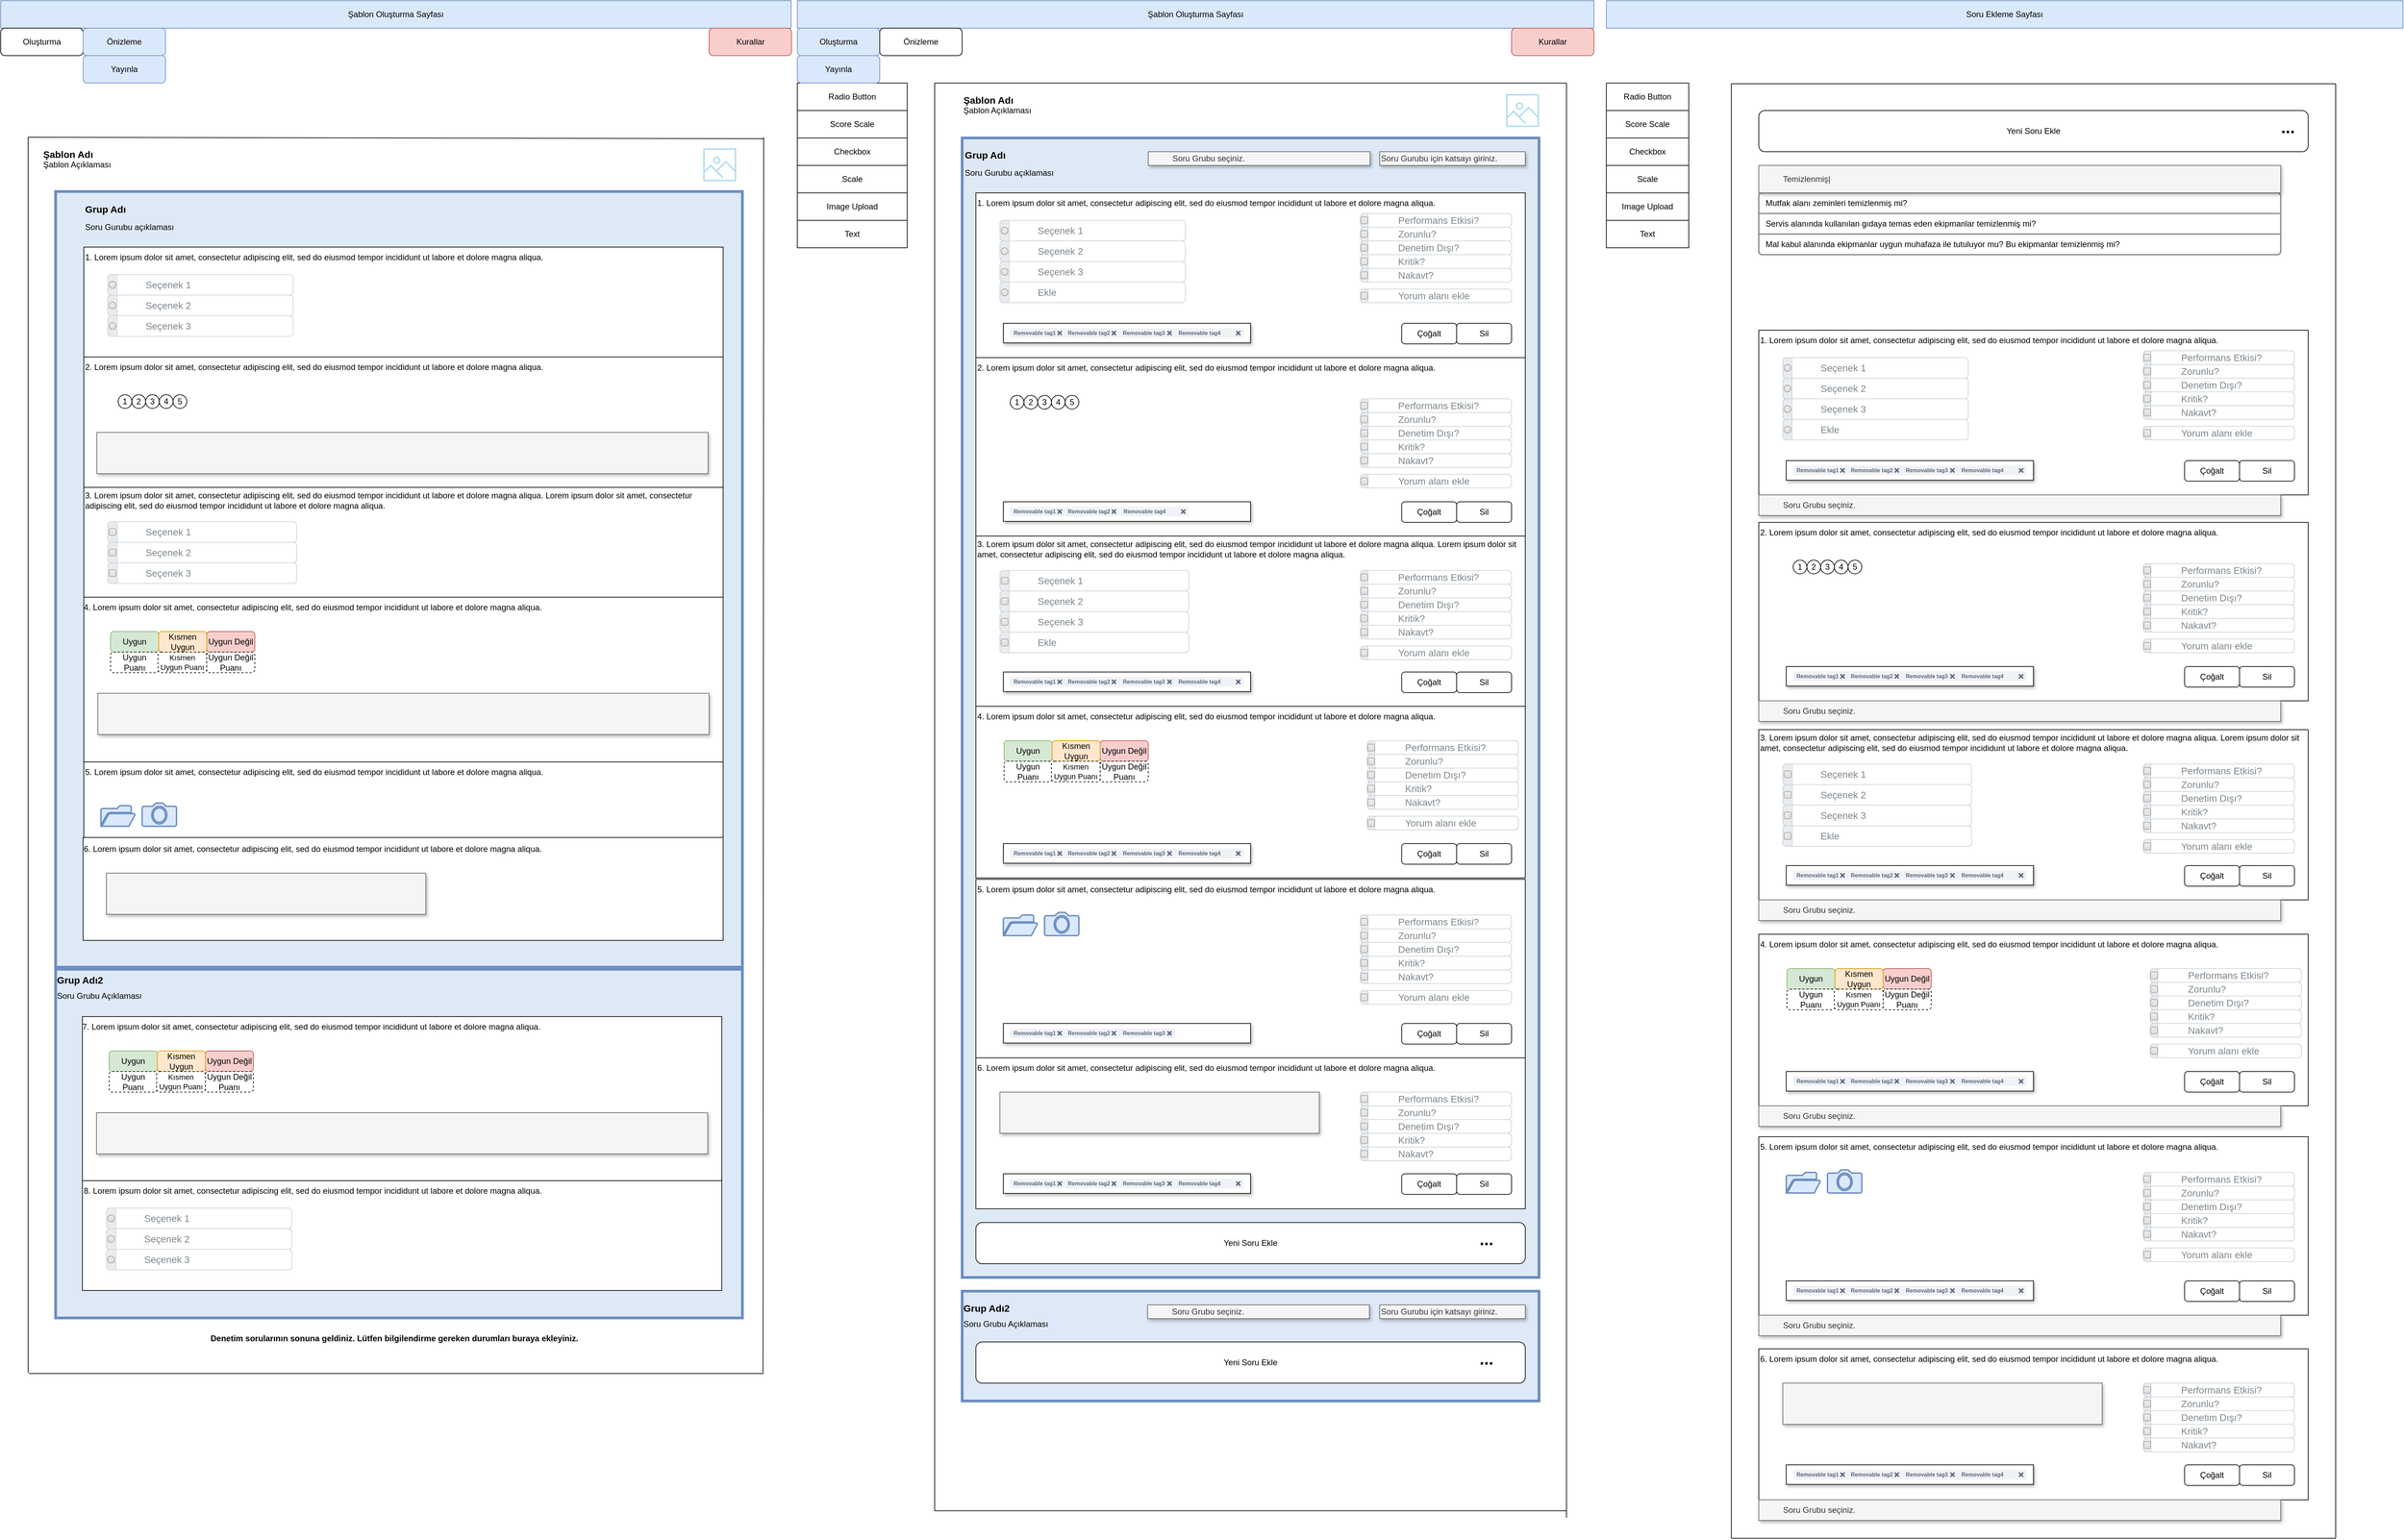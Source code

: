 <mxfile version="21.0.6" type="github">
  <diagram id="2o_g12qzqOKrg0OXxnGJ" name="Sayfa -2">
    <mxGraphModel dx="2949" dy="1000" grid="1" gridSize="10" guides="1" tooltips="1" connect="1" arrows="1" fold="1" page="1" pageScale="1" pageWidth="1169" pageHeight="827" math="0" shadow="0">
      <root>
        <mxCell id="0" />
        <mxCell id="1" parent="0" />
        <mxCell id="M6u84m0omHOoOw8vYrXv-44" value="" style="rounded=0;whiteSpace=wrap;html=1;shadow=0;perimeter=ellipsePerimeter;movable=1;resizable=1;rotatable=1;deletable=1;editable=1;locked=0;connectable=1;strokeWidth=4;fillColor=#dee9f6;strokeColor=#6c8ebf;" parent="1" vertex="1">
          <mxGeometry x="240" y="200" width="840" height="1660" as="geometry" />
        </mxCell>
        <mxCell id="zQ0Ev5unj7IJxuBx6Gpg-1" value="Şablon Oluşturma Sayfası" style="rounded=0;whiteSpace=wrap;html=1;fillColor=#dae8fc;strokeColor=#6c8ebf;movable=0;resizable=0;rotatable=0;deletable=0;editable=0;locked=1;connectable=0;" parent="1" vertex="1">
          <mxGeometry width="1160" height="40" as="geometry" />
        </mxCell>
        <mxCell id="M6u84m0omHOoOw8vYrXv-1" value="Oluşturma" style="rounded=1;whiteSpace=wrap;html=1;fillColor=#dae8fc;strokeColor=#6c8ebf;" parent="1" vertex="1">
          <mxGeometry y="40" width="120" height="40" as="geometry" />
        </mxCell>
        <mxCell id="M6u84m0omHOoOw8vYrXv-2" value="Önizleme" style="rounded=1;whiteSpace=wrap;html=1;" parent="1" vertex="1">
          <mxGeometry x="120" y="40" width="120" height="40" as="geometry" />
        </mxCell>
        <mxCell id="M6u84m0omHOoOw8vYrXv-3" value="Kurallar" style="rounded=1;whiteSpace=wrap;html=1;fillColor=#f8cecc;strokeColor=#b85450;" parent="1" vertex="1">
          <mxGeometry x="1040" y="40" width="120" height="40" as="geometry" />
        </mxCell>
        <mxCell id="M6u84m0omHOoOw8vYrXv-39" value="" style="endArrow=none;html=1;rounded=0;movable=1;resizable=1;rotatable=1;deletable=1;editable=1;locked=0;connectable=1;" parent="1" edge="1">
          <mxGeometry width="50" height="50" relative="1" as="geometry">
            <mxPoint x="200" y="2200" as="sourcePoint" />
            <mxPoint x="200" y="120" as="targetPoint" />
          </mxGeometry>
        </mxCell>
        <mxCell id="M6u84m0omHOoOw8vYrXv-40" value="" style="endArrow=none;html=1;rounded=0;movable=0;resizable=0;rotatable=0;deletable=0;editable=0;locked=1;connectable=0;" parent="1" edge="1">
          <mxGeometry width="50" height="50" relative="1" as="geometry">
            <mxPoint x="200" y="120" as="sourcePoint" />
            <mxPoint x="1120" y="120" as="targetPoint" />
          </mxGeometry>
        </mxCell>
        <mxCell id="M6u84m0omHOoOw8vYrXv-41" value="" style="endArrow=none;html=1;rounded=0;movable=1;resizable=1;rotatable=1;deletable=1;editable=1;locked=0;connectable=1;" parent="1" edge="1">
          <mxGeometry width="50" height="50" relative="1" as="geometry">
            <mxPoint x="1120" y="2210" as="sourcePoint" />
            <mxPoint x="1120" y="120" as="targetPoint" />
          </mxGeometry>
        </mxCell>
        <mxCell id="M6u84m0omHOoOw8vYrXv-42" value="Şablon Adı" style="text;html=1;strokeColor=none;fillColor=none;align=left;verticalAlign=middle;whiteSpace=wrap;rounded=0;fontStyle=1;fontSize=14;" parent="1" vertex="1">
          <mxGeometry x="240" y="130" width="80" height="30" as="geometry" />
        </mxCell>
        <mxCell id="M6u84m0omHOoOw8vYrXv-43" value="Soru Gurubu açıklaması" style="text;html=1;strokeColor=none;fillColor=none;align=left;verticalAlign=middle;whiteSpace=wrap;rounded=0;" parent="1" vertex="1">
          <mxGeometry x="242" y="231" width="165" height="40" as="geometry" />
        </mxCell>
        <mxCell id="M6u84m0omHOoOw8vYrXv-45" value="Grup Adı" style="text;html=1;strokeColor=none;fillColor=none;align=left;verticalAlign=middle;whiteSpace=wrap;rounded=0;fontStyle=1;fontSize=14;" parent="1" vertex="1">
          <mxGeometry x="242" y="210" width="80" height="30" as="geometry" />
        </mxCell>
        <mxCell id="M6u84m0omHOoOw8vYrXv-113" value="Şablon Açıklaması" style="text;html=1;strokeColor=none;fillColor=none;align=left;verticalAlign=middle;whiteSpace=wrap;rounded=0;" parent="1" vertex="1">
          <mxGeometry x="240" y="140" width="110" height="40" as="geometry" />
        </mxCell>
        <mxCell id="M6u84m0omHOoOw8vYrXv-200" value="" style="rounded=0;whiteSpace=wrap;html=1;shadow=0;perimeter=ellipsePerimeter;movable=1;resizable=1;rotatable=1;deletable=1;editable=1;locked=0;connectable=1;strokeWidth=4;fillColor=#dee9f7;strokeColor=#6c8ebf;" parent="1" vertex="1">
          <mxGeometry x="240" y="1880" width="840" height="160" as="geometry" />
        </mxCell>
        <mxCell id="M6u84m0omHOoOw8vYrXv-201" value="Soru Grubu Açıklaması" style="text;html=1;strokeColor=none;fillColor=none;align=left;verticalAlign=middle;whiteSpace=wrap;rounded=0;" parent="1" vertex="1">
          <mxGeometry x="240" y="1908" width="135" height="40" as="geometry" />
        </mxCell>
        <mxCell id="M6u84m0omHOoOw8vYrXv-202" value="Grup Adı2" style="text;html=1;strokeColor=none;fillColor=none;align=left;verticalAlign=middle;whiteSpace=wrap;rounded=0;fontStyle=1;fontSize=14;" parent="1" vertex="1">
          <mxGeometry x="240" y="1890" width="80" height="30" as="geometry" />
        </mxCell>
        <mxCell id="M6u84m0omHOoOw8vYrXv-203" value="" style="group" parent="1" vertex="1" connectable="0">
          <mxGeometry x="260" y="1954" width="800" height="60" as="geometry" />
        </mxCell>
        <mxCell id="M6u84m0omHOoOw8vYrXv-204" value="Yeni Soru Ekle" style="rounded=1;whiteSpace=wrap;html=1;" parent="M6u84m0omHOoOw8vYrXv-203" vertex="1">
          <mxGeometry width="800.0" height="60" as="geometry" />
        </mxCell>
        <mxCell id="M6u84m0omHOoOw8vYrXv-205" value="..." style="text;html=1;align=center;verticalAlign=middle;resizable=0;points=[];autosize=1;strokeColor=none;fillColor=none;fontStyle=1;fontSize=24;" parent="M6u84m0omHOoOw8vYrXv-203" vertex="1">
          <mxGeometry x="723.077" y="5" width="40" height="40" as="geometry" />
        </mxCell>
        <mxCell id="M6u84m0omHOoOw8vYrXv-207" value="" style="sketch=0;outlineConnect=0;fillColor=#b1ddf0;strokeColor=#10739e;dashed=0;verticalLabelPosition=bottom;verticalAlign=top;align=center;html=1;fontSize=12;fontStyle=0;aspect=fixed;pointerEvents=1;shape=mxgraph.aws4.container_registry_image;" parent="1" vertex="1">
          <mxGeometry x="1032" y="136" width="48" height="48" as="geometry" />
        </mxCell>
        <mxCell id="6xjXyjOPis5NzYqjDSAy-1" value="Soru Ekleme Sayfası" style="rounded=0;whiteSpace=wrap;html=1;fillColor=#dae8fc;strokeColor=#6c8ebf;movable=0;resizable=0;rotatable=0;deletable=0;editable=0;locked=1;connectable=0;" parent="1" vertex="1">
          <mxGeometry x="1178" width="1160" height="40" as="geometry" />
        </mxCell>
        <mxCell id="6xjXyjOPis5NzYqjDSAy-2" value="Radio Button" style="rounded=0;whiteSpace=wrap;html=1;" parent="1" vertex="1">
          <mxGeometry x="1178" y="120" width="120" height="40" as="geometry" />
        </mxCell>
        <mxCell id="6xjXyjOPis5NzYqjDSAy-3" value="Text" style="rounded=0;whiteSpace=wrap;html=1;" parent="1" vertex="1">
          <mxGeometry x="1178" y="320" width="120" height="40" as="geometry" />
        </mxCell>
        <mxCell id="6xjXyjOPis5NzYqjDSAy-4" value="Image Upload" style="rounded=0;whiteSpace=wrap;html=1;" parent="1" vertex="1">
          <mxGeometry x="1178" y="280" width="120" height="40" as="geometry" />
        </mxCell>
        <mxCell id="6xjXyjOPis5NzYqjDSAy-5" value="Scale" style="rounded=0;whiteSpace=wrap;html=1;" parent="1" vertex="1">
          <mxGeometry x="1178" y="240" width="120" height="40" as="geometry" />
        </mxCell>
        <mxCell id="6xjXyjOPis5NzYqjDSAy-6" value="Score Scale" style="rounded=0;whiteSpace=wrap;html=1;" parent="1" vertex="1">
          <mxGeometry x="1178" y="160" width="120" height="40" as="geometry" />
        </mxCell>
        <mxCell id="6xjXyjOPis5NzYqjDSAy-7" value="Checkbox" style="rounded=0;whiteSpace=wrap;html=1;" parent="1" vertex="1">
          <mxGeometry x="1178" y="200" width="120" height="40" as="geometry" />
        </mxCell>
        <mxCell id="6xjXyjOPis5NzYqjDSAy-9" value="" style="endArrow=none;html=1;rounded=0;movable=1;resizable=1;rotatable=1;deletable=1;editable=1;locked=0;connectable=1;" parent="1" edge="1">
          <mxGeometry width="50" height="50" relative="1" as="geometry">
            <mxPoint x="1360" y="2240" as="sourcePoint" />
            <mxPoint x="1360" y="121" as="targetPoint" />
          </mxGeometry>
        </mxCell>
        <mxCell id="6xjXyjOPis5NzYqjDSAy-10" value="" style="endArrow=none;html=1;rounded=0;movable=0;resizable=0;rotatable=0;deletable=0;editable=0;locked=1;connectable=0;" parent="1" edge="1">
          <mxGeometry width="50" height="50" relative="1" as="geometry">
            <mxPoint x="1360" y="121" as="sourcePoint" />
            <mxPoint x="2240" y="121" as="targetPoint" />
          </mxGeometry>
        </mxCell>
        <mxCell id="6xjXyjOPis5NzYqjDSAy-11" value="" style="endArrow=none;html=1;rounded=0;movable=1;resizable=1;rotatable=1;deletable=1;editable=1;locked=0;connectable=1;" parent="1" edge="1">
          <mxGeometry width="50" height="50" relative="1" as="geometry">
            <mxPoint x="2240" y="2240" as="sourcePoint" />
            <mxPoint x="2240" y="121" as="targetPoint" />
          </mxGeometry>
        </mxCell>
        <mxCell id="6xjXyjOPis5NzYqjDSAy-14" value="" style="group" parent="1" vertex="1" connectable="0">
          <mxGeometry x="1400" y="160" width="800" height="60" as="geometry" />
        </mxCell>
        <mxCell id="6xjXyjOPis5NzYqjDSAy-15" value="" style="group" parent="6xjXyjOPis5NzYqjDSAy-14" vertex="1" connectable="0">
          <mxGeometry width="800" height="60" as="geometry" />
        </mxCell>
        <mxCell id="6xjXyjOPis5NzYqjDSAy-12" value="Yeni Soru Ekle" style="rounded=1;whiteSpace=wrap;html=1;" parent="6xjXyjOPis5NzYqjDSAy-15" vertex="1">
          <mxGeometry width="800" height="60" as="geometry" />
        </mxCell>
        <mxCell id="6xjXyjOPis5NzYqjDSAy-13" value="..." style="text;html=1;align=center;verticalAlign=middle;resizable=0;points=[];autosize=1;strokeColor=none;fillColor=none;fontStyle=1;fontSize=24;" parent="6xjXyjOPis5NzYqjDSAy-15" vertex="1">
          <mxGeometry x="750" y="5" width="40" height="40" as="geometry" />
        </mxCell>
        <mxCell id="6xjXyjOPis5NzYqjDSAy-16" value="" style="rounded=0;whiteSpace=wrap;html=1;" parent="1" vertex="1">
          <mxGeometry x="1400" y="480" width="800" height="240" as="geometry" />
        </mxCell>
        <mxCell id="6xjXyjOPis5NzYqjDSAy-17" value="1. Lorem ipsum dolor sit amet, consectetur adipiscing elit, sed do eiusmod tempor incididunt ut labore et dolore magna aliqua.&amp;nbsp;" style="text;html=1;strokeColor=none;fillColor=none;align=left;verticalAlign=middle;whiteSpace=wrap;rounded=0;" parent="1" vertex="1">
          <mxGeometry x="1400" y="480" width="800" height="30" as="geometry" />
        </mxCell>
        <mxCell id="6xjXyjOPis5NzYqjDSAy-18" value="Seçenek 1" style="html=1;shadow=0;dashed=0;shape=mxgraph.bootstrap.rrect;rSize=5;strokeColor=#CED4DA;html=1;whiteSpace=wrap;fillColor=#FFFFFF;fontColor=#7D868C;align=left;spacing=15;spacingLeft=40;fontSize=14;" parent="1" vertex="1">
          <mxGeometry x="1435" y="520" width="270" height="30" as="geometry" />
        </mxCell>
        <mxCell id="6xjXyjOPis5NzYqjDSAy-19" value="" style="html=1;shadow=0;dashed=0;shape=mxgraph.bootstrap.leftButton;strokeColor=inherit;gradientColor=inherit;fontColor=inherit;fillColor=#E9ECEF;rSize=5;perimeter=none;whiteSpace=wrap;resizeHeight=1;fontSize=14;" parent="6xjXyjOPis5NzYqjDSAy-18" vertex="1">
          <mxGeometry width="13.5" height="30" as="geometry" />
        </mxCell>
        <mxCell id="6xjXyjOPis5NzYqjDSAy-20" value="" style="html=1;shadow=0;dashed=0;shape=mxgraph.bootstrap.radioButton2;labelPosition=right;verticalLabelPosition=middle;align=left;verticalAlign=middle;gradientColor=#DEDEDE;fillColor=#EDEDED;strokeColor=#A6A6A6;checked=0;spacing=5;checkedFill=#0085FC;checkedStroke=#ffffff;" parent="6xjXyjOPis5NzYqjDSAy-19" vertex="1">
          <mxGeometry x="0.5" y="0.5" width="10" height="10" relative="1" as="geometry">
            <mxPoint x="-5" y="-5" as="offset" />
          </mxGeometry>
        </mxCell>
        <mxCell id="6xjXyjOPis5NzYqjDSAy-21" value="Seçenek 2" style="html=1;shadow=0;dashed=0;shape=mxgraph.bootstrap.rrect;rSize=5;strokeColor=#CED4DA;html=1;whiteSpace=wrap;fillColor=#FFFFFF;fontColor=#7D868C;align=left;spacing=15;spacingLeft=40;fontSize=14;" parent="1" vertex="1">
          <mxGeometry x="1435" y="550" width="270" height="30" as="geometry" />
        </mxCell>
        <mxCell id="6xjXyjOPis5NzYqjDSAy-22" value="" style="html=1;shadow=0;dashed=0;shape=mxgraph.bootstrap.leftButton;strokeColor=inherit;gradientColor=inherit;fontColor=inherit;fillColor=#E9ECEF;rSize=5;perimeter=none;whiteSpace=wrap;resizeHeight=1;fontSize=14;" parent="6xjXyjOPis5NzYqjDSAy-21" vertex="1">
          <mxGeometry width="13.5" height="30" as="geometry" />
        </mxCell>
        <mxCell id="6xjXyjOPis5NzYqjDSAy-23" value="" style="html=1;shadow=0;dashed=0;shape=mxgraph.bootstrap.radioButton2;labelPosition=right;verticalLabelPosition=middle;align=left;verticalAlign=middle;gradientColor=#DEDEDE;fillColor=#EDEDED;strokeColor=#A6A6A6;checked=0;spacing=5;checkedFill=#0085FC;checkedStroke=#ffffff;" parent="6xjXyjOPis5NzYqjDSAy-22" vertex="1">
          <mxGeometry x="0.5" y="0.5" width="10" height="10" relative="1" as="geometry">
            <mxPoint x="-5" y="-5" as="offset" />
          </mxGeometry>
        </mxCell>
        <mxCell id="6xjXyjOPis5NzYqjDSAy-24" value="Seçenek 3" style="html=1;shadow=0;dashed=0;shape=mxgraph.bootstrap.rrect;rSize=5;strokeColor=#CED4DA;html=1;whiteSpace=wrap;fillColor=#FFFFFF;fontColor=#7D868C;align=left;spacing=15;spacingLeft=40;fontSize=14;" parent="1" vertex="1">
          <mxGeometry x="1435" y="580" width="270" height="30" as="geometry" />
        </mxCell>
        <mxCell id="6xjXyjOPis5NzYqjDSAy-25" value="" style="html=1;shadow=0;dashed=0;shape=mxgraph.bootstrap.leftButton;strokeColor=inherit;gradientColor=inherit;fontColor=inherit;fillColor=#E9ECEF;rSize=5;perimeter=none;whiteSpace=wrap;resizeHeight=1;fontSize=14;" parent="6xjXyjOPis5NzYqjDSAy-24" vertex="1">
          <mxGeometry width="13.5" height="30" as="geometry" />
        </mxCell>
        <mxCell id="6xjXyjOPis5NzYqjDSAy-26" value="" style="html=1;shadow=0;dashed=0;shape=mxgraph.bootstrap.radioButton2;labelPosition=right;verticalLabelPosition=middle;align=left;verticalAlign=middle;gradientColor=#DEDEDE;fillColor=#EDEDED;strokeColor=#A6A6A6;checked=0;spacing=5;checkedFill=#0085FC;checkedStroke=#ffffff;" parent="6xjXyjOPis5NzYqjDSAy-25" vertex="1">
          <mxGeometry x="0.5" y="0.5" width="10" height="10" relative="1" as="geometry">
            <mxPoint x="-5" y="-5" as="offset" />
          </mxGeometry>
        </mxCell>
        <mxCell id="6xjXyjOPis5NzYqjDSAy-27" value="" style="shape=image;html=1;verticalAlign=top;verticalLabelPosition=bottom;labelBackgroundColor=#ffffff;imageAspect=0;aspect=fixed;image=https://cdn4.iconfinder.com/data/icons/evil-icons-user-interface/64/plus-128.png" parent="1" vertex="1">
          <mxGeometry x="1405" y="610" width="30" height="30" as="geometry" />
        </mxCell>
        <mxCell id="6xjXyjOPis5NzYqjDSAy-28" value="" style="shape=image;html=1;verticalAlign=top;verticalLabelPosition=bottom;labelBackgroundColor=#ffffff;imageAspect=0;aspect=fixed;image=https://cdn4.iconfinder.com/data/icons/evil-icons-user-interface/64/minus-128.png" parent="1" vertex="1">
          <mxGeometry x="1405" y="520" width="30" height="30" as="geometry" />
        </mxCell>
        <mxCell id="6xjXyjOPis5NzYqjDSAy-29" value="" style="shape=image;html=1;verticalAlign=top;verticalLabelPosition=bottom;labelBackgroundColor=#ffffff;imageAspect=0;aspect=fixed;image=https://cdn4.iconfinder.com/data/icons/evil-icons-user-interface/64/minus-128.png" parent="1" vertex="1">
          <mxGeometry x="1405" y="550" width="30" height="30" as="geometry" />
        </mxCell>
        <mxCell id="6xjXyjOPis5NzYqjDSAy-30" value="" style="shape=image;html=1;verticalAlign=top;verticalLabelPosition=bottom;labelBackgroundColor=#ffffff;imageAspect=0;aspect=fixed;image=https://cdn4.iconfinder.com/data/icons/evil-icons-user-interface/64/minus-128.png" parent="1" vertex="1">
          <mxGeometry x="1405" y="580" width="30" height="30" as="geometry" />
        </mxCell>
        <mxCell id="6xjXyjOPis5NzYqjDSAy-31" value="Ekle" style="html=1;shadow=0;dashed=0;shape=mxgraph.bootstrap.rrect;rSize=5;strokeColor=#CED4DA;html=1;whiteSpace=wrap;fillColor=#FFFFFF;fontColor=#7D868C;align=left;spacing=15;spacingLeft=40;fontSize=14;" parent="1" vertex="1">
          <mxGeometry x="1435" y="610" width="270" height="30" as="geometry" />
        </mxCell>
        <mxCell id="6xjXyjOPis5NzYqjDSAy-32" value="" style="html=1;shadow=0;dashed=0;shape=mxgraph.bootstrap.leftButton;strokeColor=inherit;gradientColor=inherit;fontColor=inherit;fillColor=#E9ECEF;rSize=5;perimeter=none;whiteSpace=wrap;resizeHeight=1;fontSize=14;" parent="6xjXyjOPis5NzYqjDSAy-31" vertex="1">
          <mxGeometry width="13.5" height="30" as="geometry" />
        </mxCell>
        <mxCell id="6xjXyjOPis5NzYqjDSAy-33" value="" style="html=1;shadow=0;dashed=0;shape=mxgraph.bootstrap.radioButton2;labelPosition=right;verticalLabelPosition=middle;align=left;verticalAlign=middle;gradientColor=#DEDEDE;fillColor=#EDEDED;strokeColor=#A6A6A6;checked=0;spacing=5;checkedFill=#0085FC;checkedStroke=#ffffff;" parent="6xjXyjOPis5NzYqjDSAy-32" vertex="1">
          <mxGeometry x="0.5" y="0.5" width="10" height="10" relative="1" as="geometry">
            <mxPoint x="-5" y="-5" as="offset" />
          </mxGeometry>
        </mxCell>
        <mxCell id="6xjXyjOPis5NzYqjDSAy-34" value="" style="group" parent="1" vertex="1" connectable="0">
          <mxGeometry x="2020" y="670" width="160" height="30" as="geometry" />
        </mxCell>
        <mxCell id="6xjXyjOPis5NzYqjDSAy-35" value="Çoğalt" style="rounded=1;whiteSpace=wrap;html=1;" parent="6xjXyjOPis5NzYqjDSAy-34" vertex="1">
          <mxGeometry width="80" height="30" as="geometry" />
        </mxCell>
        <mxCell id="6xjXyjOPis5NzYqjDSAy-36" value="Sil" style="rounded=1;whiteSpace=wrap;html=1;" parent="6xjXyjOPis5NzYqjDSAy-34" vertex="1">
          <mxGeometry x="80" width="80" height="30" as="geometry" />
        </mxCell>
        <mxCell id="6xjXyjOPis5NzYqjDSAy-55" value="" style="group" parent="1" vertex="1" connectable="0">
          <mxGeometry x="1960" y="510" width="220" height="130" as="geometry" />
        </mxCell>
        <mxCell id="6xjXyjOPis5NzYqjDSAy-37" value="Performans Etkisi?" style="html=1;shadow=0;dashed=0;shape=mxgraph.bootstrap.rrect;rSize=5;strokeColor=#CED4DA;html=1;whiteSpace=wrap;fillColor=#FFFFFF;fontColor=#7D868C;align=left;spacing=15;spacingLeft=40;fontSize=14;" parent="6xjXyjOPis5NzYqjDSAy-55" vertex="1">
          <mxGeometry width="220" height="20" as="geometry" />
        </mxCell>
        <mxCell id="6xjXyjOPis5NzYqjDSAy-38" value="" style="html=1;shadow=0;dashed=0;shape=mxgraph.bootstrap.leftButton;strokeColor=inherit;gradientColor=inherit;fontColor=inherit;fillColor=#E9ECEF;rSize=5;perimeter=none;whiteSpace=wrap;resizeHeight=1;fontSize=14;" parent="6xjXyjOPis5NzYqjDSAy-37" vertex="1">
          <mxGeometry width="11" height="20" as="geometry" />
        </mxCell>
        <mxCell id="6xjXyjOPis5NzYqjDSAy-39" value="" style="html=1;shadow=0;dashed=0;shape=mxgraph.bootstrap.checkbox2;labelPosition=right;verticalLabelPosition=middle;align=left;verticalAlign=middle;gradientColor=#DEDEDE;fillColor=#EDEDED;strokeColor=#A6A6A6;checked=0;spacing=5;checkedFill=#0085FC;checkedStroke=#ffffff;" parent="6xjXyjOPis5NzYqjDSAy-38" vertex="1">
          <mxGeometry x="0.5" y="0.5" width="10" height="10" relative="1" as="geometry">
            <mxPoint x="-5" y="-5" as="offset" />
          </mxGeometry>
        </mxCell>
        <mxCell id="6xjXyjOPis5NzYqjDSAy-40" value="Zorunlu?" style="html=1;shadow=0;dashed=0;shape=mxgraph.bootstrap.rrect;rSize=5;strokeColor=#CED4DA;html=1;whiteSpace=wrap;fillColor=#FFFFFF;fontColor=#7D868C;align=left;spacing=15;spacingLeft=40;fontSize=14;" parent="6xjXyjOPis5NzYqjDSAy-55" vertex="1">
          <mxGeometry y="20" width="220" height="20" as="geometry" />
        </mxCell>
        <mxCell id="6xjXyjOPis5NzYqjDSAy-41" value="" style="html=1;shadow=0;dashed=0;shape=mxgraph.bootstrap.leftButton;strokeColor=inherit;gradientColor=inherit;fontColor=inherit;fillColor=#E9ECEF;rSize=5;perimeter=none;whiteSpace=wrap;resizeHeight=1;fontSize=14;" parent="6xjXyjOPis5NzYqjDSAy-40" vertex="1">
          <mxGeometry width="11" height="20" as="geometry" />
        </mxCell>
        <mxCell id="6xjXyjOPis5NzYqjDSAy-42" value="" style="html=1;shadow=0;dashed=0;shape=mxgraph.bootstrap.checkbox2;labelPosition=right;verticalLabelPosition=middle;align=left;verticalAlign=middle;gradientColor=#DEDEDE;fillColor=#EDEDED;strokeColor=#A6A6A6;checked=0;spacing=5;checkedFill=#0085FC;checkedStroke=#ffffff;" parent="6xjXyjOPis5NzYqjDSAy-41" vertex="1">
          <mxGeometry x="0.5" y="0.5" width="10" height="10" relative="1" as="geometry">
            <mxPoint x="-5" y="-5" as="offset" />
          </mxGeometry>
        </mxCell>
        <mxCell id="6xjXyjOPis5NzYqjDSAy-43" value="Denetim Dışı?" style="html=1;shadow=0;dashed=0;shape=mxgraph.bootstrap.rrect;rSize=5;strokeColor=#CED4DA;html=1;whiteSpace=wrap;fillColor=#FFFFFF;fontColor=#7D868C;align=left;spacing=15;spacingLeft=40;fontSize=14;" parent="6xjXyjOPis5NzYqjDSAy-55" vertex="1">
          <mxGeometry y="40" width="220" height="20" as="geometry" />
        </mxCell>
        <mxCell id="6xjXyjOPis5NzYqjDSAy-44" value="" style="html=1;shadow=0;dashed=0;shape=mxgraph.bootstrap.leftButton;strokeColor=inherit;gradientColor=inherit;fontColor=inherit;fillColor=#E9ECEF;rSize=5;perimeter=none;whiteSpace=wrap;resizeHeight=1;fontSize=14;" parent="6xjXyjOPis5NzYqjDSAy-43" vertex="1">
          <mxGeometry width="11" height="20" as="geometry" />
        </mxCell>
        <mxCell id="6xjXyjOPis5NzYqjDSAy-45" value="" style="html=1;shadow=0;dashed=0;shape=mxgraph.bootstrap.checkbox2;labelPosition=right;verticalLabelPosition=middle;align=left;verticalAlign=middle;gradientColor=#DEDEDE;fillColor=#EDEDED;strokeColor=#A6A6A6;checked=0;spacing=5;checkedFill=#0085FC;checkedStroke=#ffffff;" parent="6xjXyjOPis5NzYqjDSAy-44" vertex="1">
          <mxGeometry x="0.5" y="0.5" width="10" height="10" relative="1" as="geometry">
            <mxPoint x="-5" y="-5" as="offset" />
          </mxGeometry>
        </mxCell>
        <mxCell id="6xjXyjOPis5NzYqjDSAy-46" value="Kritik?" style="html=1;shadow=0;dashed=0;shape=mxgraph.bootstrap.rrect;rSize=5;strokeColor=#CED4DA;html=1;whiteSpace=wrap;fillColor=#FFFFFF;fontColor=#7D868C;align=left;spacing=15;spacingLeft=40;fontSize=14;" parent="6xjXyjOPis5NzYqjDSAy-55" vertex="1">
          <mxGeometry y="60" width="220" height="20" as="geometry" />
        </mxCell>
        <mxCell id="6xjXyjOPis5NzYqjDSAy-47" value="" style="html=1;shadow=0;dashed=0;shape=mxgraph.bootstrap.leftButton;strokeColor=inherit;gradientColor=inherit;fontColor=inherit;fillColor=#E9ECEF;rSize=5;perimeter=none;whiteSpace=wrap;resizeHeight=1;fontSize=14;" parent="6xjXyjOPis5NzYqjDSAy-46" vertex="1">
          <mxGeometry width="11" height="20" as="geometry" />
        </mxCell>
        <mxCell id="6xjXyjOPis5NzYqjDSAy-48" value="" style="html=1;shadow=0;dashed=0;shape=mxgraph.bootstrap.checkbox2;labelPosition=right;verticalLabelPosition=middle;align=left;verticalAlign=middle;gradientColor=#DEDEDE;fillColor=#EDEDED;strokeColor=#A6A6A6;checked=0;spacing=5;checkedFill=#0085FC;checkedStroke=#ffffff;" parent="6xjXyjOPis5NzYqjDSAy-47" vertex="1">
          <mxGeometry x="0.5" y="0.5" width="10" height="10" relative="1" as="geometry">
            <mxPoint x="-5" y="-5" as="offset" />
          </mxGeometry>
        </mxCell>
        <mxCell id="6xjXyjOPis5NzYqjDSAy-49" value="Nakavt?" style="html=1;shadow=0;dashed=0;shape=mxgraph.bootstrap.rrect;rSize=5;strokeColor=#CED4DA;html=1;whiteSpace=wrap;fillColor=#FFFFFF;fontColor=#7D868C;align=left;spacing=15;spacingLeft=40;fontSize=14;" parent="6xjXyjOPis5NzYqjDSAy-55" vertex="1">
          <mxGeometry y="80" width="220" height="20" as="geometry" />
        </mxCell>
        <mxCell id="6xjXyjOPis5NzYqjDSAy-50" value="" style="html=1;shadow=0;dashed=0;shape=mxgraph.bootstrap.leftButton;strokeColor=inherit;gradientColor=inherit;fontColor=inherit;fillColor=#E9ECEF;rSize=5;perimeter=none;whiteSpace=wrap;resizeHeight=1;fontSize=14;" parent="6xjXyjOPis5NzYqjDSAy-49" vertex="1">
          <mxGeometry width="11" height="20" as="geometry" />
        </mxCell>
        <mxCell id="6xjXyjOPis5NzYqjDSAy-51" value="" style="html=1;shadow=0;dashed=0;shape=mxgraph.bootstrap.checkbox2;labelPosition=right;verticalLabelPosition=middle;align=left;verticalAlign=middle;gradientColor=#DEDEDE;fillColor=#EDEDED;strokeColor=#A6A6A6;checked=0;spacing=5;checkedFill=#0085FC;checkedStroke=#ffffff;" parent="6xjXyjOPis5NzYqjDSAy-50" vertex="1">
          <mxGeometry x="0.5" y="0.5" width="10" height="10" relative="1" as="geometry">
            <mxPoint x="-5" y="-5" as="offset" />
          </mxGeometry>
        </mxCell>
        <mxCell id="6xjXyjOPis5NzYqjDSAy-52" value="Yorum alanı ekle" style="html=1;shadow=0;dashed=0;shape=mxgraph.bootstrap.rrect;rSize=5;strokeColor=#CED4DA;html=1;whiteSpace=wrap;fillColor=#FFFFFF;fontColor=#7D868C;align=left;spacing=15;spacingLeft=40;fontSize=14;" parent="6xjXyjOPis5NzYqjDSAy-55" vertex="1">
          <mxGeometry y="110" width="220" height="20" as="geometry" />
        </mxCell>
        <mxCell id="6xjXyjOPis5NzYqjDSAy-53" value="" style="html=1;shadow=0;dashed=0;shape=mxgraph.bootstrap.leftButton;strokeColor=inherit;gradientColor=inherit;fontColor=inherit;fillColor=#E9ECEF;rSize=5;perimeter=none;whiteSpace=wrap;resizeHeight=1;fontSize=14;" parent="6xjXyjOPis5NzYqjDSAy-52" vertex="1">
          <mxGeometry width="11" height="20" as="geometry" />
        </mxCell>
        <mxCell id="6xjXyjOPis5NzYqjDSAy-54" value="" style="html=1;shadow=0;dashed=0;shape=mxgraph.bootstrap.checkbox2;labelPosition=right;verticalLabelPosition=middle;align=left;verticalAlign=middle;gradientColor=#DEDEDE;fillColor=#EDEDED;strokeColor=#A6A6A6;checked=0;spacing=5;checkedFill=#0085FC;checkedStroke=#ffffff;" parent="6xjXyjOPis5NzYqjDSAy-53" vertex="1">
          <mxGeometry x="0.5" y="0.5" width="10" height="10" relative="1" as="geometry">
            <mxPoint x="-5" y="-5" as="offset" />
          </mxGeometry>
        </mxCell>
        <mxCell id="6xjXyjOPis5NzYqjDSAy-63" value="" style="html=1;shadow=0;dashed=0;shape=mxgraph.bootstrap.rrect;rSize=5;strokeColor=#919191;html=1;whiteSpace=wrap;fillColor=#FFFFFF;fontColor=#000000;strokeWidth=2;" parent="1" vertex="1">
          <mxGeometry x="1400" y="280" width="760" height="90" as="geometry" />
        </mxCell>
        <mxCell id="6xjXyjOPis5NzYqjDSAy-64" value="Mutfak alanı zeminleri temizlenmiş mi?" style="strokeColor=#919191;fillColor=inherit;gradientColor=inherit;fontColor=inherit;html=1;shadow=0;dashed=0;shape=mxgraph.bootstrap.topButton;rSize=5;perimeter=none;whiteSpace=wrap;resizeWidth=1;align=left;spacing=10;strokeWidth=2;" parent="6xjXyjOPis5NzYqjDSAy-63" vertex="1">
          <mxGeometry width="760" height="30" relative="1" as="geometry" />
        </mxCell>
        <mxCell id="6xjXyjOPis5NzYqjDSAy-65" value="Servis alanında kullanılan gıdaya temas eden ekipmanlar temizlenmiş mi?" style="strokeColor=#919191;fillColor=inherit;gradientColor=inherit;fontColor=inherit;html=1;shadow=0;dashed=0;perimeter=none;whiteSpace=wrap;resizeWidth=1;align=left;spacing=10;strokeWidth=2;" parent="6xjXyjOPis5NzYqjDSAy-63" vertex="1">
          <mxGeometry width="760" height="30" relative="1" as="geometry">
            <mxPoint y="30" as="offset" />
          </mxGeometry>
        </mxCell>
        <mxCell id="6xjXyjOPis5NzYqjDSAy-66" value="Mal kabul alanında ekipmanlar uygun muhafaza ile tutuluyor mu? Bu ekipmanlar temizlenmiş mi?" style="strokeColor=#919191;fillColor=inherit;gradientColor=inherit;fontColor=inherit;html=1;shadow=0;dashed=0;shape=mxgraph.bootstrap.bottomButton;rSize=5;perimeter=none;whiteSpace=wrap;resizeWidth=1;resizeHeight=0;align=left;spacing=10;strokeWidth=2;" parent="6xjXyjOPis5NzYqjDSAy-63" vertex="1">
          <mxGeometry y="1" width="760" height="30" relative="1" as="geometry">
            <mxPoint y="-30" as="offset" />
          </mxGeometry>
        </mxCell>
        <mxCell id="6xjXyjOPis5NzYqjDSAy-69" value="" style="rounded=0;whiteSpace=wrap;html=1;" parent="1" vertex="1">
          <mxGeometry x="1400" y="760" width="800" height="260" as="geometry" />
        </mxCell>
        <mxCell id="6xjXyjOPis5NzYqjDSAy-70" value="2. Lorem ipsum dolor sit amet, consectetur adipiscing elit, sed do eiusmod tempor incididunt ut labore et dolore magna aliqua.&amp;nbsp;" style="text;html=1;strokeColor=none;fillColor=none;align=left;verticalAlign=middle;whiteSpace=wrap;rounded=0;" parent="1" vertex="1">
          <mxGeometry x="1400" y="760" width="800" height="30" as="geometry" />
        </mxCell>
        <mxCell id="6xjXyjOPis5NzYqjDSAy-71" value="" style="shape=image;html=1;verticalAlign=top;verticalLabelPosition=bottom;labelBackgroundColor=#ffffff;imageAspect=0;aspect=fixed;image=https://cdn4.iconfinder.com/data/icons/evil-icons-user-interface/64/plus-128.png" parent="1" vertex="1">
          <mxGeometry x="1550" y="810" width="30" height="30" as="geometry" />
        </mxCell>
        <mxCell id="6xjXyjOPis5NzYqjDSAy-72" value="" style="shape=image;html=1;verticalAlign=top;verticalLabelPosition=bottom;labelBackgroundColor=#ffffff;imageAspect=0;aspect=fixed;image=https://cdn4.iconfinder.com/data/icons/evil-icons-user-interface/64/minus-128.png" parent="1" vertex="1">
          <mxGeometry x="1405" y="810" width="30" height="30" as="geometry" />
        </mxCell>
        <mxCell id="6xjXyjOPis5NzYqjDSAy-73" value="" style="group" parent="1" vertex="1" connectable="0">
          <mxGeometry x="2020" y="970" width="160" height="30" as="geometry" />
        </mxCell>
        <mxCell id="6xjXyjOPis5NzYqjDSAy-74" value="Çoğalt" style="rounded=1;whiteSpace=wrap;html=1;" parent="6xjXyjOPis5NzYqjDSAy-73" vertex="1">
          <mxGeometry width="80" height="30" as="geometry" />
        </mxCell>
        <mxCell id="6xjXyjOPis5NzYqjDSAy-75" value="Sil" style="rounded=1;whiteSpace=wrap;html=1;" parent="6xjXyjOPis5NzYqjDSAy-73" vertex="1">
          <mxGeometry x="80" width="80" height="30" as="geometry" />
        </mxCell>
        <mxCell id="6xjXyjOPis5NzYqjDSAy-76" value="3" style="ellipse;whiteSpace=wrap;html=1;aspect=fixed;" parent="1" vertex="1">
          <mxGeometry x="1490" y="815" width="20" height="20" as="geometry" />
        </mxCell>
        <mxCell id="6xjXyjOPis5NzYqjDSAy-77" value="1" style="ellipse;whiteSpace=wrap;html=1;aspect=fixed;" parent="1" vertex="1">
          <mxGeometry x="1450" y="815" width="20" height="20" as="geometry" />
        </mxCell>
        <mxCell id="6xjXyjOPis5NzYqjDSAy-78" value="2" style="ellipse;whiteSpace=wrap;html=1;aspect=fixed;" parent="1" vertex="1">
          <mxGeometry x="1470" y="815" width="20" height="20" as="geometry" />
        </mxCell>
        <mxCell id="6xjXyjOPis5NzYqjDSAy-79" value="4" style="ellipse;whiteSpace=wrap;html=1;aspect=fixed;" parent="1" vertex="1">
          <mxGeometry x="1510" y="815" width="20" height="20" as="geometry" />
        </mxCell>
        <mxCell id="6xjXyjOPis5NzYqjDSAy-80" value="5" style="ellipse;whiteSpace=wrap;html=1;aspect=fixed;" parent="1" vertex="1">
          <mxGeometry x="1530" y="815" width="20" height="20" as="geometry" />
        </mxCell>
        <mxCell id="6xjXyjOPis5NzYqjDSAy-81" value="" style="group" parent="1" vertex="1" connectable="0">
          <mxGeometry x="1960" y="820" width="220" height="130" as="geometry" />
        </mxCell>
        <mxCell id="6xjXyjOPis5NzYqjDSAy-82" value="Performans Etkisi?" style="html=1;shadow=0;dashed=0;shape=mxgraph.bootstrap.rrect;rSize=5;strokeColor=#CED4DA;html=1;whiteSpace=wrap;fillColor=#FFFFFF;fontColor=#7D868C;align=left;spacing=15;spacingLeft=40;fontSize=14;" parent="6xjXyjOPis5NzYqjDSAy-81" vertex="1">
          <mxGeometry width="220" height="20" as="geometry" />
        </mxCell>
        <mxCell id="6xjXyjOPis5NzYqjDSAy-83" value="" style="html=1;shadow=0;dashed=0;shape=mxgraph.bootstrap.leftButton;strokeColor=inherit;gradientColor=inherit;fontColor=inherit;fillColor=#E9ECEF;rSize=5;perimeter=none;whiteSpace=wrap;resizeHeight=1;fontSize=14;" parent="6xjXyjOPis5NzYqjDSAy-82" vertex="1">
          <mxGeometry width="11" height="20" as="geometry" />
        </mxCell>
        <mxCell id="6xjXyjOPis5NzYqjDSAy-84" value="" style="html=1;shadow=0;dashed=0;shape=mxgraph.bootstrap.checkbox2;labelPosition=right;verticalLabelPosition=middle;align=left;verticalAlign=middle;gradientColor=#DEDEDE;fillColor=#EDEDED;strokeColor=#A6A6A6;checked=0;spacing=5;checkedFill=#0085FC;checkedStroke=#ffffff;" parent="6xjXyjOPis5NzYqjDSAy-83" vertex="1">
          <mxGeometry x="0.5" y="0.5" width="10" height="10" relative="1" as="geometry">
            <mxPoint x="-5" y="-5" as="offset" />
          </mxGeometry>
        </mxCell>
        <mxCell id="6xjXyjOPis5NzYqjDSAy-85" value="Zorunlu?" style="html=1;shadow=0;dashed=0;shape=mxgraph.bootstrap.rrect;rSize=5;strokeColor=#CED4DA;html=1;whiteSpace=wrap;fillColor=#FFFFFF;fontColor=#7D868C;align=left;spacing=15;spacingLeft=40;fontSize=14;" parent="6xjXyjOPis5NzYqjDSAy-81" vertex="1">
          <mxGeometry y="20" width="220" height="20" as="geometry" />
        </mxCell>
        <mxCell id="6xjXyjOPis5NzYqjDSAy-86" value="" style="html=1;shadow=0;dashed=0;shape=mxgraph.bootstrap.leftButton;strokeColor=inherit;gradientColor=inherit;fontColor=inherit;fillColor=#E9ECEF;rSize=5;perimeter=none;whiteSpace=wrap;resizeHeight=1;fontSize=14;" parent="6xjXyjOPis5NzYqjDSAy-85" vertex="1">
          <mxGeometry width="11" height="20" as="geometry" />
        </mxCell>
        <mxCell id="6xjXyjOPis5NzYqjDSAy-87" value="" style="html=1;shadow=0;dashed=0;shape=mxgraph.bootstrap.checkbox2;labelPosition=right;verticalLabelPosition=middle;align=left;verticalAlign=middle;gradientColor=#DEDEDE;fillColor=#EDEDED;strokeColor=#A6A6A6;checked=0;spacing=5;checkedFill=#0085FC;checkedStroke=#ffffff;" parent="6xjXyjOPis5NzYqjDSAy-86" vertex="1">
          <mxGeometry x="0.5" y="0.5" width="10" height="10" relative="1" as="geometry">
            <mxPoint x="-5" y="-5" as="offset" />
          </mxGeometry>
        </mxCell>
        <mxCell id="6xjXyjOPis5NzYqjDSAy-88" value="Denetim Dışı?" style="html=1;shadow=0;dashed=0;shape=mxgraph.bootstrap.rrect;rSize=5;strokeColor=#CED4DA;html=1;whiteSpace=wrap;fillColor=#FFFFFF;fontColor=#7D868C;align=left;spacing=15;spacingLeft=40;fontSize=14;" parent="6xjXyjOPis5NzYqjDSAy-81" vertex="1">
          <mxGeometry y="40" width="220" height="20" as="geometry" />
        </mxCell>
        <mxCell id="6xjXyjOPis5NzYqjDSAy-89" value="" style="html=1;shadow=0;dashed=0;shape=mxgraph.bootstrap.leftButton;strokeColor=inherit;gradientColor=inherit;fontColor=inherit;fillColor=#E9ECEF;rSize=5;perimeter=none;whiteSpace=wrap;resizeHeight=1;fontSize=14;" parent="6xjXyjOPis5NzYqjDSAy-88" vertex="1">
          <mxGeometry width="11" height="20" as="geometry" />
        </mxCell>
        <mxCell id="6xjXyjOPis5NzYqjDSAy-90" value="" style="html=1;shadow=0;dashed=0;shape=mxgraph.bootstrap.checkbox2;labelPosition=right;verticalLabelPosition=middle;align=left;verticalAlign=middle;gradientColor=#DEDEDE;fillColor=#EDEDED;strokeColor=#A6A6A6;checked=0;spacing=5;checkedFill=#0085FC;checkedStroke=#ffffff;" parent="6xjXyjOPis5NzYqjDSAy-89" vertex="1">
          <mxGeometry x="0.5" y="0.5" width="10" height="10" relative="1" as="geometry">
            <mxPoint x="-5" y="-5" as="offset" />
          </mxGeometry>
        </mxCell>
        <mxCell id="6xjXyjOPis5NzYqjDSAy-91" value="Kritik?" style="html=1;shadow=0;dashed=0;shape=mxgraph.bootstrap.rrect;rSize=5;strokeColor=#CED4DA;html=1;whiteSpace=wrap;fillColor=#FFFFFF;fontColor=#7D868C;align=left;spacing=15;spacingLeft=40;fontSize=14;" parent="6xjXyjOPis5NzYqjDSAy-81" vertex="1">
          <mxGeometry y="60" width="220" height="20" as="geometry" />
        </mxCell>
        <mxCell id="6xjXyjOPis5NzYqjDSAy-92" value="" style="html=1;shadow=0;dashed=0;shape=mxgraph.bootstrap.leftButton;strokeColor=inherit;gradientColor=inherit;fontColor=inherit;fillColor=#E9ECEF;rSize=5;perimeter=none;whiteSpace=wrap;resizeHeight=1;fontSize=14;" parent="6xjXyjOPis5NzYqjDSAy-91" vertex="1">
          <mxGeometry width="11" height="20" as="geometry" />
        </mxCell>
        <mxCell id="6xjXyjOPis5NzYqjDSAy-93" value="" style="html=1;shadow=0;dashed=0;shape=mxgraph.bootstrap.checkbox2;labelPosition=right;verticalLabelPosition=middle;align=left;verticalAlign=middle;gradientColor=#DEDEDE;fillColor=#EDEDED;strokeColor=#A6A6A6;checked=0;spacing=5;checkedFill=#0085FC;checkedStroke=#ffffff;" parent="6xjXyjOPis5NzYqjDSAy-92" vertex="1">
          <mxGeometry x="0.5" y="0.5" width="10" height="10" relative="1" as="geometry">
            <mxPoint x="-5" y="-5" as="offset" />
          </mxGeometry>
        </mxCell>
        <mxCell id="6xjXyjOPis5NzYqjDSAy-94" value="Nakavt?" style="html=1;shadow=0;dashed=0;shape=mxgraph.bootstrap.rrect;rSize=5;strokeColor=#CED4DA;html=1;whiteSpace=wrap;fillColor=#FFFFFF;fontColor=#7D868C;align=left;spacing=15;spacingLeft=40;fontSize=14;" parent="6xjXyjOPis5NzYqjDSAy-81" vertex="1">
          <mxGeometry y="80" width="220" height="20" as="geometry" />
        </mxCell>
        <mxCell id="6xjXyjOPis5NzYqjDSAy-95" value="" style="html=1;shadow=0;dashed=0;shape=mxgraph.bootstrap.leftButton;strokeColor=inherit;gradientColor=inherit;fontColor=inherit;fillColor=#E9ECEF;rSize=5;perimeter=none;whiteSpace=wrap;resizeHeight=1;fontSize=14;" parent="6xjXyjOPis5NzYqjDSAy-94" vertex="1">
          <mxGeometry width="11" height="20" as="geometry" />
        </mxCell>
        <mxCell id="6xjXyjOPis5NzYqjDSAy-96" value="" style="html=1;shadow=0;dashed=0;shape=mxgraph.bootstrap.checkbox2;labelPosition=right;verticalLabelPosition=middle;align=left;verticalAlign=middle;gradientColor=#DEDEDE;fillColor=#EDEDED;strokeColor=#A6A6A6;checked=0;spacing=5;checkedFill=#0085FC;checkedStroke=#ffffff;" parent="6xjXyjOPis5NzYqjDSAy-95" vertex="1">
          <mxGeometry x="0.5" y="0.5" width="10" height="10" relative="1" as="geometry">
            <mxPoint x="-5" y="-5" as="offset" />
          </mxGeometry>
        </mxCell>
        <mxCell id="6xjXyjOPis5NzYqjDSAy-97" value="Yorum alanı ekle" style="html=1;shadow=0;dashed=0;shape=mxgraph.bootstrap.rrect;rSize=5;strokeColor=#CED4DA;html=1;whiteSpace=wrap;fillColor=#FFFFFF;fontColor=#7D868C;align=left;spacing=15;spacingLeft=40;fontSize=14;" parent="6xjXyjOPis5NzYqjDSAy-81" vertex="1">
          <mxGeometry y="110" width="220" height="20" as="geometry" />
        </mxCell>
        <mxCell id="6xjXyjOPis5NzYqjDSAy-98" value="" style="html=1;shadow=0;dashed=0;shape=mxgraph.bootstrap.leftButton;strokeColor=inherit;gradientColor=inherit;fontColor=inherit;fillColor=#E9ECEF;rSize=5;perimeter=none;whiteSpace=wrap;resizeHeight=1;fontSize=14;" parent="6xjXyjOPis5NzYqjDSAy-97" vertex="1">
          <mxGeometry width="11" height="20" as="geometry" />
        </mxCell>
        <mxCell id="6xjXyjOPis5NzYqjDSAy-99" value="" style="html=1;shadow=0;dashed=0;shape=mxgraph.bootstrap.checkbox2;labelPosition=right;verticalLabelPosition=middle;align=left;verticalAlign=middle;gradientColor=#DEDEDE;fillColor=#EDEDED;strokeColor=#A6A6A6;checked=0;spacing=5;checkedFill=#0085FC;checkedStroke=#ffffff;" parent="6xjXyjOPis5NzYqjDSAy-98" vertex="1">
          <mxGeometry x="0.5" y="0.5" width="10" height="10" relative="1" as="geometry">
            <mxPoint x="-5" y="-5" as="offset" />
          </mxGeometry>
        </mxCell>
        <mxCell id="6xjXyjOPis5NzYqjDSAy-100" value="" style="rounded=0;whiteSpace=wrap;html=1;" parent="1" vertex="1">
          <mxGeometry x="1400" y="1062" width="800" height="248" as="geometry" />
        </mxCell>
        <mxCell id="6xjXyjOPis5NzYqjDSAy-101" value="3. Lorem ipsum dolor sit amet, consectetur adipiscing elit, sed do eiusmod tempor incididunt ut labore et dolore magna aliqua. Lorem ipsum dolor sit amet, consectetur adipiscing elit, sed do eiusmod tempor incididunt ut labore et dolore magna aliqua.&amp;nbsp;" style="text;html=1;strokeColor=none;fillColor=none;align=left;verticalAlign=middle;whiteSpace=wrap;rounded=0;" parent="1" vertex="1">
          <mxGeometry x="1400" y="1062" width="800" height="38" as="geometry" />
        </mxCell>
        <mxCell id="6xjXyjOPis5NzYqjDSAy-102" value="" style="group" parent="1" vertex="1" connectable="0">
          <mxGeometry x="2020" y="1260" width="160" height="30" as="geometry" />
        </mxCell>
        <mxCell id="6xjXyjOPis5NzYqjDSAy-103" value="Çoğalt" style="rounded=1;whiteSpace=wrap;html=1;" parent="6xjXyjOPis5NzYqjDSAy-102" vertex="1">
          <mxGeometry width="80" height="30" as="geometry" />
        </mxCell>
        <mxCell id="6xjXyjOPis5NzYqjDSAy-104" value="Sil" style="rounded=1;whiteSpace=wrap;html=1;" parent="6xjXyjOPis5NzYqjDSAy-102" vertex="1">
          <mxGeometry x="80" width="80" height="30" as="geometry" />
        </mxCell>
        <mxCell id="6xjXyjOPis5NzYqjDSAy-105" value="Seçenek 1" style="html=1;shadow=0;dashed=0;shape=mxgraph.bootstrap.rrect;rSize=5;strokeColor=#CED4DA;html=1;whiteSpace=wrap;fillColor=#FFFFFF;fontColor=#7D868C;align=left;spacing=15;spacingLeft=40;fontSize=14;" parent="1" vertex="1">
          <mxGeometry x="1435" y="1112" width="275" height="30" as="geometry" />
        </mxCell>
        <mxCell id="6xjXyjOPis5NzYqjDSAy-106" value="" style="html=1;shadow=0;dashed=0;shape=mxgraph.bootstrap.leftButton;strokeColor=inherit;gradientColor=inherit;fontColor=inherit;fillColor=#E9ECEF;rSize=5;perimeter=none;whiteSpace=wrap;resizeHeight=1;fontSize=14;" parent="6xjXyjOPis5NzYqjDSAy-105" vertex="1">
          <mxGeometry width="13.75" height="30" as="geometry" />
        </mxCell>
        <mxCell id="6xjXyjOPis5NzYqjDSAy-107" value="" style="html=1;shadow=0;dashed=0;shape=mxgraph.bootstrap.checkbox2;labelPosition=right;verticalLabelPosition=middle;align=left;verticalAlign=middle;gradientColor=#DEDEDE;fillColor=#EDEDED;strokeColor=#A6A6A6;checked=0;spacing=5;checkedFill=#0085FC;checkedStroke=#ffffff;" parent="6xjXyjOPis5NzYqjDSAy-106" vertex="1">
          <mxGeometry x="0.5" y="0.5" width="10" height="10" relative="1" as="geometry">
            <mxPoint x="-5" y="-5" as="offset" />
          </mxGeometry>
        </mxCell>
        <mxCell id="6xjXyjOPis5NzYqjDSAy-108" value="" style="shape=image;html=1;verticalAlign=top;verticalLabelPosition=bottom;labelBackgroundColor=#ffffff;imageAspect=0;aspect=fixed;image=https://cdn4.iconfinder.com/data/icons/evil-icons-user-interface/64/plus-128.png" parent="1" vertex="1">
          <mxGeometry x="1405" y="1202" width="30" height="30" as="geometry" />
        </mxCell>
        <mxCell id="6xjXyjOPis5NzYqjDSAy-110" value="" style="shape=image;html=1;verticalAlign=top;verticalLabelPosition=bottom;labelBackgroundColor=#ffffff;imageAspect=0;aspect=fixed;image=https://cdn4.iconfinder.com/data/icons/evil-icons-user-interface/64/minus-128.png" parent="1" vertex="1">
          <mxGeometry x="1405" y="1142" width="30" height="30" as="geometry" />
        </mxCell>
        <mxCell id="6xjXyjOPis5NzYqjDSAy-111" value="" style="shape=image;html=1;verticalAlign=top;verticalLabelPosition=bottom;labelBackgroundColor=#ffffff;imageAspect=0;aspect=fixed;image=https://cdn4.iconfinder.com/data/icons/evil-icons-user-interface/64/minus-128.png" parent="1" vertex="1">
          <mxGeometry x="1405" y="1172" width="30" height="30" as="geometry" />
        </mxCell>
        <mxCell id="6xjXyjOPis5NzYqjDSAy-112" value="Seçenek 2" style="html=1;shadow=0;dashed=0;shape=mxgraph.bootstrap.rrect;rSize=5;strokeColor=#CED4DA;html=1;whiteSpace=wrap;fillColor=#FFFFFF;fontColor=#7D868C;align=left;spacing=15;spacingLeft=40;fontSize=14;" parent="1" vertex="1">
          <mxGeometry x="1435" y="1142" width="275" height="30" as="geometry" />
        </mxCell>
        <mxCell id="6xjXyjOPis5NzYqjDSAy-113" value="" style="html=1;shadow=0;dashed=0;shape=mxgraph.bootstrap.leftButton;strokeColor=inherit;gradientColor=inherit;fontColor=inherit;fillColor=#E9ECEF;rSize=5;perimeter=none;whiteSpace=wrap;resizeHeight=1;fontSize=14;" parent="6xjXyjOPis5NzYqjDSAy-112" vertex="1">
          <mxGeometry width="13.75" height="30" as="geometry" />
        </mxCell>
        <mxCell id="6xjXyjOPis5NzYqjDSAy-114" value="" style="html=1;shadow=0;dashed=0;shape=mxgraph.bootstrap.checkbox2;labelPosition=right;verticalLabelPosition=middle;align=left;verticalAlign=middle;gradientColor=#DEDEDE;fillColor=#EDEDED;strokeColor=#A6A6A6;checked=0;spacing=5;checkedFill=#0085FC;checkedStroke=#ffffff;" parent="6xjXyjOPis5NzYqjDSAy-113" vertex="1">
          <mxGeometry x="0.5" y="0.5" width="10" height="10" relative="1" as="geometry">
            <mxPoint x="-5" y="-5" as="offset" />
          </mxGeometry>
        </mxCell>
        <mxCell id="6xjXyjOPis5NzYqjDSAy-115" value="Seçenek 3" style="html=1;shadow=0;dashed=0;shape=mxgraph.bootstrap.rrect;rSize=5;strokeColor=#CED4DA;html=1;whiteSpace=wrap;fillColor=#FFFFFF;fontColor=#7D868C;align=left;spacing=15;spacingLeft=40;fontSize=14;" parent="1" vertex="1">
          <mxGeometry x="1435" y="1172" width="275" height="30" as="geometry" />
        </mxCell>
        <mxCell id="6xjXyjOPis5NzYqjDSAy-116" value="" style="html=1;shadow=0;dashed=0;shape=mxgraph.bootstrap.leftButton;strokeColor=inherit;gradientColor=inherit;fontColor=inherit;fillColor=#E9ECEF;rSize=5;perimeter=none;whiteSpace=wrap;resizeHeight=1;fontSize=14;" parent="6xjXyjOPis5NzYqjDSAy-115" vertex="1">
          <mxGeometry width="13.75" height="30" as="geometry" />
        </mxCell>
        <mxCell id="6xjXyjOPis5NzYqjDSAy-117" value="" style="html=1;shadow=0;dashed=0;shape=mxgraph.bootstrap.checkbox2;labelPosition=right;verticalLabelPosition=middle;align=left;verticalAlign=middle;gradientColor=#DEDEDE;fillColor=#EDEDED;strokeColor=#A6A6A6;checked=0;spacing=5;checkedFill=#0085FC;checkedStroke=#ffffff;" parent="6xjXyjOPis5NzYqjDSAy-116" vertex="1">
          <mxGeometry x="0.5" y="0.5" width="10" height="10" relative="1" as="geometry">
            <mxPoint x="-5" y="-5" as="offset" />
          </mxGeometry>
        </mxCell>
        <mxCell id="6xjXyjOPis5NzYqjDSAy-118" value="Ekle" style="html=1;shadow=0;dashed=0;shape=mxgraph.bootstrap.rrect;rSize=5;strokeColor=#CED4DA;html=1;whiteSpace=wrap;fillColor=#FFFFFF;fontColor=#7D868C;align=left;spacing=15;spacingLeft=40;fontSize=14;" parent="1" vertex="1">
          <mxGeometry x="1435" y="1202" width="275" height="30" as="geometry" />
        </mxCell>
        <mxCell id="6xjXyjOPis5NzYqjDSAy-119" value="" style="html=1;shadow=0;dashed=0;shape=mxgraph.bootstrap.leftButton;strokeColor=inherit;gradientColor=inherit;fontColor=inherit;fillColor=#E9ECEF;rSize=5;perimeter=none;whiteSpace=wrap;resizeHeight=1;fontSize=14;" parent="6xjXyjOPis5NzYqjDSAy-118" vertex="1">
          <mxGeometry width="13.75" height="30" as="geometry" />
        </mxCell>
        <mxCell id="6xjXyjOPis5NzYqjDSAy-120" value="" style="html=1;shadow=0;dashed=0;shape=mxgraph.bootstrap.checkbox2;labelPosition=right;verticalLabelPosition=middle;align=left;verticalAlign=middle;gradientColor=#DEDEDE;fillColor=#EDEDED;strokeColor=#A6A6A6;checked=0;spacing=5;checkedFill=#0085FC;checkedStroke=#ffffff;" parent="6xjXyjOPis5NzYqjDSAy-119" vertex="1">
          <mxGeometry x="0.5" y="0.5" width="10" height="10" relative="1" as="geometry">
            <mxPoint x="-5" y="-5" as="offset" />
          </mxGeometry>
        </mxCell>
        <mxCell id="6xjXyjOPis5NzYqjDSAy-121" value="" style="group" parent="1" vertex="1" connectable="0">
          <mxGeometry x="1960" y="1112" width="220" height="130" as="geometry" />
        </mxCell>
        <mxCell id="6xjXyjOPis5NzYqjDSAy-122" value="Performans Etkisi?" style="html=1;shadow=0;dashed=0;shape=mxgraph.bootstrap.rrect;rSize=5;strokeColor=#CED4DA;html=1;whiteSpace=wrap;fillColor=#FFFFFF;fontColor=#7D868C;align=left;spacing=15;spacingLeft=40;fontSize=14;" parent="6xjXyjOPis5NzYqjDSAy-121" vertex="1">
          <mxGeometry width="220" height="20" as="geometry" />
        </mxCell>
        <mxCell id="6xjXyjOPis5NzYqjDSAy-123" value="" style="html=1;shadow=0;dashed=0;shape=mxgraph.bootstrap.leftButton;strokeColor=inherit;gradientColor=inherit;fontColor=inherit;fillColor=#E9ECEF;rSize=5;perimeter=none;whiteSpace=wrap;resizeHeight=1;fontSize=14;" parent="6xjXyjOPis5NzYqjDSAy-122" vertex="1">
          <mxGeometry width="11" height="20" as="geometry" />
        </mxCell>
        <mxCell id="6xjXyjOPis5NzYqjDSAy-124" value="" style="html=1;shadow=0;dashed=0;shape=mxgraph.bootstrap.checkbox2;labelPosition=right;verticalLabelPosition=middle;align=left;verticalAlign=middle;gradientColor=#DEDEDE;fillColor=#EDEDED;strokeColor=#A6A6A6;checked=0;spacing=5;checkedFill=#0085FC;checkedStroke=#ffffff;" parent="6xjXyjOPis5NzYqjDSAy-123" vertex="1">
          <mxGeometry x="0.5" y="0.5" width="10" height="10" relative="1" as="geometry">
            <mxPoint x="-5" y="-5" as="offset" />
          </mxGeometry>
        </mxCell>
        <mxCell id="6xjXyjOPis5NzYqjDSAy-125" value="Zorunlu?" style="html=1;shadow=0;dashed=0;shape=mxgraph.bootstrap.rrect;rSize=5;strokeColor=#CED4DA;html=1;whiteSpace=wrap;fillColor=#FFFFFF;fontColor=#7D868C;align=left;spacing=15;spacingLeft=40;fontSize=14;" parent="6xjXyjOPis5NzYqjDSAy-121" vertex="1">
          <mxGeometry y="20" width="220" height="20" as="geometry" />
        </mxCell>
        <mxCell id="6xjXyjOPis5NzYqjDSAy-126" value="" style="html=1;shadow=0;dashed=0;shape=mxgraph.bootstrap.leftButton;strokeColor=inherit;gradientColor=inherit;fontColor=inherit;fillColor=#E9ECEF;rSize=5;perimeter=none;whiteSpace=wrap;resizeHeight=1;fontSize=14;" parent="6xjXyjOPis5NzYqjDSAy-125" vertex="1">
          <mxGeometry width="11" height="20" as="geometry" />
        </mxCell>
        <mxCell id="6xjXyjOPis5NzYqjDSAy-127" value="" style="html=1;shadow=0;dashed=0;shape=mxgraph.bootstrap.checkbox2;labelPosition=right;verticalLabelPosition=middle;align=left;verticalAlign=middle;gradientColor=#DEDEDE;fillColor=#EDEDED;strokeColor=#A6A6A6;checked=0;spacing=5;checkedFill=#0085FC;checkedStroke=#ffffff;" parent="6xjXyjOPis5NzYqjDSAy-126" vertex="1">
          <mxGeometry x="0.5" y="0.5" width="10" height="10" relative="1" as="geometry">
            <mxPoint x="-5" y="-5" as="offset" />
          </mxGeometry>
        </mxCell>
        <mxCell id="6xjXyjOPis5NzYqjDSAy-128" value="Denetim Dışı?" style="html=1;shadow=0;dashed=0;shape=mxgraph.bootstrap.rrect;rSize=5;strokeColor=#CED4DA;html=1;whiteSpace=wrap;fillColor=#FFFFFF;fontColor=#7D868C;align=left;spacing=15;spacingLeft=40;fontSize=14;" parent="6xjXyjOPis5NzYqjDSAy-121" vertex="1">
          <mxGeometry y="40" width="220" height="20" as="geometry" />
        </mxCell>
        <mxCell id="6xjXyjOPis5NzYqjDSAy-129" value="" style="html=1;shadow=0;dashed=0;shape=mxgraph.bootstrap.leftButton;strokeColor=inherit;gradientColor=inherit;fontColor=inherit;fillColor=#E9ECEF;rSize=5;perimeter=none;whiteSpace=wrap;resizeHeight=1;fontSize=14;" parent="6xjXyjOPis5NzYqjDSAy-128" vertex="1">
          <mxGeometry width="11" height="20" as="geometry" />
        </mxCell>
        <mxCell id="6xjXyjOPis5NzYqjDSAy-130" value="" style="html=1;shadow=0;dashed=0;shape=mxgraph.bootstrap.checkbox2;labelPosition=right;verticalLabelPosition=middle;align=left;verticalAlign=middle;gradientColor=#DEDEDE;fillColor=#EDEDED;strokeColor=#A6A6A6;checked=0;spacing=5;checkedFill=#0085FC;checkedStroke=#ffffff;" parent="6xjXyjOPis5NzYqjDSAy-129" vertex="1">
          <mxGeometry x="0.5" y="0.5" width="10" height="10" relative="1" as="geometry">
            <mxPoint x="-5" y="-5" as="offset" />
          </mxGeometry>
        </mxCell>
        <mxCell id="6xjXyjOPis5NzYqjDSAy-131" value="Kritik?" style="html=1;shadow=0;dashed=0;shape=mxgraph.bootstrap.rrect;rSize=5;strokeColor=#CED4DA;html=1;whiteSpace=wrap;fillColor=#FFFFFF;fontColor=#7D868C;align=left;spacing=15;spacingLeft=40;fontSize=14;" parent="6xjXyjOPis5NzYqjDSAy-121" vertex="1">
          <mxGeometry y="60" width="220" height="20" as="geometry" />
        </mxCell>
        <mxCell id="6xjXyjOPis5NzYqjDSAy-132" value="" style="html=1;shadow=0;dashed=0;shape=mxgraph.bootstrap.leftButton;strokeColor=inherit;gradientColor=inherit;fontColor=inherit;fillColor=#E9ECEF;rSize=5;perimeter=none;whiteSpace=wrap;resizeHeight=1;fontSize=14;" parent="6xjXyjOPis5NzYqjDSAy-131" vertex="1">
          <mxGeometry width="11" height="20" as="geometry" />
        </mxCell>
        <mxCell id="6xjXyjOPis5NzYqjDSAy-133" value="" style="html=1;shadow=0;dashed=0;shape=mxgraph.bootstrap.checkbox2;labelPosition=right;verticalLabelPosition=middle;align=left;verticalAlign=middle;gradientColor=#DEDEDE;fillColor=#EDEDED;strokeColor=#A6A6A6;checked=0;spacing=5;checkedFill=#0085FC;checkedStroke=#ffffff;" parent="6xjXyjOPis5NzYqjDSAy-132" vertex="1">
          <mxGeometry x="0.5" y="0.5" width="10" height="10" relative="1" as="geometry">
            <mxPoint x="-5" y="-5" as="offset" />
          </mxGeometry>
        </mxCell>
        <mxCell id="6xjXyjOPis5NzYqjDSAy-134" value="Nakavt?" style="html=1;shadow=0;dashed=0;shape=mxgraph.bootstrap.rrect;rSize=5;strokeColor=#CED4DA;html=1;whiteSpace=wrap;fillColor=#FFFFFF;fontColor=#7D868C;align=left;spacing=15;spacingLeft=40;fontSize=14;" parent="6xjXyjOPis5NzYqjDSAy-121" vertex="1">
          <mxGeometry y="80" width="220" height="20" as="geometry" />
        </mxCell>
        <mxCell id="6xjXyjOPis5NzYqjDSAy-135" value="" style="html=1;shadow=0;dashed=0;shape=mxgraph.bootstrap.leftButton;strokeColor=inherit;gradientColor=inherit;fontColor=inherit;fillColor=#E9ECEF;rSize=5;perimeter=none;whiteSpace=wrap;resizeHeight=1;fontSize=14;" parent="6xjXyjOPis5NzYqjDSAy-134" vertex="1">
          <mxGeometry width="11" height="20" as="geometry" />
        </mxCell>
        <mxCell id="6xjXyjOPis5NzYqjDSAy-136" value="" style="html=1;shadow=0;dashed=0;shape=mxgraph.bootstrap.checkbox2;labelPosition=right;verticalLabelPosition=middle;align=left;verticalAlign=middle;gradientColor=#DEDEDE;fillColor=#EDEDED;strokeColor=#A6A6A6;checked=0;spacing=5;checkedFill=#0085FC;checkedStroke=#ffffff;" parent="6xjXyjOPis5NzYqjDSAy-135" vertex="1">
          <mxGeometry x="0.5" y="0.5" width="10" height="10" relative="1" as="geometry">
            <mxPoint x="-5" y="-5" as="offset" />
          </mxGeometry>
        </mxCell>
        <mxCell id="6xjXyjOPis5NzYqjDSAy-137" value="Yorum alanı ekle" style="html=1;shadow=0;dashed=0;shape=mxgraph.bootstrap.rrect;rSize=5;strokeColor=#CED4DA;html=1;whiteSpace=wrap;fillColor=#FFFFFF;fontColor=#7D868C;align=left;spacing=15;spacingLeft=40;fontSize=14;" parent="6xjXyjOPis5NzYqjDSAy-121" vertex="1">
          <mxGeometry y="110" width="220" height="20" as="geometry" />
        </mxCell>
        <mxCell id="6xjXyjOPis5NzYqjDSAy-138" value="" style="html=1;shadow=0;dashed=0;shape=mxgraph.bootstrap.leftButton;strokeColor=inherit;gradientColor=inherit;fontColor=inherit;fillColor=#E9ECEF;rSize=5;perimeter=none;whiteSpace=wrap;resizeHeight=1;fontSize=14;" parent="6xjXyjOPis5NzYqjDSAy-137" vertex="1">
          <mxGeometry width="11" height="20" as="geometry" />
        </mxCell>
        <mxCell id="6xjXyjOPis5NzYqjDSAy-139" value="" style="html=1;shadow=0;dashed=0;shape=mxgraph.bootstrap.checkbox2;labelPosition=right;verticalLabelPosition=middle;align=left;verticalAlign=middle;gradientColor=#DEDEDE;fillColor=#EDEDED;strokeColor=#A6A6A6;checked=0;spacing=5;checkedFill=#0085FC;checkedStroke=#ffffff;" parent="6xjXyjOPis5NzYqjDSAy-138" vertex="1">
          <mxGeometry x="0.5" y="0.5" width="10" height="10" relative="1" as="geometry">
            <mxPoint x="-5" y="-5" as="offset" />
          </mxGeometry>
        </mxCell>
        <mxCell id="6xjXyjOPis5NzYqjDSAy-150" value="" style="group" parent="1" vertex="1" connectable="0">
          <mxGeometry x="1440" y="670" width="360" height="30" as="geometry" />
        </mxCell>
        <mxCell id="6xjXyjOPis5NzYqjDSAy-109" value="" style="shape=image;html=1;verticalAlign=top;verticalLabelPosition=bottom;labelBackgroundColor=#ffffff;imageAspect=0;aspect=fixed;image=https://cdn4.iconfinder.com/data/icons/evil-icons-user-interface/64/minus-128.png" parent="6xjXyjOPis5NzYqjDSAy-150" vertex="1">
          <mxGeometry x="325" y="8.571" width="21.429" height="21.429" as="geometry" />
        </mxCell>
        <mxCell id="6xjXyjOPis5NzYqjDSAy-141" value="" style="rounded=0;whiteSpace=wrap;html=1;shadow=1;" parent="6xjXyjOPis5NzYqjDSAy-150" vertex="1">
          <mxGeometry width="360" height="28.571" as="geometry" />
        </mxCell>
        <mxCell id="6xjXyjOPis5NzYqjDSAy-142" value="Removable tag1" style="dashed=0;html=1;fillColor=#F0F2F5;strokeColor=none;align=left;rounded=1;arcSize=10;fontColor=#596780;fontStyle=1;fontSize=8;shadow=0;spacingLeft=3" parent="6xjXyjOPis5NzYqjDSAy-150" vertex="1">
          <mxGeometry x="10" y="7.143" width="80" height="14.286" as="geometry" />
        </mxCell>
        <mxCell id="6xjXyjOPis5NzYqjDSAy-143" value="" style="html=1;shadow=0;dashed=0;shape=mxgraph.atlassian.x;strokeColor=#596780;strokeWidth=2" parent="6xjXyjOPis5NzYqjDSAy-142" vertex="1">
          <mxGeometry x="1" y="0.5" width="6" height="6" relative="1" as="geometry">
            <mxPoint x="-11" y="-3" as="offset" />
          </mxGeometry>
        </mxCell>
        <mxCell id="6xjXyjOPis5NzYqjDSAy-144" value="Removable tag3" style="dashed=0;html=1;fillColor=#F0F2F5;strokeColor=none;align=left;rounded=1;arcSize=10;fontColor=#596780;fontStyle=1;fontSize=8;shadow=0;spacingLeft=3" parent="6xjXyjOPis5NzYqjDSAy-150" vertex="1">
          <mxGeometry x="169" y="7.143" width="81" height="14.286" as="geometry" />
        </mxCell>
        <mxCell id="6xjXyjOPis5NzYqjDSAy-145" value="" style="html=1;shadow=0;dashed=0;shape=mxgraph.atlassian.x;strokeColor=#596780;strokeWidth=2" parent="6xjXyjOPis5NzYqjDSAy-144" vertex="1">
          <mxGeometry x="1" y="0.5" width="6" height="6" relative="1" as="geometry">
            <mxPoint x="-11" y="-3" as="offset" />
          </mxGeometry>
        </mxCell>
        <mxCell id="6xjXyjOPis5NzYqjDSAy-146" value="Removable tag4" style="dashed=0;html=1;fillColor=#F0F2F5;strokeColor=none;align=left;rounded=1;arcSize=10;fontColor=#596780;fontStyle=1;fontSize=8;shadow=0;spacingLeft=3" parent="6xjXyjOPis5NzYqjDSAy-150" vertex="1">
          <mxGeometry x="250" y="7.143" width="100" height="14.286" as="geometry" />
        </mxCell>
        <mxCell id="6xjXyjOPis5NzYqjDSAy-147" value="" style="html=1;shadow=0;dashed=0;shape=mxgraph.atlassian.x;strokeColor=#596780;strokeWidth=2" parent="6xjXyjOPis5NzYqjDSAy-146" vertex="1">
          <mxGeometry x="1" y="0.5" width="6" height="6" relative="1" as="geometry">
            <mxPoint x="-11" y="-3" as="offset" />
          </mxGeometry>
        </mxCell>
        <mxCell id="6xjXyjOPis5NzYqjDSAy-148" value="Removable tag2" style="dashed=0;html=1;fillColor=#F0F2F5;strokeColor=none;align=left;rounded=1;arcSize=10;fontColor=#596780;fontStyle=1;fontSize=8;shadow=0;spacingLeft=3" parent="6xjXyjOPis5NzYqjDSAy-150" vertex="1">
          <mxGeometry x="89" y="7.143" width="80" height="14.286" as="geometry" />
        </mxCell>
        <mxCell id="6xjXyjOPis5NzYqjDSAy-149" value="" style="html=1;shadow=0;dashed=0;shape=mxgraph.atlassian.x;strokeColor=#596780;strokeWidth=2" parent="6xjXyjOPis5NzYqjDSAy-148" vertex="1">
          <mxGeometry x="1" y="0.5" width="6" height="6" relative="1" as="geometry">
            <mxPoint x="-11" y="-3" as="offset" />
          </mxGeometry>
        </mxCell>
        <mxCell id="6xjXyjOPis5NzYqjDSAy-151" value="" style="group" parent="1" vertex="1" connectable="0">
          <mxGeometry x="1440" y="970" width="360" height="30" as="geometry" />
        </mxCell>
        <mxCell id="6xjXyjOPis5NzYqjDSAy-152" value="" style="shape=image;html=1;verticalAlign=top;verticalLabelPosition=bottom;labelBackgroundColor=#ffffff;imageAspect=0;aspect=fixed;image=https://cdn4.iconfinder.com/data/icons/evil-icons-user-interface/64/minus-128.png" parent="6xjXyjOPis5NzYqjDSAy-151" vertex="1">
          <mxGeometry x="325" y="8.571" width="21.429" height="21.429" as="geometry" />
        </mxCell>
        <mxCell id="6xjXyjOPis5NzYqjDSAy-153" value="" style="rounded=0;whiteSpace=wrap;html=1;shadow=1;" parent="6xjXyjOPis5NzYqjDSAy-151" vertex="1">
          <mxGeometry width="360" height="28.571" as="geometry" />
        </mxCell>
        <mxCell id="6xjXyjOPis5NzYqjDSAy-154" value="Removable tag1" style="dashed=0;html=1;fillColor=#F0F2F5;strokeColor=none;align=left;rounded=1;arcSize=10;fontColor=#596780;fontStyle=1;fontSize=8;shadow=0;spacingLeft=3" parent="6xjXyjOPis5NzYqjDSAy-151" vertex="1">
          <mxGeometry x="10" y="7.143" width="80" height="14.286" as="geometry" />
        </mxCell>
        <mxCell id="6xjXyjOPis5NzYqjDSAy-155" value="" style="html=1;shadow=0;dashed=0;shape=mxgraph.atlassian.x;strokeColor=#596780;strokeWidth=2" parent="6xjXyjOPis5NzYqjDSAy-154" vertex="1">
          <mxGeometry x="1" y="0.5" width="6" height="6" relative="1" as="geometry">
            <mxPoint x="-11" y="-3" as="offset" />
          </mxGeometry>
        </mxCell>
        <mxCell id="6xjXyjOPis5NzYqjDSAy-156" value="Removable tag3" style="dashed=0;html=1;fillColor=#F0F2F5;strokeColor=none;align=left;rounded=1;arcSize=10;fontColor=#596780;fontStyle=1;fontSize=8;shadow=0;spacingLeft=3" parent="6xjXyjOPis5NzYqjDSAy-151" vertex="1">
          <mxGeometry x="169" y="7.143" width="81" height="14.286" as="geometry" />
        </mxCell>
        <mxCell id="6xjXyjOPis5NzYqjDSAy-157" value="" style="html=1;shadow=0;dashed=0;shape=mxgraph.atlassian.x;strokeColor=#596780;strokeWidth=2" parent="6xjXyjOPis5NzYqjDSAy-156" vertex="1">
          <mxGeometry x="1" y="0.5" width="6" height="6" relative="1" as="geometry">
            <mxPoint x="-11" y="-3" as="offset" />
          </mxGeometry>
        </mxCell>
        <mxCell id="6xjXyjOPis5NzYqjDSAy-158" value="Removable tag4" style="dashed=0;html=1;fillColor=#F0F2F5;strokeColor=none;align=left;rounded=1;arcSize=10;fontColor=#596780;fontStyle=1;fontSize=8;shadow=0;spacingLeft=3" parent="6xjXyjOPis5NzYqjDSAy-151" vertex="1">
          <mxGeometry x="250" y="7.143" width="100" height="14.286" as="geometry" />
        </mxCell>
        <mxCell id="6xjXyjOPis5NzYqjDSAy-159" value="" style="html=1;shadow=0;dashed=0;shape=mxgraph.atlassian.x;strokeColor=#596780;strokeWidth=2" parent="6xjXyjOPis5NzYqjDSAy-158" vertex="1">
          <mxGeometry x="1" y="0.5" width="6" height="6" relative="1" as="geometry">
            <mxPoint x="-11" y="-3" as="offset" />
          </mxGeometry>
        </mxCell>
        <mxCell id="6xjXyjOPis5NzYqjDSAy-160" value="Removable tag2" style="dashed=0;html=1;fillColor=#F0F2F5;strokeColor=none;align=left;rounded=1;arcSize=10;fontColor=#596780;fontStyle=1;fontSize=8;shadow=0;spacingLeft=3" parent="6xjXyjOPis5NzYqjDSAy-151" vertex="1">
          <mxGeometry x="89" y="7.143" width="80" height="14.286" as="geometry" />
        </mxCell>
        <mxCell id="6xjXyjOPis5NzYqjDSAy-161" value="" style="html=1;shadow=0;dashed=0;shape=mxgraph.atlassian.x;strokeColor=#596780;strokeWidth=2" parent="6xjXyjOPis5NzYqjDSAy-160" vertex="1">
          <mxGeometry x="1" y="0.5" width="6" height="6" relative="1" as="geometry">
            <mxPoint x="-11" y="-3" as="offset" />
          </mxGeometry>
        </mxCell>
        <mxCell id="6xjXyjOPis5NzYqjDSAy-163" value="" style="group" parent="1" vertex="1" connectable="0">
          <mxGeometry x="1440" y="1260" width="360" height="30" as="geometry" />
        </mxCell>
        <mxCell id="6xjXyjOPis5NzYqjDSAy-164" value="" style="shape=image;html=1;verticalAlign=top;verticalLabelPosition=bottom;labelBackgroundColor=#ffffff;imageAspect=0;aspect=fixed;image=https://cdn4.iconfinder.com/data/icons/evil-icons-user-interface/64/minus-128.png" parent="6xjXyjOPis5NzYqjDSAy-163" vertex="1">
          <mxGeometry x="325" y="8.571" width="21.429" height="21.429" as="geometry" />
        </mxCell>
        <mxCell id="6xjXyjOPis5NzYqjDSAy-222" value="" style="group" parent="6xjXyjOPis5NzYqjDSAy-163" vertex="1" connectable="0">
          <mxGeometry width="360" height="28.571" as="geometry" />
        </mxCell>
        <mxCell id="6xjXyjOPis5NzYqjDSAy-165" value="" style="rounded=0;whiteSpace=wrap;html=1;shadow=1;" parent="6xjXyjOPis5NzYqjDSAy-222" vertex="1">
          <mxGeometry width="360" height="28.571" as="geometry" />
        </mxCell>
        <mxCell id="6xjXyjOPis5NzYqjDSAy-221" value="" style="group" parent="6xjXyjOPis5NzYqjDSAy-222" vertex="1" connectable="0">
          <mxGeometry x="10" y="7.143" width="340" height="14.286" as="geometry" />
        </mxCell>
        <mxCell id="6xjXyjOPis5NzYqjDSAy-166" value="Removable tag1" style="dashed=0;html=1;fillColor=#F0F2F5;strokeColor=none;align=left;rounded=1;arcSize=10;fontColor=#596780;fontStyle=1;fontSize=8;shadow=0;spacingLeft=3" parent="6xjXyjOPis5NzYqjDSAy-221" vertex="1">
          <mxGeometry width="80" height="14.286" as="geometry" />
        </mxCell>
        <mxCell id="6xjXyjOPis5NzYqjDSAy-167" value="" style="html=1;shadow=0;dashed=0;shape=mxgraph.atlassian.x;strokeColor=#596780;strokeWidth=2" parent="6xjXyjOPis5NzYqjDSAy-166" vertex="1">
          <mxGeometry x="1" y="0.5" width="6" height="6" relative="1" as="geometry">
            <mxPoint x="-11" y="-3" as="offset" />
          </mxGeometry>
        </mxCell>
        <mxCell id="6xjXyjOPis5NzYqjDSAy-168" value="Removable tag3" style="dashed=0;html=1;fillColor=#F0F2F5;strokeColor=none;align=left;rounded=1;arcSize=10;fontColor=#596780;fontStyle=1;fontSize=8;shadow=0;spacingLeft=3" parent="6xjXyjOPis5NzYqjDSAy-221" vertex="1">
          <mxGeometry x="159" width="81" height="14.286" as="geometry" />
        </mxCell>
        <mxCell id="6xjXyjOPis5NzYqjDSAy-169" value="" style="html=1;shadow=0;dashed=0;shape=mxgraph.atlassian.x;strokeColor=#596780;strokeWidth=2" parent="6xjXyjOPis5NzYqjDSAy-168" vertex="1">
          <mxGeometry x="1" y="0.5" width="6" height="6" relative="1" as="geometry">
            <mxPoint x="-11" y="-3" as="offset" />
          </mxGeometry>
        </mxCell>
        <mxCell id="6xjXyjOPis5NzYqjDSAy-170" value="Removable tag4" style="dashed=0;html=1;fillColor=#F0F2F5;strokeColor=none;align=left;rounded=1;arcSize=10;fontColor=#596780;fontStyle=1;fontSize=8;shadow=0;spacingLeft=3" parent="6xjXyjOPis5NzYqjDSAy-221" vertex="1">
          <mxGeometry x="240" width="100" height="14.286" as="geometry" />
        </mxCell>
        <mxCell id="6xjXyjOPis5NzYqjDSAy-171" value="" style="html=1;shadow=0;dashed=0;shape=mxgraph.atlassian.x;strokeColor=#596780;strokeWidth=2" parent="6xjXyjOPis5NzYqjDSAy-170" vertex="1">
          <mxGeometry x="1" y="0.5" width="6" height="6" relative="1" as="geometry">
            <mxPoint x="-11" y="-3" as="offset" />
          </mxGeometry>
        </mxCell>
        <mxCell id="6xjXyjOPis5NzYqjDSAy-172" value="Removable tag2" style="dashed=0;html=1;fillColor=#F0F2F5;strokeColor=none;align=left;rounded=1;arcSize=10;fontColor=#596780;fontStyle=1;fontSize=8;shadow=0;spacingLeft=3" parent="6xjXyjOPis5NzYqjDSAy-221" vertex="1">
          <mxGeometry x="79" width="80" height="14.286" as="geometry" />
        </mxCell>
        <mxCell id="6xjXyjOPis5NzYqjDSAy-173" value="" style="html=1;shadow=0;dashed=0;shape=mxgraph.atlassian.x;strokeColor=#596780;strokeWidth=2" parent="6xjXyjOPis5NzYqjDSAy-172" vertex="1">
          <mxGeometry x="1" y="0.5" width="6" height="6" relative="1" as="geometry">
            <mxPoint x="-11" y="-3" as="offset" />
          </mxGeometry>
        </mxCell>
        <mxCell id="6xjXyjOPis5NzYqjDSAy-174" value="Soru Gurubu için katsayı giriniz." style="rounded=0;whiteSpace=wrap;html=1;shadow=1;fillColor=#f5f5f5;fontColor=#333333;strokeColor=#666666;align=left;" parent="1" vertex="1">
          <mxGeometry x="848" y="220" width="212" height="20" as="geometry" />
        </mxCell>
        <mxCell id="6xjXyjOPis5NzYqjDSAy-189" value="" style="rounded=0;whiteSpace=wrap;html=1;" parent="1" vertex="1">
          <mxGeometry x="1400" y="1360" width="800" height="250" as="geometry" />
        </mxCell>
        <mxCell id="6xjXyjOPis5NzYqjDSAy-190" value="4. Lorem ipsum dolor sit amet, consectetur adipiscing elit, sed do eiusmod tempor incididunt ut labore et dolore magna aliqua.&amp;nbsp;" style="text;html=1;strokeColor=none;fillColor=none;align=left;verticalAlign=middle;whiteSpace=wrap;rounded=0;" parent="1" vertex="1">
          <mxGeometry x="1400" y="1360" width="800" height="30" as="geometry" />
        </mxCell>
        <mxCell id="6xjXyjOPis5NzYqjDSAy-191" value="" style="group" parent="1" vertex="1" connectable="0">
          <mxGeometry x="2020" y="1560" width="160" height="30" as="geometry" />
        </mxCell>
        <mxCell id="6xjXyjOPis5NzYqjDSAy-192" value="Çoğalt" style="rounded=1;whiteSpace=wrap;html=1;" parent="6xjXyjOPis5NzYqjDSAy-191" vertex="1">
          <mxGeometry width="80" height="30" as="geometry" />
        </mxCell>
        <mxCell id="6xjXyjOPis5NzYqjDSAy-193" value="Sil" style="rounded=1;whiteSpace=wrap;html=1;" parent="6xjXyjOPis5NzYqjDSAy-191" vertex="1">
          <mxGeometry x="80" width="80" height="30" as="geometry" />
        </mxCell>
        <mxCell id="6xjXyjOPis5NzYqjDSAy-194" value="Uygun" style="rounded=1;whiteSpace=wrap;html=1;fillColor=#d5e8d4;strokeColor=#82b366;" parent="1" vertex="1">
          <mxGeometry x="1441" y="1410" width="70" height="30" as="geometry" />
        </mxCell>
        <mxCell id="6xjXyjOPis5NzYqjDSAy-195" value="Uygun Değil" style="rounded=1;whiteSpace=wrap;html=1;fillColor=#f8cecc;strokeColor=#b85450;" parent="1" vertex="1">
          <mxGeometry x="1581" y="1410" width="70" height="30" as="geometry" />
        </mxCell>
        <mxCell id="6xjXyjOPis5NzYqjDSAy-196" value="Kısmen Uygun" style="rounded=1;whiteSpace=wrap;html=1;fillColor=#ffe6cc;strokeColor=#d79b00;" parent="1" vertex="1">
          <mxGeometry x="1511" y="1410" width="70" height="30" as="geometry" />
        </mxCell>
        <mxCell id="6xjXyjOPis5NzYqjDSAy-197" value="Uygun Puanı" style="rounded=1;whiteSpace=wrap;html=1;dashed=1;" parent="1" vertex="1">
          <mxGeometry x="1441" y="1440" width="70" height="30" as="geometry" />
        </mxCell>
        <mxCell id="6xjXyjOPis5NzYqjDSAy-198" value="Uygun Değil Puanı" style="rounded=1;whiteSpace=wrap;html=1;dashed=1;" parent="1" vertex="1">
          <mxGeometry x="1581" y="1440" width="70" height="30" as="geometry" />
        </mxCell>
        <mxCell id="6xjXyjOPis5NzYqjDSAy-199" value="Kısmen Uygun Puanı" style="rounded=1;whiteSpace=wrap;html=1;dashed=1;fontSize=11;" parent="1" vertex="1">
          <mxGeometry x="1510" y="1440" width="71" height="30" as="geometry" />
        </mxCell>
        <mxCell id="6xjXyjOPis5NzYqjDSAy-200" value="" style="shape=image;html=1;verticalAlign=top;verticalLabelPosition=bottom;labelBackgroundColor=#ffffff;imageAspect=0;aspect=fixed;image=https://cdn4.iconfinder.com/data/icons/evil-icons-user-interface/64/plus-128.png" parent="1" vertex="1">
          <mxGeometry x="1651" y="1410" width="30" height="30" as="geometry" />
        </mxCell>
        <mxCell id="6xjXyjOPis5NzYqjDSAy-201" value="" style="shape=image;html=1;verticalAlign=top;verticalLabelPosition=bottom;labelBackgroundColor=#ffffff;imageAspect=0;aspect=fixed;image=https://cdn4.iconfinder.com/data/icons/evil-icons-user-interface/64/minus-128.png" parent="1" vertex="1">
          <mxGeometry x="1411" y="1410" width="30" height="30" as="geometry" />
        </mxCell>
        <mxCell id="6xjXyjOPis5NzYqjDSAy-202" value="" style="group" parent="1" vertex="1" connectable="0">
          <mxGeometry x="1970" y="1410" width="220" height="130" as="geometry" />
        </mxCell>
        <mxCell id="6xjXyjOPis5NzYqjDSAy-203" value="Performans Etkisi?" style="html=1;shadow=0;dashed=0;shape=mxgraph.bootstrap.rrect;rSize=5;strokeColor=#CED4DA;html=1;whiteSpace=wrap;fillColor=#FFFFFF;fontColor=#7D868C;align=left;spacing=15;spacingLeft=40;fontSize=14;" parent="6xjXyjOPis5NzYqjDSAy-202" vertex="1">
          <mxGeometry width="220" height="20" as="geometry" />
        </mxCell>
        <mxCell id="6xjXyjOPis5NzYqjDSAy-204" value="" style="html=1;shadow=0;dashed=0;shape=mxgraph.bootstrap.leftButton;strokeColor=inherit;gradientColor=inherit;fontColor=inherit;fillColor=#E9ECEF;rSize=5;perimeter=none;whiteSpace=wrap;resizeHeight=1;fontSize=14;" parent="6xjXyjOPis5NzYqjDSAy-203" vertex="1">
          <mxGeometry width="11" height="20" as="geometry" />
        </mxCell>
        <mxCell id="6xjXyjOPis5NzYqjDSAy-205" value="" style="html=1;shadow=0;dashed=0;shape=mxgraph.bootstrap.checkbox2;labelPosition=right;verticalLabelPosition=middle;align=left;verticalAlign=middle;gradientColor=#DEDEDE;fillColor=#EDEDED;strokeColor=#A6A6A6;checked=0;spacing=5;checkedFill=#0085FC;checkedStroke=#ffffff;" parent="6xjXyjOPis5NzYqjDSAy-204" vertex="1">
          <mxGeometry x="0.5" y="0.5" width="10" height="10" relative="1" as="geometry">
            <mxPoint x="-5" y="-5" as="offset" />
          </mxGeometry>
        </mxCell>
        <mxCell id="6xjXyjOPis5NzYqjDSAy-206" value="Zorunlu?" style="html=1;shadow=0;dashed=0;shape=mxgraph.bootstrap.rrect;rSize=5;strokeColor=#CED4DA;html=1;whiteSpace=wrap;fillColor=#FFFFFF;fontColor=#7D868C;align=left;spacing=15;spacingLeft=40;fontSize=14;" parent="6xjXyjOPis5NzYqjDSAy-202" vertex="1">
          <mxGeometry y="20" width="220" height="20" as="geometry" />
        </mxCell>
        <mxCell id="6xjXyjOPis5NzYqjDSAy-207" value="" style="html=1;shadow=0;dashed=0;shape=mxgraph.bootstrap.leftButton;strokeColor=inherit;gradientColor=inherit;fontColor=inherit;fillColor=#E9ECEF;rSize=5;perimeter=none;whiteSpace=wrap;resizeHeight=1;fontSize=14;" parent="6xjXyjOPis5NzYqjDSAy-206" vertex="1">
          <mxGeometry width="11" height="20" as="geometry" />
        </mxCell>
        <mxCell id="6xjXyjOPis5NzYqjDSAy-208" value="" style="html=1;shadow=0;dashed=0;shape=mxgraph.bootstrap.checkbox2;labelPosition=right;verticalLabelPosition=middle;align=left;verticalAlign=middle;gradientColor=#DEDEDE;fillColor=#EDEDED;strokeColor=#A6A6A6;checked=0;spacing=5;checkedFill=#0085FC;checkedStroke=#ffffff;" parent="6xjXyjOPis5NzYqjDSAy-207" vertex="1">
          <mxGeometry x="0.5" y="0.5" width="10" height="10" relative="1" as="geometry">
            <mxPoint x="-5" y="-5" as="offset" />
          </mxGeometry>
        </mxCell>
        <mxCell id="6xjXyjOPis5NzYqjDSAy-209" value="Denetim Dışı?" style="html=1;shadow=0;dashed=0;shape=mxgraph.bootstrap.rrect;rSize=5;strokeColor=#CED4DA;html=1;whiteSpace=wrap;fillColor=#FFFFFF;fontColor=#7D868C;align=left;spacing=15;spacingLeft=40;fontSize=14;" parent="6xjXyjOPis5NzYqjDSAy-202" vertex="1">
          <mxGeometry y="40" width="220" height="20" as="geometry" />
        </mxCell>
        <mxCell id="6xjXyjOPis5NzYqjDSAy-210" value="" style="html=1;shadow=0;dashed=0;shape=mxgraph.bootstrap.leftButton;strokeColor=inherit;gradientColor=inherit;fontColor=inherit;fillColor=#E9ECEF;rSize=5;perimeter=none;whiteSpace=wrap;resizeHeight=1;fontSize=14;" parent="6xjXyjOPis5NzYqjDSAy-209" vertex="1">
          <mxGeometry width="11" height="20" as="geometry" />
        </mxCell>
        <mxCell id="6xjXyjOPis5NzYqjDSAy-211" value="" style="html=1;shadow=0;dashed=0;shape=mxgraph.bootstrap.checkbox2;labelPosition=right;verticalLabelPosition=middle;align=left;verticalAlign=middle;gradientColor=#DEDEDE;fillColor=#EDEDED;strokeColor=#A6A6A6;checked=0;spacing=5;checkedFill=#0085FC;checkedStroke=#ffffff;" parent="6xjXyjOPis5NzYqjDSAy-210" vertex="1">
          <mxGeometry x="0.5" y="0.5" width="10" height="10" relative="1" as="geometry">
            <mxPoint x="-5" y="-5" as="offset" />
          </mxGeometry>
        </mxCell>
        <mxCell id="6xjXyjOPis5NzYqjDSAy-212" value="Kritik?" style="html=1;shadow=0;dashed=0;shape=mxgraph.bootstrap.rrect;rSize=5;strokeColor=#CED4DA;html=1;whiteSpace=wrap;fillColor=#FFFFFF;fontColor=#7D868C;align=left;spacing=15;spacingLeft=40;fontSize=14;" parent="6xjXyjOPis5NzYqjDSAy-202" vertex="1">
          <mxGeometry y="60" width="220" height="20" as="geometry" />
        </mxCell>
        <mxCell id="6xjXyjOPis5NzYqjDSAy-213" value="" style="html=1;shadow=0;dashed=0;shape=mxgraph.bootstrap.leftButton;strokeColor=inherit;gradientColor=inherit;fontColor=inherit;fillColor=#E9ECEF;rSize=5;perimeter=none;whiteSpace=wrap;resizeHeight=1;fontSize=14;" parent="6xjXyjOPis5NzYqjDSAy-212" vertex="1">
          <mxGeometry width="11" height="20" as="geometry" />
        </mxCell>
        <mxCell id="6xjXyjOPis5NzYqjDSAy-214" value="" style="html=1;shadow=0;dashed=0;shape=mxgraph.bootstrap.checkbox2;labelPosition=right;verticalLabelPosition=middle;align=left;verticalAlign=middle;gradientColor=#DEDEDE;fillColor=#EDEDED;strokeColor=#A6A6A6;checked=0;spacing=5;checkedFill=#0085FC;checkedStroke=#ffffff;" parent="6xjXyjOPis5NzYqjDSAy-213" vertex="1">
          <mxGeometry x="0.5" y="0.5" width="10" height="10" relative="1" as="geometry">
            <mxPoint x="-5" y="-5" as="offset" />
          </mxGeometry>
        </mxCell>
        <mxCell id="6xjXyjOPis5NzYqjDSAy-215" value="Nakavt?" style="html=1;shadow=0;dashed=0;shape=mxgraph.bootstrap.rrect;rSize=5;strokeColor=#CED4DA;html=1;whiteSpace=wrap;fillColor=#FFFFFF;fontColor=#7D868C;align=left;spacing=15;spacingLeft=40;fontSize=14;" parent="6xjXyjOPis5NzYqjDSAy-202" vertex="1">
          <mxGeometry y="80" width="220" height="20" as="geometry" />
        </mxCell>
        <mxCell id="6xjXyjOPis5NzYqjDSAy-216" value="" style="html=1;shadow=0;dashed=0;shape=mxgraph.bootstrap.leftButton;strokeColor=inherit;gradientColor=inherit;fontColor=inherit;fillColor=#E9ECEF;rSize=5;perimeter=none;whiteSpace=wrap;resizeHeight=1;fontSize=14;" parent="6xjXyjOPis5NzYqjDSAy-215" vertex="1">
          <mxGeometry width="11" height="20" as="geometry" />
        </mxCell>
        <mxCell id="6xjXyjOPis5NzYqjDSAy-217" value="" style="html=1;shadow=0;dashed=0;shape=mxgraph.bootstrap.checkbox2;labelPosition=right;verticalLabelPosition=middle;align=left;verticalAlign=middle;gradientColor=#DEDEDE;fillColor=#EDEDED;strokeColor=#A6A6A6;checked=0;spacing=5;checkedFill=#0085FC;checkedStroke=#ffffff;" parent="6xjXyjOPis5NzYqjDSAy-216" vertex="1">
          <mxGeometry x="0.5" y="0.5" width="10" height="10" relative="1" as="geometry">
            <mxPoint x="-5" y="-5" as="offset" />
          </mxGeometry>
        </mxCell>
        <mxCell id="6xjXyjOPis5NzYqjDSAy-218" value="Yorum alanı ekle" style="html=1;shadow=0;dashed=0;shape=mxgraph.bootstrap.rrect;rSize=5;strokeColor=#CED4DA;html=1;whiteSpace=wrap;fillColor=#FFFFFF;fontColor=#7D868C;align=left;spacing=15;spacingLeft=40;fontSize=14;" parent="6xjXyjOPis5NzYqjDSAy-202" vertex="1">
          <mxGeometry y="110" width="220" height="20" as="geometry" />
        </mxCell>
        <mxCell id="6xjXyjOPis5NzYqjDSAy-219" value="" style="html=1;shadow=0;dashed=0;shape=mxgraph.bootstrap.leftButton;strokeColor=inherit;gradientColor=inherit;fontColor=inherit;fillColor=#E9ECEF;rSize=5;perimeter=none;whiteSpace=wrap;resizeHeight=1;fontSize=14;" parent="6xjXyjOPis5NzYqjDSAy-218" vertex="1">
          <mxGeometry width="11" height="20" as="geometry" />
        </mxCell>
        <mxCell id="6xjXyjOPis5NzYqjDSAy-220" value="" style="html=1;shadow=0;dashed=0;shape=mxgraph.bootstrap.checkbox2;labelPosition=right;verticalLabelPosition=middle;align=left;verticalAlign=middle;gradientColor=#DEDEDE;fillColor=#EDEDED;strokeColor=#A6A6A6;checked=0;spacing=5;checkedFill=#0085FC;checkedStroke=#ffffff;" parent="6xjXyjOPis5NzYqjDSAy-219" vertex="1">
          <mxGeometry x="0.5" y="0.5" width="10" height="10" relative="1" as="geometry">
            <mxPoint x="-5" y="-5" as="offset" />
          </mxGeometry>
        </mxCell>
        <mxCell id="6xjXyjOPis5NzYqjDSAy-223" value="" style="group" parent="1" vertex="1" connectable="0">
          <mxGeometry x="1440" y="1560" width="360" height="30" as="geometry" />
        </mxCell>
        <mxCell id="6xjXyjOPis5NzYqjDSAy-224" value="" style="shape=image;html=1;verticalAlign=top;verticalLabelPosition=bottom;labelBackgroundColor=#ffffff;imageAspect=0;aspect=fixed;image=https://cdn4.iconfinder.com/data/icons/evil-icons-user-interface/64/minus-128.png" parent="6xjXyjOPis5NzYqjDSAy-223" vertex="1">
          <mxGeometry x="325" y="8.571" width="21.429" height="21.429" as="geometry" />
        </mxCell>
        <mxCell id="6xjXyjOPis5NzYqjDSAy-225" value="" style="group" parent="6xjXyjOPis5NzYqjDSAy-223" vertex="1" connectable="0">
          <mxGeometry width="360" height="28.571" as="geometry" />
        </mxCell>
        <mxCell id="6xjXyjOPis5NzYqjDSAy-226" value="" style="rounded=0;whiteSpace=wrap;html=1;shadow=1;" parent="6xjXyjOPis5NzYqjDSAy-225" vertex="1">
          <mxGeometry width="360" height="28.571" as="geometry" />
        </mxCell>
        <mxCell id="6xjXyjOPis5NzYqjDSAy-227" value="" style="group" parent="6xjXyjOPis5NzYqjDSAy-225" vertex="1" connectable="0">
          <mxGeometry x="10" y="7.143" width="340" height="14.286" as="geometry" />
        </mxCell>
        <mxCell id="6xjXyjOPis5NzYqjDSAy-228" value="Removable tag1" style="dashed=0;html=1;fillColor=#F0F2F5;strokeColor=none;align=left;rounded=1;arcSize=10;fontColor=#596780;fontStyle=1;fontSize=8;shadow=0;spacingLeft=3" parent="6xjXyjOPis5NzYqjDSAy-227" vertex="1">
          <mxGeometry width="80" height="14.286" as="geometry" />
        </mxCell>
        <mxCell id="6xjXyjOPis5NzYqjDSAy-229" value="" style="html=1;shadow=0;dashed=0;shape=mxgraph.atlassian.x;strokeColor=#596780;strokeWidth=2" parent="6xjXyjOPis5NzYqjDSAy-228" vertex="1">
          <mxGeometry x="1" y="0.5" width="6" height="6" relative="1" as="geometry">
            <mxPoint x="-11" y="-3" as="offset" />
          </mxGeometry>
        </mxCell>
        <mxCell id="6xjXyjOPis5NzYqjDSAy-230" value="Removable tag3" style="dashed=0;html=1;fillColor=#F0F2F5;strokeColor=none;align=left;rounded=1;arcSize=10;fontColor=#596780;fontStyle=1;fontSize=8;shadow=0;spacingLeft=3" parent="6xjXyjOPis5NzYqjDSAy-227" vertex="1">
          <mxGeometry x="159" width="81" height="14.286" as="geometry" />
        </mxCell>
        <mxCell id="6xjXyjOPis5NzYqjDSAy-231" value="" style="html=1;shadow=0;dashed=0;shape=mxgraph.atlassian.x;strokeColor=#596780;strokeWidth=2" parent="6xjXyjOPis5NzYqjDSAy-230" vertex="1">
          <mxGeometry x="1" y="0.5" width="6" height="6" relative="1" as="geometry">
            <mxPoint x="-11" y="-3" as="offset" />
          </mxGeometry>
        </mxCell>
        <mxCell id="6xjXyjOPis5NzYqjDSAy-232" value="Removable tag4" style="dashed=0;html=1;fillColor=#F0F2F5;strokeColor=none;align=left;rounded=1;arcSize=10;fontColor=#596780;fontStyle=1;fontSize=8;shadow=0;spacingLeft=3" parent="6xjXyjOPis5NzYqjDSAy-227" vertex="1">
          <mxGeometry x="240" width="100" height="14.286" as="geometry" />
        </mxCell>
        <mxCell id="6xjXyjOPis5NzYqjDSAy-233" value="" style="html=1;shadow=0;dashed=0;shape=mxgraph.atlassian.x;strokeColor=#596780;strokeWidth=2" parent="6xjXyjOPis5NzYqjDSAy-232" vertex="1">
          <mxGeometry x="1" y="0.5" width="6" height="6" relative="1" as="geometry">
            <mxPoint x="-11" y="-3" as="offset" />
          </mxGeometry>
        </mxCell>
        <mxCell id="6xjXyjOPis5NzYqjDSAy-234" value="Removable tag2" style="dashed=0;html=1;fillColor=#F0F2F5;strokeColor=none;align=left;rounded=1;arcSize=10;fontColor=#596780;fontStyle=1;fontSize=8;shadow=0;spacingLeft=3" parent="6xjXyjOPis5NzYqjDSAy-227" vertex="1">
          <mxGeometry x="79" width="80" height="14.286" as="geometry" />
        </mxCell>
        <mxCell id="6xjXyjOPis5NzYqjDSAy-235" value="" style="html=1;shadow=0;dashed=0;shape=mxgraph.atlassian.x;strokeColor=#596780;strokeWidth=2" parent="6xjXyjOPis5NzYqjDSAy-234" vertex="1">
          <mxGeometry x="1" y="0.5" width="6" height="6" relative="1" as="geometry">
            <mxPoint x="-11" y="-3" as="offset" />
          </mxGeometry>
        </mxCell>
        <mxCell id="6xjXyjOPis5NzYqjDSAy-236" value="" style="rounded=0;whiteSpace=wrap;html=1;" parent="1" vertex="1">
          <mxGeometry x="1400" y="1655" width="800" height="260" as="geometry" />
        </mxCell>
        <mxCell id="6xjXyjOPis5NzYqjDSAy-237" value="5. Lorem ipsum dolor sit amet, consectetur adipiscing elit, sed do eiusmod tempor incididunt ut labore et dolore magna aliqua.&amp;nbsp;" style="text;html=1;strokeColor=none;fillColor=none;align=left;verticalAlign=middle;whiteSpace=wrap;rounded=0;" parent="1" vertex="1">
          <mxGeometry x="1400" y="1655" width="800" height="30" as="geometry" />
        </mxCell>
        <mxCell id="6xjXyjOPis5NzYqjDSAy-238" value="" style="group" parent="1" vertex="1" connectable="0">
          <mxGeometry x="2020" y="1865" width="160" height="30" as="geometry" />
        </mxCell>
        <mxCell id="6xjXyjOPis5NzYqjDSAy-239" value="Çoğalt" style="rounded=1;whiteSpace=wrap;html=1;" parent="6xjXyjOPis5NzYqjDSAy-238" vertex="1">
          <mxGeometry width="80" height="30" as="geometry" />
        </mxCell>
        <mxCell id="6xjXyjOPis5NzYqjDSAy-240" value="Sil" style="rounded=1;whiteSpace=wrap;html=1;" parent="6xjXyjOPis5NzYqjDSAy-238" vertex="1">
          <mxGeometry x="80" width="80" height="30" as="geometry" />
        </mxCell>
        <mxCell id="6xjXyjOPis5NzYqjDSAy-241" value="" style="sketch=0;pointerEvents=1;shadow=0;dashed=0;html=1;strokeColor=#6c8ebf;fillColor=#dae8fc;labelPosition=center;verticalLabelPosition=bottom;verticalAlign=top;outlineConnect=0;align=center;shape=mxgraph.office.concepts.folder_open;strokeWidth=2;" parent="1" vertex="1">
          <mxGeometry x="1440" y="1707" width="50" height="30" as="geometry" />
        </mxCell>
        <mxCell id="6xjXyjOPis5NzYqjDSAy-242" value="" style="html=1;verticalLabelPosition=bottom;align=center;labelBackgroundColor=#ffffff;verticalAlign=top;strokeWidth=2;strokeColor=#6c8ebf;shadow=0;dashed=0;shape=mxgraph.ios7.icons.camera;fillColor=#dae8fc;" parent="1" vertex="1">
          <mxGeometry x="1500" y="1703.3" width="50" height="33.7" as="geometry" />
        </mxCell>
        <mxCell id="6xjXyjOPis5NzYqjDSAy-243" value="" style="group" parent="1" vertex="1" connectable="0">
          <mxGeometry x="1960" y="1707" width="220" height="130" as="geometry" />
        </mxCell>
        <mxCell id="6xjXyjOPis5NzYqjDSAy-244" value="Performans Etkisi?" style="html=1;shadow=0;dashed=0;shape=mxgraph.bootstrap.rrect;rSize=5;strokeColor=#CED4DA;html=1;whiteSpace=wrap;fillColor=#FFFFFF;fontColor=#7D868C;align=left;spacing=15;spacingLeft=40;fontSize=14;" parent="6xjXyjOPis5NzYqjDSAy-243" vertex="1">
          <mxGeometry width="220" height="20" as="geometry" />
        </mxCell>
        <mxCell id="6xjXyjOPis5NzYqjDSAy-245" value="" style="html=1;shadow=0;dashed=0;shape=mxgraph.bootstrap.leftButton;strokeColor=inherit;gradientColor=inherit;fontColor=inherit;fillColor=#E9ECEF;rSize=5;perimeter=none;whiteSpace=wrap;resizeHeight=1;fontSize=14;" parent="6xjXyjOPis5NzYqjDSAy-244" vertex="1">
          <mxGeometry width="11" height="20" as="geometry" />
        </mxCell>
        <mxCell id="6xjXyjOPis5NzYqjDSAy-246" value="" style="html=1;shadow=0;dashed=0;shape=mxgraph.bootstrap.checkbox2;labelPosition=right;verticalLabelPosition=middle;align=left;verticalAlign=middle;gradientColor=#DEDEDE;fillColor=#EDEDED;strokeColor=#A6A6A6;checked=0;spacing=5;checkedFill=#0085FC;checkedStroke=#ffffff;" parent="6xjXyjOPis5NzYqjDSAy-245" vertex="1">
          <mxGeometry x="0.5" y="0.5" width="10" height="10" relative="1" as="geometry">
            <mxPoint x="-5" y="-5" as="offset" />
          </mxGeometry>
        </mxCell>
        <mxCell id="6xjXyjOPis5NzYqjDSAy-247" value="Zorunlu?" style="html=1;shadow=0;dashed=0;shape=mxgraph.bootstrap.rrect;rSize=5;strokeColor=#CED4DA;html=1;whiteSpace=wrap;fillColor=#FFFFFF;fontColor=#7D868C;align=left;spacing=15;spacingLeft=40;fontSize=14;" parent="6xjXyjOPis5NzYqjDSAy-243" vertex="1">
          <mxGeometry y="20" width="220" height="20" as="geometry" />
        </mxCell>
        <mxCell id="6xjXyjOPis5NzYqjDSAy-248" value="" style="html=1;shadow=0;dashed=0;shape=mxgraph.bootstrap.leftButton;strokeColor=inherit;gradientColor=inherit;fontColor=inherit;fillColor=#E9ECEF;rSize=5;perimeter=none;whiteSpace=wrap;resizeHeight=1;fontSize=14;" parent="6xjXyjOPis5NzYqjDSAy-247" vertex="1">
          <mxGeometry width="11" height="20" as="geometry" />
        </mxCell>
        <mxCell id="6xjXyjOPis5NzYqjDSAy-249" value="" style="html=1;shadow=0;dashed=0;shape=mxgraph.bootstrap.checkbox2;labelPosition=right;verticalLabelPosition=middle;align=left;verticalAlign=middle;gradientColor=#DEDEDE;fillColor=#EDEDED;strokeColor=#A6A6A6;checked=0;spacing=5;checkedFill=#0085FC;checkedStroke=#ffffff;" parent="6xjXyjOPis5NzYqjDSAy-248" vertex="1">
          <mxGeometry x="0.5" y="0.5" width="10" height="10" relative="1" as="geometry">
            <mxPoint x="-5" y="-5" as="offset" />
          </mxGeometry>
        </mxCell>
        <mxCell id="6xjXyjOPis5NzYqjDSAy-250" value="Denetim Dışı?" style="html=1;shadow=0;dashed=0;shape=mxgraph.bootstrap.rrect;rSize=5;strokeColor=#CED4DA;html=1;whiteSpace=wrap;fillColor=#FFFFFF;fontColor=#7D868C;align=left;spacing=15;spacingLeft=40;fontSize=14;" parent="6xjXyjOPis5NzYqjDSAy-243" vertex="1">
          <mxGeometry y="40" width="220" height="20" as="geometry" />
        </mxCell>
        <mxCell id="6xjXyjOPis5NzYqjDSAy-251" value="" style="html=1;shadow=0;dashed=0;shape=mxgraph.bootstrap.leftButton;strokeColor=inherit;gradientColor=inherit;fontColor=inherit;fillColor=#E9ECEF;rSize=5;perimeter=none;whiteSpace=wrap;resizeHeight=1;fontSize=14;" parent="6xjXyjOPis5NzYqjDSAy-250" vertex="1">
          <mxGeometry width="11" height="20" as="geometry" />
        </mxCell>
        <mxCell id="6xjXyjOPis5NzYqjDSAy-252" value="" style="html=1;shadow=0;dashed=0;shape=mxgraph.bootstrap.checkbox2;labelPosition=right;verticalLabelPosition=middle;align=left;verticalAlign=middle;gradientColor=#DEDEDE;fillColor=#EDEDED;strokeColor=#A6A6A6;checked=0;spacing=5;checkedFill=#0085FC;checkedStroke=#ffffff;" parent="6xjXyjOPis5NzYqjDSAy-251" vertex="1">
          <mxGeometry x="0.5" y="0.5" width="10" height="10" relative="1" as="geometry">
            <mxPoint x="-5" y="-5" as="offset" />
          </mxGeometry>
        </mxCell>
        <mxCell id="6xjXyjOPis5NzYqjDSAy-253" value="Kritik?" style="html=1;shadow=0;dashed=0;shape=mxgraph.bootstrap.rrect;rSize=5;strokeColor=#CED4DA;html=1;whiteSpace=wrap;fillColor=#FFFFFF;fontColor=#7D868C;align=left;spacing=15;spacingLeft=40;fontSize=14;" parent="6xjXyjOPis5NzYqjDSAy-243" vertex="1">
          <mxGeometry y="60" width="220" height="20" as="geometry" />
        </mxCell>
        <mxCell id="6xjXyjOPis5NzYqjDSAy-254" value="" style="html=1;shadow=0;dashed=0;shape=mxgraph.bootstrap.leftButton;strokeColor=inherit;gradientColor=inherit;fontColor=inherit;fillColor=#E9ECEF;rSize=5;perimeter=none;whiteSpace=wrap;resizeHeight=1;fontSize=14;" parent="6xjXyjOPis5NzYqjDSAy-253" vertex="1">
          <mxGeometry width="11" height="20" as="geometry" />
        </mxCell>
        <mxCell id="6xjXyjOPis5NzYqjDSAy-255" value="" style="html=1;shadow=0;dashed=0;shape=mxgraph.bootstrap.checkbox2;labelPosition=right;verticalLabelPosition=middle;align=left;verticalAlign=middle;gradientColor=#DEDEDE;fillColor=#EDEDED;strokeColor=#A6A6A6;checked=0;spacing=5;checkedFill=#0085FC;checkedStroke=#ffffff;" parent="6xjXyjOPis5NzYqjDSAy-254" vertex="1">
          <mxGeometry x="0.5" y="0.5" width="10" height="10" relative="1" as="geometry">
            <mxPoint x="-5" y="-5" as="offset" />
          </mxGeometry>
        </mxCell>
        <mxCell id="6xjXyjOPis5NzYqjDSAy-256" value="Nakavt?" style="html=1;shadow=0;dashed=0;shape=mxgraph.bootstrap.rrect;rSize=5;strokeColor=#CED4DA;html=1;whiteSpace=wrap;fillColor=#FFFFFF;fontColor=#7D868C;align=left;spacing=15;spacingLeft=40;fontSize=14;" parent="6xjXyjOPis5NzYqjDSAy-243" vertex="1">
          <mxGeometry y="80" width="220" height="20" as="geometry" />
        </mxCell>
        <mxCell id="6xjXyjOPis5NzYqjDSAy-257" value="" style="html=1;shadow=0;dashed=0;shape=mxgraph.bootstrap.leftButton;strokeColor=inherit;gradientColor=inherit;fontColor=inherit;fillColor=#E9ECEF;rSize=5;perimeter=none;whiteSpace=wrap;resizeHeight=1;fontSize=14;" parent="6xjXyjOPis5NzYqjDSAy-256" vertex="1">
          <mxGeometry width="11" height="20" as="geometry" />
        </mxCell>
        <mxCell id="6xjXyjOPis5NzYqjDSAy-258" value="" style="html=1;shadow=0;dashed=0;shape=mxgraph.bootstrap.checkbox2;labelPosition=right;verticalLabelPosition=middle;align=left;verticalAlign=middle;gradientColor=#DEDEDE;fillColor=#EDEDED;strokeColor=#A6A6A6;checked=0;spacing=5;checkedFill=#0085FC;checkedStroke=#ffffff;" parent="6xjXyjOPis5NzYqjDSAy-257" vertex="1">
          <mxGeometry x="0.5" y="0.5" width="10" height="10" relative="1" as="geometry">
            <mxPoint x="-5" y="-5" as="offset" />
          </mxGeometry>
        </mxCell>
        <mxCell id="6xjXyjOPis5NzYqjDSAy-259" value="Yorum alanı ekle" style="html=1;shadow=0;dashed=0;shape=mxgraph.bootstrap.rrect;rSize=5;strokeColor=#CED4DA;html=1;whiteSpace=wrap;fillColor=#FFFFFF;fontColor=#7D868C;align=left;spacing=15;spacingLeft=40;fontSize=14;" parent="6xjXyjOPis5NzYqjDSAy-243" vertex="1">
          <mxGeometry y="110" width="220" height="20" as="geometry" />
        </mxCell>
        <mxCell id="6xjXyjOPis5NzYqjDSAy-260" value="" style="html=1;shadow=0;dashed=0;shape=mxgraph.bootstrap.leftButton;strokeColor=inherit;gradientColor=inherit;fontColor=inherit;fillColor=#E9ECEF;rSize=5;perimeter=none;whiteSpace=wrap;resizeHeight=1;fontSize=14;" parent="6xjXyjOPis5NzYqjDSAy-259" vertex="1">
          <mxGeometry width="11" height="20" as="geometry" />
        </mxCell>
        <mxCell id="6xjXyjOPis5NzYqjDSAy-261" value="" style="html=1;shadow=0;dashed=0;shape=mxgraph.bootstrap.checkbox2;labelPosition=right;verticalLabelPosition=middle;align=left;verticalAlign=middle;gradientColor=#DEDEDE;fillColor=#EDEDED;strokeColor=#A6A6A6;checked=0;spacing=5;checkedFill=#0085FC;checkedStroke=#ffffff;" parent="6xjXyjOPis5NzYqjDSAy-260" vertex="1">
          <mxGeometry x="0.5" y="0.5" width="10" height="10" relative="1" as="geometry">
            <mxPoint x="-5" y="-5" as="offset" />
          </mxGeometry>
        </mxCell>
        <mxCell id="6xjXyjOPis5NzYqjDSAy-262" value="" style="group" parent="1" vertex="1" connectable="0">
          <mxGeometry x="1440" y="1865" width="360" height="30" as="geometry" />
        </mxCell>
        <mxCell id="6xjXyjOPis5NzYqjDSAy-263" value="" style="shape=image;html=1;verticalAlign=top;verticalLabelPosition=bottom;labelBackgroundColor=#ffffff;imageAspect=0;aspect=fixed;image=https://cdn4.iconfinder.com/data/icons/evil-icons-user-interface/64/minus-128.png" parent="6xjXyjOPis5NzYqjDSAy-262" vertex="1">
          <mxGeometry x="325" y="8.571" width="21.429" height="21.429" as="geometry" />
        </mxCell>
        <mxCell id="6xjXyjOPis5NzYqjDSAy-264" value="" style="group" parent="6xjXyjOPis5NzYqjDSAy-262" vertex="1" connectable="0">
          <mxGeometry width="360" height="28.571" as="geometry" />
        </mxCell>
        <mxCell id="6xjXyjOPis5NzYqjDSAy-265" value="" style="rounded=0;whiteSpace=wrap;html=1;shadow=1;" parent="6xjXyjOPis5NzYqjDSAy-264" vertex="1">
          <mxGeometry width="360" height="28.571" as="geometry" />
        </mxCell>
        <mxCell id="6xjXyjOPis5NzYqjDSAy-266" value="" style="group" parent="6xjXyjOPis5NzYqjDSAy-264" vertex="1" connectable="0">
          <mxGeometry x="10" y="7.143" width="340" height="14.286" as="geometry" />
        </mxCell>
        <mxCell id="6xjXyjOPis5NzYqjDSAy-267" value="Removable tag1" style="dashed=0;html=1;fillColor=#F0F2F5;strokeColor=none;align=left;rounded=1;arcSize=10;fontColor=#596780;fontStyle=1;fontSize=8;shadow=0;spacingLeft=3" parent="6xjXyjOPis5NzYqjDSAy-266" vertex="1">
          <mxGeometry width="80" height="14.286" as="geometry" />
        </mxCell>
        <mxCell id="6xjXyjOPis5NzYqjDSAy-268" value="" style="html=1;shadow=0;dashed=0;shape=mxgraph.atlassian.x;strokeColor=#596780;strokeWidth=2" parent="6xjXyjOPis5NzYqjDSAy-267" vertex="1">
          <mxGeometry x="1" y="0.5" width="6" height="6" relative="1" as="geometry">
            <mxPoint x="-11" y="-3" as="offset" />
          </mxGeometry>
        </mxCell>
        <mxCell id="6xjXyjOPis5NzYqjDSAy-269" value="Removable tag3" style="dashed=0;html=1;fillColor=#F0F2F5;strokeColor=none;align=left;rounded=1;arcSize=10;fontColor=#596780;fontStyle=1;fontSize=8;shadow=0;spacingLeft=3" parent="6xjXyjOPis5NzYqjDSAy-266" vertex="1">
          <mxGeometry x="159" width="81" height="14.286" as="geometry" />
        </mxCell>
        <mxCell id="6xjXyjOPis5NzYqjDSAy-270" value="" style="html=1;shadow=0;dashed=0;shape=mxgraph.atlassian.x;strokeColor=#596780;strokeWidth=2" parent="6xjXyjOPis5NzYqjDSAy-269" vertex="1">
          <mxGeometry x="1" y="0.5" width="6" height="6" relative="1" as="geometry">
            <mxPoint x="-11" y="-3" as="offset" />
          </mxGeometry>
        </mxCell>
        <mxCell id="6xjXyjOPis5NzYqjDSAy-271" value="Removable tag4" style="dashed=0;html=1;fillColor=#F0F2F5;strokeColor=none;align=left;rounded=1;arcSize=10;fontColor=#596780;fontStyle=1;fontSize=8;shadow=0;spacingLeft=3" parent="6xjXyjOPis5NzYqjDSAy-266" vertex="1">
          <mxGeometry x="240" width="100" height="14.286" as="geometry" />
        </mxCell>
        <mxCell id="6xjXyjOPis5NzYqjDSAy-272" value="" style="html=1;shadow=0;dashed=0;shape=mxgraph.atlassian.x;strokeColor=#596780;strokeWidth=2" parent="6xjXyjOPis5NzYqjDSAy-271" vertex="1">
          <mxGeometry x="1" y="0.5" width="6" height="6" relative="1" as="geometry">
            <mxPoint x="-11" y="-3" as="offset" />
          </mxGeometry>
        </mxCell>
        <mxCell id="6xjXyjOPis5NzYqjDSAy-273" value="Removable tag2" style="dashed=0;html=1;fillColor=#F0F2F5;strokeColor=none;align=left;rounded=1;arcSize=10;fontColor=#596780;fontStyle=1;fontSize=8;shadow=0;spacingLeft=3" parent="6xjXyjOPis5NzYqjDSAy-266" vertex="1">
          <mxGeometry x="79" width="80" height="14.286" as="geometry" />
        </mxCell>
        <mxCell id="6xjXyjOPis5NzYqjDSAy-274" value="" style="html=1;shadow=0;dashed=0;shape=mxgraph.atlassian.x;strokeColor=#596780;strokeWidth=2" parent="6xjXyjOPis5NzYqjDSAy-273" vertex="1">
          <mxGeometry x="1" y="0.5" width="6" height="6" relative="1" as="geometry">
            <mxPoint x="-11" y="-3" as="offset" />
          </mxGeometry>
        </mxCell>
        <mxCell id="6xjXyjOPis5NzYqjDSAy-275" value="" style="rounded=0;whiteSpace=wrap;html=1;" parent="1" vertex="1">
          <mxGeometry x="1400" y="1964" width="800" height="220" as="geometry" />
        </mxCell>
        <mxCell id="6xjXyjOPis5NzYqjDSAy-276" value="6. Lorem ipsum dolor sit amet, consectetur adipiscing elit, sed do eiusmod tempor incididunt ut labore et dolore magna aliqua.&amp;nbsp;" style="text;html=1;strokeColor=none;fillColor=none;align=left;verticalAlign=middle;whiteSpace=wrap;rounded=0;" parent="1" vertex="1">
          <mxGeometry x="1400" y="1964" width="800" height="30" as="geometry" />
        </mxCell>
        <mxCell id="6xjXyjOPis5NzYqjDSAy-277" value="" style="group" parent="1" vertex="1" connectable="0">
          <mxGeometry x="2020" y="2133" width="160" height="30" as="geometry" />
        </mxCell>
        <mxCell id="6xjXyjOPis5NzYqjDSAy-278" value="Çoğalt" style="rounded=1;whiteSpace=wrap;html=1;" parent="6xjXyjOPis5NzYqjDSAy-277" vertex="1">
          <mxGeometry width="80" height="30" as="geometry" />
        </mxCell>
        <mxCell id="6xjXyjOPis5NzYqjDSAy-279" value="Sil" style="rounded=1;whiteSpace=wrap;html=1;" parent="6xjXyjOPis5NzYqjDSAy-277" vertex="1">
          <mxGeometry x="80" width="80" height="30" as="geometry" />
        </mxCell>
        <mxCell id="6xjXyjOPis5NzYqjDSAy-280" value="" style="rounded=0;whiteSpace=wrap;html=1;shadow=1;fillColor=#f5f5f5;fontColor=#333333;strokeColor=#666666;" parent="1" vertex="1">
          <mxGeometry x="1435" y="2014" width="465" height="60" as="geometry" />
        </mxCell>
        <mxCell id="6xjXyjOPis5NzYqjDSAy-300" value="" style="group" parent="1" vertex="1" connectable="0">
          <mxGeometry x="1440" y="2133" width="360" height="30" as="geometry" />
        </mxCell>
        <mxCell id="6xjXyjOPis5NzYqjDSAy-301" value="" style="shape=image;html=1;verticalAlign=top;verticalLabelPosition=bottom;labelBackgroundColor=#ffffff;imageAspect=0;aspect=fixed;image=https://cdn4.iconfinder.com/data/icons/evil-icons-user-interface/64/minus-128.png" parent="6xjXyjOPis5NzYqjDSAy-300" vertex="1">
          <mxGeometry x="325" y="8.571" width="21.429" height="21.429" as="geometry" />
        </mxCell>
        <mxCell id="6xjXyjOPis5NzYqjDSAy-302" value="" style="group" parent="6xjXyjOPis5NzYqjDSAy-300" vertex="1" connectable="0">
          <mxGeometry width="360" height="28.571" as="geometry" />
        </mxCell>
        <mxCell id="6xjXyjOPis5NzYqjDSAy-303" value="" style="rounded=0;whiteSpace=wrap;html=1;shadow=1;" parent="6xjXyjOPis5NzYqjDSAy-302" vertex="1">
          <mxGeometry width="360" height="28.571" as="geometry" />
        </mxCell>
        <mxCell id="6xjXyjOPis5NzYqjDSAy-304" value="" style="group" parent="6xjXyjOPis5NzYqjDSAy-302" vertex="1" connectable="0">
          <mxGeometry x="10" y="7.143" width="340" height="14.286" as="geometry" />
        </mxCell>
        <mxCell id="6xjXyjOPis5NzYqjDSAy-305" value="Removable tag1" style="dashed=0;html=1;fillColor=#F0F2F5;strokeColor=none;align=left;rounded=1;arcSize=10;fontColor=#596780;fontStyle=1;fontSize=8;shadow=0;spacingLeft=3" parent="6xjXyjOPis5NzYqjDSAy-304" vertex="1">
          <mxGeometry width="80" height="14.286" as="geometry" />
        </mxCell>
        <mxCell id="6xjXyjOPis5NzYqjDSAy-306" value="" style="html=1;shadow=0;dashed=0;shape=mxgraph.atlassian.x;strokeColor=#596780;strokeWidth=2" parent="6xjXyjOPis5NzYqjDSAy-305" vertex="1">
          <mxGeometry x="1" y="0.5" width="6" height="6" relative="1" as="geometry">
            <mxPoint x="-11" y="-3" as="offset" />
          </mxGeometry>
        </mxCell>
        <mxCell id="6xjXyjOPis5NzYqjDSAy-307" value="Removable tag3" style="dashed=0;html=1;fillColor=#F0F2F5;strokeColor=none;align=left;rounded=1;arcSize=10;fontColor=#596780;fontStyle=1;fontSize=8;shadow=0;spacingLeft=3" parent="6xjXyjOPis5NzYqjDSAy-304" vertex="1">
          <mxGeometry x="159" width="81" height="14.286" as="geometry" />
        </mxCell>
        <mxCell id="6xjXyjOPis5NzYqjDSAy-308" value="" style="html=1;shadow=0;dashed=0;shape=mxgraph.atlassian.x;strokeColor=#596780;strokeWidth=2" parent="6xjXyjOPis5NzYqjDSAy-307" vertex="1">
          <mxGeometry x="1" y="0.5" width="6" height="6" relative="1" as="geometry">
            <mxPoint x="-11" y="-3" as="offset" />
          </mxGeometry>
        </mxCell>
        <mxCell id="6xjXyjOPis5NzYqjDSAy-309" value="Removable tag4" style="dashed=0;html=1;fillColor=#F0F2F5;strokeColor=none;align=left;rounded=1;arcSize=10;fontColor=#596780;fontStyle=1;fontSize=8;shadow=0;spacingLeft=3" parent="6xjXyjOPis5NzYqjDSAy-304" vertex="1">
          <mxGeometry x="240" width="100" height="14.286" as="geometry" />
        </mxCell>
        <mxCell id="6xjXyjOPis5NzYqjDSAy-310" value="" style="html=1;shadow=0;dashed=0;shape=mxgraph.atlassian.x;strokeColor=#596780;strokeWidth=2" parent="6xjXyjOPis5NzYqjDSAy-309" vertex="1">
          <mxGeometry x="1" y="0.5" width="6" height="6" relative="1" as="geometry">
            <mxPoint x="-11" y="-3" as="offset" />
          </mxGeometry>
        </mxCell>
        <mxCell id="6xjXyjOPis5NzYqjDSAy-311" value="Removable tag2" style="dashed=0;html=1;fillColor=#F0F2F5;strokeColor=none;align=left;rounded=1;arcSize=10;fontColor=#596780;fontStyle=1;fontSize=8;shadow=0;spacingLeft=3" parent="6xjXyjOPis5NzYqjDSAy-304" vertex="1">
          <mxGeometry x="79" width="80" height="14.286" as="geometry" />
        </mxCell>
        <mxCell id="6xjXyjOPis5NzYqjDSAy-312" value="" style="html=1;shadow=0;dashed=0;shape=mxgraph.atlassian.x;strokeColor=#596780;strokeWidth=2" parent="6xjXyjOPis5NzYqjDSAy-311" vertex="1">
          <mxGeometry x="1" y="0.5" width="6" height="6" relative="1" as="geometry">
            <mxPoint x="-11" y="-3" as="offset" />
          </mxGeometry>
        </mxCell>
        <mxCell id="6xjXyjOPis5NzYqjDSAy-313" value="" style="group" parent="1" vertex="1" connectable="0">
          <mxGeometry x="1960" y="2014" width="220" height="100" as="geometry" />
        </mxCell>
        <mxCell id="6xjXyjOPis5NzYqjDSAy-282" value="Performans Etkisi?" style="html=1;shadow=0;dashed=0;shape=mxgraph.bootstrap.rrect;rSize=5;strokeColor=#CED4DA;html=1;whiteSpace=wrap;fillColor=#FFFFFF;fontColor=#7D868C;align=left;spacing=15;spacingLeft=40;fontSize=14;" parent="6xjXyjOPis5NzYqjDSAy-313" vertex="1">
          <mxGeometry width="220" height="20" as="geometry" />
        </mxCell>
        <mxCell id="6xjXyjOPis5NzYqjDSAy-283" value="" style="html=1;shadow=0;dashed=0;shape=mxgraph.bootstrap.leftButton;strokeColor=inherit;gradientColor=inherit;fontColor=inherit;fillColor=#E9ECEF;rSize=5;perimeter=none;whiteSpace=wrap;resizeHeight=1;fontSize=14;" parent="6xjXyjOPis5NzYqjDSAy-282" vertex="1">
          <mxGeometry width="11" height="20" as="geometry" />
        </mxCell>
        <mxCell id="6xjXyjOPis5NzYqjDSAy-284" value="" style="html=1;shadow=0;dashed=0;shape=mxgraph.bootstrap.checkbox2;labelPosition=right;verticalLabelPosition=middle;align=left;verticalAlign=middle;gradientColor=#DEDEDE;fillColor=#EDEDED;strokeColor=#A6A6A6;checked=0;spacing=5;checkedFill=#0085FC;checkedStroke=#ffffff;" parent="6xjXyjOPis5NzYqjDSAy-283" vertex="1">
          <mxGeometry x="0.5" y="0.5" width="10" height="10" relative="1" as="geometry">
            <mxPoint x="-5" y="-5" as="offset" />
          </mxGeometry>
        </mxCell>
        <mxCell id="6xjXyjOPis5NzYqjDSAy-285" value="Zorunlu?" style="html=1;shadow=0;dashed=0;shape=mxgraph.bootstrap.rrect;rSize=5;strokeColor=#CED4DA;html=1;whiteSpace=wrap;fillColor=#FFFFFF;fontColor=#7D868C;align=left;spacing=15;spacingLeft=40;fontSize=14;" parent="6xjXyjOPis5NzYqjDSAy-313" vertex="1">
          <mxGeometry y="20" width="220" height="20" as="geometry" />
        </mxCell>
        <mxCell id="6xjXyjOPis5NzYqjDSAy-286" value="" style="html=1;shadow=0;dashed=0;shape=mxgraph.bootstrap.leftButton;strokeColor=inherit;gradientColor=inherit;fontColor=inherit;fillColor=#E9ECEF;rSize=5;perimeter=none;whiteSpace=wrap;resizeHeight=1;fontSize=14;" parent="6xjXyjOPis5NzYqjDSAy-285" vertex="1">
          <mxGeometry width="11" height="20" as="geometry" />
        </mxCell>
        <mxCell id="6xjXyjOPis5NzYqjDSAy-287" value="" style="html=1;shadow=0;dashed=0;shape=mxgraph.bootstrap.checkbox2;labelPosition=right;verticalLabelPosition=middle;align=left;verticalAlign=middle;gradientColor=#DEDEDE;fillColor=#EDEDED;strokeColor=#A6A6A6;checked=0;spacing=5;checkedFill=#0085FC;checkedStroke=#ffffff;" parent="6xjXyjOPis5NzYqjDSAy-286" vertex="1">
          <mxGeometry x="0.5" y="0.5" width="10" height="10" relative="1" as="geometry">
            <mxPoint x="-5" y="-5" as="offset" />
          </mxGeometry>
        </mxCell>
        <mxCell id="6xjXyjOPis5NzYqjDSAy-288" value="Denetim Dışı?" style="html=1;shadow=0;dashed=0;shape=mxgraph.bootstrap.rrect;rSize=5;strokeColor=#CED4DA;html=1;whiteSpace=wrap;fillColor=#FFFFFF;fontColor=#7D868C;align=left;spacing=15;spacingLeft=40;fontSize=14;" parent="6xjXyjOPis5NzYqjDSAy-313" vertex="1">
          <mxGeometry y="40" width="220" height="20" as="geometry" />
        </mxCell>
        <mxCell id="6xjXyjOPis5NzYqjDSAy-289" value="" style="html=1;shadow=0;dashed=0;shape=mxgraph.bootstrap.leftButton;strokeColor=inherit;gradientColor=inherit;fontColor=inherit;fillColor=#E9ECEF;rSize=5;perimeter=none;whiteSpace=wrap;resizeHeight=1;fontSize=14;" parent="6xjXyjOPis5NzYqjDSAy-288" vertex="1">
          <mxGeometry width="11" height="20" as="geometry" />
        </mxCell>
        <mxCell id="6xjXyjOPis5NzYqjDSAy-290" value="" style="html=1;shadow=0;dashed=0;shape=mxgraph.bootstrap.checkbox2;labelPosition=right;verticalLabelPosition=middle;align=left;verticalAlign=middle;gradientColor=#DEDEDE;fillColor=#EDEDED;strokeColor=#A6A6A6;checked=0;spacing=5;checkedFill=#0085FC;checkedStroke=#ffffff;" parent="6xjXyjOPis5NzYqjDSAy-289" vertex="1">
          <mxGeometry x="0.5" y="0.5" width="10" height="10" relative="1" as="geometry">
            <mxPoint x="-5" y="-5" as="offset" />
          </mxGeometry>
        </mxCell>
        <mxCell id="6xjXyjOPis5NzYqjDSAy-291" value="Kritik?" style="html=1;shadow=0;dashed=0;shape=mxgraph.bootstrap.rrect;rSize=5;strokeColor=#CED4DA;html=1;whiteSpace=wrap;fillColor=#FFFFFF;fontColor=#7D868C;align=left;spacing=15;spacingLeft=40;fontSize=14;" parent="6xjXyjOPis5NzYqjDSAy-313" vertex="1">
          <mxGeometry y="60" width="220" height="20" as="geometry" />
        </mxCell>
        <mxCell id="6xjXyjOPis5NzYqjDSAy-292" value="" style="html=1;shadow=0;dashed=0;shape=mxgraph.bootstrap.leftButton;strokeColor=inherit;gradientColor=inherit;fontColor=inherit;fillColor=#E9ECEF;rSize=5;perimeter=none;whiteSpace=wrap;resizeHeight=1;fontSize=14;" parent="6xjXyjOPis5NzYqjDSAy-291" vertex="1">
          <mxGeometry width="11" height="20" as="geometry" />
        </mxCell>
        <mxCell id="6xjXyjOPis5NzYqjDSAy-293" value="" style="html=1;shadow=0;dashed=0;shape=mxgraph.bootstrap.checkbox2;labelPosition=right;verticalLabelPosition=middle;align=left;verticalAlign=middle;gradientColor=#DEDEDE;fillColor=#EDEDED;strokeColor=#A6A6A6;checked=0;spacing=5;checkedFill=#0085FC;checkedStroke=#ffffff;" parent="6xjXyjOPis5NzYqjDSAy-292" vertex="1">
          <mxGeometry x="0.5" y="0.5" width="10" height="10" relative="1" as="geometry">
            <mxPoint x="-5" y="-5" as="offset" />
          </mxGeometry>
        </mxCell>
        <mxCell id="6xjXyjOPis5NzYqjDSAy-294" value="Nakavt?" style="html=1;shadow=0;dashed=0;shape=mxgraph.bootstrap.rrect;rSize=5;strokeColor=#CED4DA;html=1;whiteSpace=wrap;fillColor=#FFFFFF;fontColor=#7D868C;align=left;spacing=15;spacingLeft=40;fontSize=14;" parent="6xjXyjOPis5NzYqjDSAy-313" vertex="1">
          <mxGeometry y="80" width="220" height="20" as="geometry" />
        </mxCell>
        <mxCell id="6xjXyjOPis5NzYqjDSAy-295" value="" style="html=1;shadow=0;dashed=0;shape=mxgraph.bootstrap.leftButton;strokeColor=inherit;gradientColor=inherit;fontColor=inherit;fillColor=#E9ECEF;rSize=5;perimeter=none;whiteSpace=wrap;resizeHeight=1;fontSize=14;" parent="6xjXyjOPis5NzYqjDSAy-294" vertex="1">
          <mxGeometry width="11" height="20" as="geometry" />
        </mxCell>
        <mxCell id="6xjXyjOPis5NzYqjDSAy-296" value="" style="html=1;shadow=0;dashed=0;shape=mxgraph.bootstrap.checkbox2;labelPosition=right;verticalLabelPosition=middle;align=left;verticalAlign=middle;gradientColor=#DEDEDE;fillColor=#EDEDED;strokeColor=#A6A6A6;checked=0;spacing=5;checkedFill=#0085FC;checkedStroke=#ffffff;" parent="6xjXyjOPis5NzYqjDSAy-295" vertex="1">
          <mxGeometry x="0.5" y="0.5" width="10" height="10" relative="1" as="geometry">
            <mxPoint x="-5" y="-5" as="offset" />
          </mxGeometry>
        </mxCell>
        <mxCell id="6xjXyjOPis5NzYqjDSAy-315" value="" style="endArrow=none;html=1;rounded=0;" parent="1" edge="1">
          <mxGeometry width="50" height="50" relative="1" as="geometry">
            <mxPoint x="1360" y="2240" as="sourcePoint" />
            <mxPoint x="2240" y="2240" as="targetPoint" />
          </mxGeometry>
        </mxCell>
        <mxCell id="6xjXyjOPis5NzYqjDSAy-418" value="" style="rounded=0;whiteSpace=wrap;html=1;" parent="1" vertex="1">
          <mxGeometry x="260" y="280" width="800" height="240" as="geometry" />
        </mxCell>
        <mxCell id="6xjXyjOPis5NzYqjDSAy-419" value="1. Lorem ipsum dolor sit amet, consectetur adipiscing elit, sed do eiusmod tempor incididunt ut labore et dolore magna aliqua.&amp;nbsp;" style="text;html=1;strokeColor=none;fillColor=none;align=left;verticalAlign=middle;whiteSpace=wrap;rounded=0;" parent="1" vertex="1">
          <mxGeometry x="260" y="280" width="800" height="30" as="geometry" />
        </mxCell>
        <mxCell id="6xjXyjOPis5NzYqjDSAy-420" value="Seçenek 1" style="html=1;shadow=0;dashed=0;shape=mxgraph.bootstrap.rrect;rSize=5;strokeColor=#CED4DA;html=1;whiteSpace=wrap;fillColor=#FFFFFF;fontColor=#7D868C;align=left;spacing=15;spacingLeft=40;fontSize=14;" parent="1" vertex="1">
          <mxGeometry x="295" y="320" width="270" height="30" as="geometry" />
        </mxCell>
        <mxCell id="6xjXyjOPis5NzYqjDSAy-421" value="" style="html=1;shadow=0;dashed=0;shape=mxgraph.bootstrap.leftButton;strokeColor=inherit;gradientColor=inherit;fontColor=inherit;fillColor=#E9ECEF;rSize=5;perimeter=none;whiteSpace=wrap;resizeHeight=1;fontSize=14;" parent="6xjXyjOPis5NzYqjDSAy-420" vertex="1">
          <mxGeometry width="13.5" height="30" as="geometry" />
        </mxCell>
        <mxCell id="6xjXyjOPis5NzYqjDSAy-422" value="" style="html=1;shadow=0;dashed=0;shape=mxgraph.bootstrap.radioButton2;labelPosition=right;verticalLabelPosition=middle;align=left;verticalAlign=middle;gradientColor=#DEDEDE;fillColor=#EDEDED;strokeColor=#A6A6A6;checked=0;spacing=5;checkedFill=#0085FC;checkedStroke=#ffffff;" parent="6xjXyjOPis5NzYqjDSAy-421" vertex="1">
          <mxGeometry x="0.5" y="0.5" width="10" height="10" relative="1" as="geometry">
            <mxPoint x="-5" y="-5" as="offset" />
          </mxGeometry>
        </mxCell>
        <mxCell id="6xjXyjOPis5NzYqjDSAy-423" value="Seçenek 2" style="html=1;shadow=0;dashed=0;shape=mxgraph.bootstrap.rrect;rSize=5;strokeColor=#CED4DA;html=1;whiteSpace=wrap;fillColor=#FFFFFF;fontColor=#7D868C;align=left;spacing=15;spacingLeft=40;fontSize=14;" parent="1" vertex="1">
          <mxGeometry x="295" y="350" width="270" height="30" as="geometry" />
        </mxCell>
        <mxCell id="6xjXyjOPis5NzYqjDSAy-424" value="" style="html=1;shadow=0;dashed=0;shape=mxgraph.bootstrap.leftButton;strokeColor=inherit;gradientColor=inherit;fontColor=inherit;fillColor=#E9ECEF;rSize=5;perimeter=none;whiteSpace=wrap;resizeHeight=1;fontSize=14;" parent="6xjXyjOPis5NzYqjDSAy-423" vertex="1">
          <mxGeometry width="13.5" height="30" as="geometry" />
        </mxCell>
        <mxCell id="6xjXyjOPis5NzYqjDSAy-425" value="" style="html=1;shadow=0;dashed=0;shape=mxgraph.bootstrap.radioButton2;labelPosition=right;verticalLabelPosition=middle;align=left;verticalAlign=middle;gradientColor=#DEDEDE;fillColor=#EDEDED;strokeColor=#A6A6A6;checked=0;spacing=5;checkedFill=#0085FC;checkedStroke=#ffffff;" parent="6xjXyjOPis5NzYqjDSAy-424" vertex="1">
          <mxGeometry x="0.5" y="0.5" width="10" height="10" relative="1" as="geometry">
            <mxPoint x="-5" y="-5" as="offset" />
          </mxGeometry>
        </mxCell>
        <mxCell id="6xjXyjOPis5NzYqjDSAy-426" value="Seçenek 3" style="html=1;shadow=0;dashed=0;shape=mxgraph.bootstrap.rrect;rSize=5;strokeColor=#CED4DA;html=1;whiteSpace=wrap;fillColor=#FFFFFF;fontColor=#7D868C;align=left;spacing=15;spacingLeft=40;fontSize=14;" parent="1" vertex="1">
          <mxGeometry x="295" y="380" width="270" height="30" as="geometry" />
        </mxCell>
        <mxCell id="6xjXyjOPis5NzYqjDSAy-427" value="" style="html=1;shadow=0;dashed=0;shape=mxgraph.bootstrap.leftButton;strokeColor=inherit;gradientColor=inherit;fontColor=inherit;fillColor=#E9ECEF;rSize=5;perimeter=none;whiteSpace=wrap;resizeHeight=1;fontSize=14;" parent="6xjXyjOPis5NzYqjDSAy-426" vertex="1">
          <mxGeometry width="13.5" height="30" as="geometry" />
        </mxCell>
        <mxCell id="6xjXyjOPis5NzYqjDSAy-428" value="" style="html=1;shadow=0;dashed=0;shape=mxgraph.bootstrap.radioButton2;labelPosition=right;verticalLabelPosition=middle;align=left;verticalAlign=middle;gradientColor=#DEDEDE;fillColor=#EDEDED;strokeColor=#A6A6A6;checked=0;spacing=5;checkedFill=#0085FC;checkedStroke=#ffffff;" parent="6xjXyjOPis5NzYqjDSAy-427" vertex="1">
          <mxGeometry x="0.5" y="0.5" width="10" height="10" relative="1" as="geometry">
            <mxPoint x="-5" y="-5" as="offset" />
          </mxGeometry>
        </mxCell>
        <mxCell id="6xjXyjOPis5NzYqjDSAy-429" value="" style="shape=image;html=1;verticalAlign=top;verticalLabelPosition=bottom;labelBackgroundColor=#ffffff;imageAspect=0;aspect=fixed;image=https://cdn4.iconfinder.com/data/icons/evil-icons-user-interface/64/plus-128.png" parent="1" vertex="1">
          <mxGeometry x="265" y="410" width="30" height="30" as="geometry" />
        </mxCell>
        <mxCell id="6xjXyjOPis5NzYqjDSAy-430" value="" style="shape=image;html=1;verticalAlign=top;verticalLabelPosition=bottom;labelBackgroundColor=#ffffff;imageAspect=0;aspect=fixed;image=https://cdn4.iconfinder.com/data/icons/evil-icons-user-interface/64/minus-128.png" parent="1" vertex="1">
          <mxGeometry x="265" y="320" width="30" height="30" as="geometry" />
        </mxCell>
        <mxCell id="6xjXyjOPis5NzYqjDSAy-431" value="" style="shape=image;html=1;verticalAlign=top;verticalLabelPosition=bottom;labelBackgroundColor=#ffffff;imageAspect=0;aspect=fixed;image=https://cdn4.iconfinder.com/data/icons/evil-icons-user-interface/64/minus-128.png" parent="1" vertex="1">
          <mxGeometry x="265" y="350" width="30" height="30" as="geometry" />
        </mxCell>
        <mxCell id="6xjXyjOPis5NzYqjDSAy-432" value="" style="shape=image;html=1;verticalAlign=top;verticalLabelPosition=bottom;labelBackgroundColor=#ffffff;imageAspect=0;aspect=fixed;image=https://cdn4.iconfinder.com/data/icons/evil-icons-user-interface/64/minus-128.png" parent="1" vertex="1">
          <mxGeometry x="265" y="380" width="30" height="30" as="geometry" />
        </mxCell>
        <mxCell id="6xjXyjOPis5NzYqjDSAy-433" value="Ekle" style="html=1;shadow=0;dashed=0;shape=mxgraph.bootstrap.rrect;rSize=5;strokeColor=#CED4DA;html=1;whiteSpace=wrap;fillColor=#FFFFFF;fontColor=#7D868C;align=left;spacing=15;spacingLeft=40;fontSize=14;" parent="1" vertex="1">
          <mxGeometry x="295" y="410" width="270" height="30" as="geometry" />
        </mxCell>
        <mxCell id="6xjXyjOPis5NzYqjDSAy-434" value="" style="html=1;shadow=0;dashed=0;shape=mxgraph.bootstrap.leftButton;strokeColor=inherit;gradientColor=inherit;fontColor=inherit;fillColor=#E9ECEF;rSize=5;perimeter=none;whiteSpace=wrap;resizeHeight=1;fontSize=14;" parent="6xjXyjOPis5NzYqjDSAy-433" vertex="1">
          <mxGeometry width="13.5" height="30" as="geometry" />
        </mxCell>
        <mxCell id="6xjXyjOPis5NzYqjDSAy-435" value="" style="html=1;shadow=0;dashed=0;shape=mxgraph.bootstrap.radioButton2;labelPosition=right;verticalLabelPosition=middle;align=left;verticalAlign=middle;gradientColor=#DEDEDE;fillColor=#EDEDED;strokeColor=#A6A6A6;checked=0;spacing=5;checkedFill=#0085FC;checkedStroke=#ffffff;" parent="6xjXyjOPis5NzYqjDSAy-434" vertex="1">
          <mxGeometry x="0.5" y="0.5" width="10" height="10" relative="1" as="geometry">
            <mxPoint x="-5" y="-5" as="offset" />
          </mxGeometry>
        </mxCell>
        <mxCell id="6xjXyjOPis5NzYqjDSAy-436" value="" style="group" parent="1" vertex="1" connectable="0">
          <mxGeometry x="880" y="470" width="160" height="30" as="geometry" />
        </mxCell>
        <mxCell id="6xjXyjOPis5NzYqjDSAy-437" value="Çoğalt" style="rounded=1;whiteSpace=wrap;html=1;" parent="6xjXyjOPis5NzYqjDSAy-436" vertex="1">
          <mxGeometry width="80" height="30" as="geometry" />
        </mxCell>
        <mxCell id="6xjXyjOPis5NzYqjDSAy-438" value="Sil" style="rounded=1;whiteSpace=wrap;html=1;" parent="6xjXyjOPis5NzYqjDSAy-436" vertex="1">
          <mxGeometry x="80" width="80" height="30" as="geometry" />
        </mxCell>
        <mxCell id="6xjXyjOPis5NzYqjDSAy-439" value="" style="group" parent="1" vertex="1" connectable="0">
          <mxGeometry x="820" y="310" width="220" height="130" as="geometry" />
        </mxCell>
        <mxCell id="6xjXyjOPis5NzYqjDSAy-440" value="Performans Etkisi?" style="html=1;shadow=0;dashed=0;shape=mxgraph.bootstrap.rrect;rSize=5;strokeColor=#CED4DA;html=1;whiteSpace=wrap;fillColor=#FFFFFF;fontColor=#7D868C;align=left;spacing=15;spacingLeft=40;fontSize=14;" parent="6xjXyjOPis5NzYqjDSAy-439" vertex="1">
          <mxGeometry width="220" height="20" as="geometry" />
        </mxCell>
        <mxCell id="6xjXyjOPis5NzYqjDSAy-441" value="" style="html=1;shadow=0;dashed=0;shape=mxgraph.bootstrap.leftButton;strokeColor=inherit;gradientColor=inherit;fontColor=inherit;fillColor=#E9ECEF;rSize=5;perimeter=none;whiteSpace=wrap;resizeHeight=1;fontSize=14;" parent="6xjXyjOPis5NzYqjDSAy-440" vertex="1">
          <mxGeometry width="11" height="20" as="geometry" />
        </mxCell>
        <mxCell id="6xjXyjOPis5NzYqjDSAy-442" value="" style="html=1;shadow=0;dashed=0;shape=mxgraph.bootstrap.checkbox2;labelPosition=right;verticalLabelPosition=middle;align=left;verticalAlign=middle;gradientColor=#DEDEDE;fillColor=#EDEDED;strokeColor=#A6A6A6;checked=0;spacing=5;checkedFill=#0085FC;checkedStroke=#ffffff;" parent="6xjXyjOPis5NzYqjDSAy-441" vertex="1">
          <mxGeometry x="0.5" y="0.5" width="10" height="10" relative="1" as="geometry">
            <mxPoint x="-5" y="-5" as="offset" />
          </mxGeometry>
        </mxCell>
        <mxCell id="6xjXyjOPis5NzYqjDSAy-443" value="Zorunlu?" style="html=1;shadow=0;dashed=0;shape=mxgraph.bootstrap.rrect;rSize=5;strokeColor=#CED4DA;html=1;whiteSpace=wrap;fillColor=#FFFFFF;fontColor=#7D868C;align=left;spacing=15;spacingLeft=40;fontSize=14;" parent="6xjXyjOPis5NzYqjDSAy-439" vertex="1">
          <mxGeometry y="20" width="220" height="20" as="geometry" />
        </mxCell>
        <mxCell id="6xjXyjOPis5NzYqjDSAy-444" value="" style="html=1;shadow=0;dashed=0;shape=mxgraph.bootstrap.leftButton;strokeColor=inherit;gradientColor=inherit;fontColor=inherit;fillColor=#E9ECEF;rSize=5;perimeter=none;whiteSpace=wrap;resizeHeight=1;fontSize=14;" parent="6xjXyjOPis5NzYqjDSAy-443" vertex="1">
          <mxGeometry width="11" height="20" as="geometry" />
        </mxCell>
        <mxCell id="6xjXyjOPis5NzYqjDSAy-445" value="" style="html=1;shadow=0;dashed=0;shape=mxgraph.bootstrap.checkbox2;labelPosition=right;verticalLabelPosition=middle;align=left;verticalAlign=middle;gradientColor=#DEDEDE;fillColor=#EDEDED;strokeColor=#A6A6A6;checked=0;spacing=5;checkedFill=#0085FC;checkedStroke=#ffffff;" parent="6xjXyjOPis5NzYqjDSAy-444" vertex="1">
          <mxGeometry x="0.5" y="0.5" width="10" height="10" relative="1" as="geometry">
            <mxPoint x="-5" y="-5" as="offset" />
          </mxGeometry>
        </mxCell>
        <mxCell id="6xjXyjOPis5NzYqjDSAy-446" value="Denetim Dışı?" style="html=1;shadow=0;dashed=0;shape=mxgraph.bootstrap.rrect;rSize=5;strokeColor=#CED4DA;html=1;whiteSpace=wrap;fillColor=#FFFFFF;fontColor=#7D868C;align=left;spacing=15;spacingLeft=40;fontSize=14;" parent="6xjXyjOPis5NzYqjDSAy-439" vertex="1">
          <mxGeometry y="40" width="220" height="20" as="geometry" />
        </mxCell>
        <mxCell id="6xjXyjOPis5NzYqjDSAy-447" value="" style="html=1;shadow=0;dashed=0;shape=mxgraph.bootstrap.leftButton;strokeColor=inherit;gradientColor=inherit;fontColor=inherit;fillColor=#E9ECEF;rSize=5;perimeter=none;whiteSpace=wrap;resizeHeight=1;fontSize=14;" parent="6xjXyjOPis5NzYqjDSAy-446" vertex="1">
          <mxGeometry width="11" height="20" as="geometry" />
        </mxCell>
        <mxCell id="6xjXyjOPis5NzYqjDSAy-448" value="" style="html=1;shadow=0;dashed=0;shape=mxgraph.bootstrap.checkbox2;labelPosition=right;verticalLabelPosition=middle;align=left;verticalAlign=middle;gradientColor=#DEDEDE;fillColor=#EDEDED;strokeColor=#A6A6A6;checked=0;spacing=5;checkedFill=#0085FC;checkedStroke=#ffffff;" parent="6xjXyjOPis5NzYqjDSAy-447" vertex="1">
          <mxGeometry x="0.5" y="0.5" width="10" height="10" relative="1" as="geometry">
            <mxPoint x="-5" y="-5" as="offset" />
          </mxGeometry>
        </mxCell>
        <mxCell id="6xjXyjOPis5NzYqjDSAy-449" value="Kritik?" style="html=1;shadow=0;dashed=0;shape=mxgraph.bootstrap.rrect;rSize=5;strokeColor=#CED4DA;html=1;whiteSpace=wrap;fillColor=#FFFFFF;fontColor=#7D868C;align=left;spacing=15;spacingLeft=40;fontSize=14;" parent="6xjXyjOPis5NzYqjDSAy-439" vertex="1">
          <mxGeometry y="60" width="220" height="20" as="geometry" />
        </mxCell>
        <mxCell id="6xjXyjOPis5NzYqjDSAy-450" value="" style="html=1;shadow=0;dashed=0;shape=mxgraph.bootstrap.leftButton;strokeColor=inherit;gradientColor=inherit;fontColor=inherit;fillColor=#E9ECEF;rSize=5;perimeter=none;whiteSpace=wrap;resizeHeight=1;fontSize=14;" parent="6xjXyjOPis5NzYqjDSAy-449" vertex="1">
          <mxGeometry width="11" height="20" as="geometry" />
        </mxCell>
        <mxCell id="6xjXyjOPis5NzYqjDSAy-451" value="" style="html=1;shadow=0;dashed=0;shape=mxgraph.bootstrap.checkbox2;labelPosition=right;verticalLabelPosition=middle;align=left;verticalAlign=middle;gradientColor=#DEDEDE;fillColor=#EDEDED;strokeColor=#A6A6A6;checked=0;spacing=5;checkedFill=#0085FC;checkedStroke=#ffffff;" parent="6xjXyjOPis5NzYqjDSAy-450" vertex="1">
          <mxGeometry x="0.5" y="0.5" width="10" height="10" relative="1" as="geometry">
            <mxPoint x="-5" y="-5" as="offset" />
          </mxGeometry>
        </mxCell>
        <mxCell id="6xjXyjOPis5NzYqjDSAy-452" value="Nakavt?" style="html=1;shadow=0;dashed=0;shape=mxgraph.bootstrap.rrect;rSize=5;strokeColor=#CED4DA;html=1;whiteSpace=wrap;fillColor=#FFFFFF;fontColor=#7D868C;align=left;spacing=15;spacingLeft=40;fontSize=14;" parent="6xjXyjOPis5NzYqjDSAy-439" vertex="1">
          <mxGeometry y="80" width="220" height="20" as="geometry" />
        </mxCell>
        <mxCell id="6xjXyjOPis5NzYqjDSAy-453" value="" style="html=1;shadow=0;dashed=0;shape=mxgraph.bootstrap.leftButton;strokeColor=inherit;gradientColor=inherit;fontColor=inherit;fillColor=#E9ECEF;rSize=5;perimeter=none;whiteSpace=wrap;resizeHeight=1;fontSize=14;" parent="6xjXyjOPis5NzYqjDSAy-452" vertex="1">
          <mxGeometry width="11" height="20" as="geometry" />
        </mxCell>
        <mxCell id="6xjXyjOPis5NzYqjDSAy-454" value="" style="html=1;shadow=0;dashed=0;shape=mxgraph.bootstrap.checkbox2;labelPosition=right;verticalLabelPosition=middle;align=left;verticalAlign=middle;gradientColor=#DEDEDE;fillColor=#EDEDED;strokeColor=#A6A6A6;checked=0;spacing=5;checkedFill=#0085FC;checkedStroke=#ffffff;" parent="6xjXyjOPis5NzYqjDSAy-453" vertex="1">
          <mxGeometry x="0.5" y="0.5" width="10" height="10" relative="1" as="geometry">
            <mxPoint x="-5" y="-5" as="offset" />
          </mxGeometry>
        </mxCell>
        <mxCell id="6xjXyjOPis5NzYqjDSAy-455" value="Yorum alanı ekle" style="html=1;shadow=0;dashed=0;shape=mxgraph.bootstrap.rrect;rSize=5;strokeColor=#CED4DA;html=1;whiteSpace=wrap;fillColor=#FFFFFF;fontColor=#7D868C;align=left;spacing=15;spacingLeft=40;fontSize=14;" parent="6xjXyjOPis5NzYqjDSAy-439" vertex="1">
          <mxGeometry y="110" width="220" height="20" as="geometry" />
        </mxCell>
        <mxCell id="6xjXyjOPis5NzYqjDSAy-456" value="" style="html=1;shadow=0;dashed=0;shape=mxgraph.bootstrap.leftButton;strokeColor=inherit;gradientColor=inherit;fontColor=inherit;fillColor=#E9ECEF;rSize=5;perimeter=none;whiteSpace=wrap;resizeHeight=1;fontSize=14;" parent="6xjXyjOPis5NzYqjDSAy-455" vertex="1">
          <mxGeometry width="11" height="20" as="geometry" />
        </mxCell>
        <mxCell id="6xjXyjOPis5NzYqjDSAy-457" value="" style="html=1;shadow=0;dashed=0;shape=mxgraph.bootstrap.checkbox2;labelPosition=right;verticalLabelPosition=middle;align=left;verticalAlign=middle;gradientColor=#DEDEDE;fillColor=#EDEDED;strokeColor=#A6A6A6;checked=0;spacing=5;checkedFill=#0085FC;checkedStroke=#ffffff;" parent="6xjXyjOPis5NzYqjDSAy-456" vertex="1">
          <mxGeometry x="0.5" y="0.5" width="10" height="10" relative="1" as="geometry">
            <mxPoint x="-5" y="-5" as="offset" />
          </mxGeometry>
        </mxCell>
        <mxCell id="6xjXyjOPis5NzYqjDSAy-458" value="" style="group" parent="1" vertex="1" connectable="0">
          <mxGeometry x="300" y="470" width="360" height="30" as="geometry" />
        </mxCell>
        <mxCell id="6xjXyjOPis5NzYqjDSAy-459" value="" style="shape=image;html=1;verticalAlign=top;verticalLabelPosition=bottom;labelBackgroundColor=#ffffff;imageAspect=0;aspect=fixed;image=https://cdn4.iconfinder.com/data/icons/evil-icons-user-interface/64/minus-128.png" parent="6xjXyjOPis5NzYqjDSAy-458" vertex="1">
          <mxGeometry x="325" y="8.571" width="21.429" height="21.429" as="geometry" />
        </mxCell>
        <mxCell id="6xjXyjOPis5NzYqjDSAy-460" value="" style="rounded=0;whiteSpace=wrap;html=1;shadow=1;" parent="6xjXyjOPis5NzYqjDSAy-458" vertex="1">
          <mxGeometry width="360" height="28.571" as="geometry" />
        </mxCell>
        <mxCell id="6xjXyjOPis5NzYqjDSAy-461" value="Removable tag1" style="dashed=0;html=1;fillColor=#F0F2F5;strokeColor=none;align=left;rounded=1;arcSize=10;fontColor=#596780;fontStyle=1;fontSize=8;shadow=0;spacingLeft=3" parent="6xjXyjOPis5NzYqjDSAy-458" vertex="1">
          <mxGeometry x="10" y="7.143" width="80" height="14.286" as="geometry" />
        </mxCell>
        <mxCell id="6xjXyjOPis5NzYqjDSAy-462" value="" style="html=1;shadow=0;dashed=0;shape=mxgraph.atlassian.x;strokeColor=#596780;strokeWidth=2" parent="6xjXyjOPis5NzYqjDSAy-461" vertex="1">
          <mxGeometry x="1" y="0.5" width="6" height="6" relative="1" as="geometry">
            <mxPoint x="-11" y="-3" as="offset" />
          </mxGeometry>
        </mxCell>
        <mxCell id="6xjXyjOPis5NzYqjDSAy-463" value="Removable tag3" style="dashed=0;html=1;fillColor=#F0F2F5;strokeColor=none;align=left;rounded=1;arcSize=10;fontColor=#596780;fontStyle=1;fontSize=8;shadow=0;spacingLeft=3" parent="6xjXyjOPis5NzYqjDSAy-458" vertex="1">
          <mxGeometry x="169" y="7.143" width="81" height="14.286" as="geometry" />
        </mxCell>
        <mxCell id="6xjXyjOPis5NzYqjDSAy-464" value="" style="html=1;shadow=0;dashed=0;shape=mxgraph.atlassian.x;strokeColor=#596780;strokeWidth=2" parent="6xjXyjOPis5NzYqjDSAy-463" vertex="1">
          <mxGeometry x="1" y="0.5" width="6" height="6" relative="1" as="geometry">
            <mxPoint x="-11" y="-3" as="offset" />
          </mxGeometry>
        </mxCell>
        <mxCell id="6xjXyjOPis5NzYqjDSAy-465" value="Removable tag4" style="dashed=0;html=1;fillColor=#F0F2F5;strokeColor=none;align=left;rounded=1;arcSize=10;fontColor=#596780;fontStyle=1;fontSize=8;shadow=0;spacingLeft=3" parent="6xjXyjOPis5NzYqjDSAy-458" vertex="1">
          <mxGeometry x="250" y="7.143" width="100" height="14.286" as="geometry" />
        </mxCell>
        <mxCell id="6xjXyjOPis5NzYqjDSAy-466" value="" style="html=1;shadow=0;dashed=0;shape=mxgraph.atlassian.x;strokeColor=#596780;strokeWidth=2" parent="6xjXyjOPis5NzYqjDSAy-465" vertex="1">
          <mxGeometry x="1" y="0.5" width="6" height="6" relative="1" as="geometry">
            <mxPoint x="-11" y="-3" as="offset" />
          </mxGeometry>
        </mxCell>
        <mxCell id="6xjXyjOPis5NzYqjDSAy-467" value="Removable tag2" style="dashed=0;html=1;fillColor=#F0F2F5;strokeColor=none;align=left;rounded=1;arcSize=10;fontColor=#596780;fontStyle=1;fontSize=8;shadow=0;spacingLeft=3" parent="6xjXyjOPis5NzYqjDSAy-458" vertex="1">
          <mxGeometry x="89" y="7.143" width="80" height="14.286" as="geometry" />
        </mxCell>
        <mxCell id="6xjXyjOPis5NzYqjDSAy-468" value="" style="html=1;shadow=0;dashed=0;shape=mxgraph.atlassian.x;strokeColor=#596780;strokeWidth=2" parent="6xjXyjOPis5NzYqjDSAy-467" vertex="1">
          <mxGeometry x="1" y="0.5" width="6" height="6" relative="1" as="geometry">
            <mxPoint x="-11" y="-3" as="offset" />
          </mxGeometry>
        </mxCell>
        <mxCell id="6xjXyjOPis5NzYqjDSAy-469" value="" style="rounded=0;whiteSpace=wrap;html=1;" parent="1" vertex="1">
          <mxGeometry x="260" y="520" width="800" height="260" as="geometry" />
        </mxCell>
        <mxCell id="6xjXyjOPis5NzYqjDSAy-470" value="2. Lorem ipsum dolor sit amet, consectetur adipiscing elit, sed do eiusmod tempor incididunt ut labore et dolore magna aliqua.&amp;nbsp;" style="text;html=1;strokeColor=none;fillColor=none;align=left;verticalAlign=middle;whiteSpace=wrap;rounded=0;" parent="1" vertex="1">
          <mxGeometry x="260" y="520" width="800" height="30" as="geometry" />
        </mxCell>
        <mxCell id="6xjXyjOPis5NzYqjDSAy-471" value="" style="shape=image;html=1;verticalAlign=top;verticalLabelPosition=bottom;labelBackgroundColor=#ffffff;imageAspect=0;aspect=fixed;image=https://cdn4.iconfinder.com/data/icons/evil-icons-user-interface/64/plus-128.png" parent="1" vertex="1">
          <mxGeometry x="410" y="570" width="30" height="30" as="geometry" />
        </mxCell>
        <mxCell id="6xjXyjOPis5NzYqjDSAy-472" value="" style="shape=image;html=1;verticalAlign=top;verticalLabelPosition=bottom;labelBackgroundColor=#ffffff;imageAspect=0;aspect=fixed;image=https://cdn4.iconfinder.com/data/icons/evil-icons-user-interface/64/minus-128.png" parent="1" vertex="1">
          <mxGeometry x="265" y="570" width="30" height="30" as="geometry" />
        </mxCell>
        <mxCell id="6xjXyjOPis5NzYqjDSAy-473" value="" style="group" parent="1" vertex="1" connectable="0">
          <mxGeometry x="880" y="730" width="160" height="30" as="geometry" />
        </mxCell>
        <mxCell id="6xjXyjOPis5NzYqjDSAy-474" value="Çoğalt" style="rounded=1;whiteSpace=wrap;html=1;" parent="6xjXyjOPis5NzYqjDSAy-473" vertex="1">
          <mxGeometry width="80" height="30" as="geometry" />
        </mxCell>
        <mxCell id="6xjXyjOPis5NzYqjDSAy-475" value="Sil" style="rounded=1;whiteSpace=wrap;html=1;" parent="6xjXyjOPis5NzYqjDSAy-473" vertex="1">
          <mxGeometry x="80" width="80" height="30" as="geometry" />
        </mxCell>
        <mxCell id="6xjXyjOPis5NzYqjDSAy-476" value="3" style="ellipse;whiteSpace=wrap;html=1;aspect=fixed;" parent="1" vertex="1">
          <mxGeometry x="350" y="575" width="20" height="20" as="geometry" />
        </mxCell>
        <mxCell id="6xjXyjOPis5NzYqjDSAy-477" value="1" style="ellipse;whiteSpace=wrap;html=1;aspect=fixed;" parent="1" vertex="1">
          <mxGeometry x="310" y="575" width="20" height="20" as="geometry" />
        </mxCell>
        <mxCell id="6xjXyjOPis5NzYqjDSAy-478" value="2" style="ellipse;whiteSpace=wrap;html=1;aspect=fixed;" parent="1" vertex="1">
          <mxGeometry x="330" y="575" width="20" height="20" as="geometry" />
        </mxCell>
        <mxCell id="6xjXyjOPis5NzYqjDSAy-479" value="4" style="ellipse;whiteSpace=wrap;html=1;aspect=fixed;" parent="1" vertex="1">
          <mxGeometry x="370" y="575" width="20" height="20" as="geometry" />
        </mxCell>
        <mxCell id="6xjXyjOPis5NzYqjDSAy-480" value="5" style="ellipse;whiteSpace=wrap;html=1;aspect=fixed;" parent="1" vertex="1">
          <mxGeometry x="390" y="575" width="20" height="20" as="geometry" />
        </mxCell>
        <mxCell id="6xjXyjOPis5NzYqjDSAy-481" value="" style="group" parent="1" vertex="1" connectable="0">
          <mxGeometry x="820" y="580" width="220" height="130" as="geometry" />
        </mxCell>
        <mxCell id="6xjXyjOPis5NzYqjDSAy-482" value="Performans Etkisi?" style="html=1;shadow=0;dashed=0;shape=mxgraph.bootstrap.rrect;rSize=5;strokeColor=#CED4DA;html=1;whiteSpace=wrap;fillColor=#FFFFFF;fontColor=#7D868C;align=left;spacing=15;spacingLeft=40;fontSize=14;" parent="6xjXyjOPis5NzYqjDSAy-481" vertex="1">
          <mxGeometry width="220" height="20" as="geometry" />
        </mxCell>
        <mxCell id="6xjXyjOPis5NzYqjDSAy-483" value="" style="html=1;shadow=0;dashed=0;shape=mxgraph.bootstrap.leftButton;strokeColor=inherit;gradientColor=inherit;fontColor=inherit;fillColor=#E9ECEF;rSize=5;perimeter=none;whiteSpace=wrap;resizeHeight=1;fontSize=14;" parent="6xjXyjOPis5NzYqjDSAy-482" vertex="1">
          <mxGeometry width="11" height="20" as="geometry" />
        </mxCell>
        <mxCell id="6xjXyjOPis5NzYqjDSAy-484" value="" style="html=1;shadow=0;dashed=0;shape=mxgraph.bootstrap.checkbox2;labelPosition=right;verticalLabelPosition=middle;align=left;verticalAlign=middle;gradientColor=#DEDEDE;fillColor=#EDEDED;strokeColor=#A6A6A6;checked=0;spacing=5;checkedFill=#0085FC;checkedStroke=#ffffff;" parent="6xjXyjOPis5NzYqjDSAy-483" vertex="1">
          <mxGeometry x="0.5" y="0.5" width="10" height="10" relative="1" as="geometry">
            <mxPoint x="-5" y="-5" as="offset" />
          </mxGeometry>
        </mxCell>
        <mxCell id="6xjXyjOPis5NzYqjDSAy-485" value="Zorunlu?" style="html=1;shadow=0;dashed=0;shape=mxgraph.bootstrap.rrect;rSize=5;strokeColor=#CED4DA;html=1;whiteSpace=wrap;fillColor=#FFFFFF;fontColor=#7D868C;align=left;spacing=15;spacingLeft=40;fontSize=14;" parent="6xjXyjOPis5NzYqjDSAy-481" vertex="1">
          <mxGeometry y="20" width="220" height="20" as="geometry" />
        </mxCell>
        <mxCell id="6xjXyjOPis5NzYqjDSAy-486" value="" style="html=1;shadow=0;dashed=0;shape=mxgraph.bootstrap.leftButton;strokeColor=inherit;gradientColor=inherit;fontColor=inherit;fillColor=#E9ECEF;rSize=5;perimeter=none;whiteSpace=wrap;resizeHeight=1;fontSize=14;" parent="6xjXyjOPis5NzYqjDSAy-485" vertex="1">
          <mxGeometry width="11" height="20" as="geometry" />
        </mxCell>
        <mxCell id="6xjXyjOPis5NzYqjDSAy-487" value="" style="html=1;shadow=0;dashed=0;shape=mxgraph.bootstrap.checkbox2;labelPosition=right;verticalLabelPosition=middle;align=left;verticalAlign=middle;gradientColor=#DEDEDE;fillColor=#EDEDED;strokeColor=#A6A6A6;checked=0;spacing=5;checkedFill=#0085FC;checkedStroke=#ffffff;" parent="6xjXyjOPis5NzYqjDSAy-486" vertex="1">
          <mxGeometry x="0.5" y="0.5" width="10" height="10" relative="1" as="geometry">
            <mxPoint x="-5" y="-5" as="offset" />
          </mxGeometry>
        </mxCell>
        <mxCell id="6xjXyjOPis5NzYqjDSAy-488" value="Denetim Dışı?" style="html=1;shadow=0;dashed=0;shape=mxgraph.bootstrap.rrect;rSize=5;strokeColor=#CED4DA;html=1;whiteSpace=wrap;fillColor=#FFFFFF;fontColor=#7D868C;align=left;spacing=15;spacingLeft=40;fontSize=14;" parent="6xjXyjOPis5NzYqjDSAy-481" vertex="1">
          <mxGeometry y="40" width="220" height="20" as="geometry" />
        </mxCell>
        <mxCell id="6xjXyjOPis5NzYqjDSAy-489" value="" style="html=1;shadow=0;dashed=0;shape=mxgraph.bootstrap.leftButton;strokeColor=inherit;gradientColor=inherit;fontColor=inherit;fillColor=#E9ECEF;rSize=5;perimeter=none;whiteSpace=wrap;resizeHeight=1;fontSize=14;" parent="6xjXyjOPis5NzYqjDSAy-488" vertex="1">
          <mxGeometry width="11" height="20" as="geometry" />
        </mxCell>
        <mxCell id="6xjXyjOPis5NzYqjDSAy-490" value="" style="html=1;shadow=0;dashed=0;shape=mxgraph.bootstrap.checkbox2;labelPosition=right;verticalLabelPosition=middle;align=left;verticalAlign=middle;gradientColor=#DEDEDE;fillColor=#EDEDED;strokeColor=#A6A6A6;checked=0;spacing=5;checkedFill=#0085FC;checkedStroke=#ffffff;" parent="6xjXyjOPis5NzYqjDSAy-489" vertex="1">
          <mxGeometry x="0.5" y="0.5" width="10" height="10" relative="1" as="geometry">
            <mxPoint x="-5" y="-5" as="offset" />
          </mxGeometry>
        </mxCell>
        <mxCell id="6xjXyjOPis5NzYqjDSAy-491" value="Kritik?" style="html=1;shadow=0;dashed=0;shape=mxgraph.bootstrap.rrect;rSize=5;strokeColor=#CED4DA;html=1;whiteSpace=wrap;fillColor=#FFFFFF;fontColor=#7D868C;align=left;spacing=15;spacingLeft=40;fontSize=14;" parent="6xjXyjOPis5NzYqjDSAy-481" vertex="1">
          <mxGeometry y="60" width="220" height="20" as="geometry" />
        </mxCell>
        <mxCell id="6xjXyjOPis5NzYqjDSAy-492" value="" style="html=1;shadow=0;dashed=0;shape=mxgraph.bootstrap.leftButton;strokeColor=inherit;gradientColor=inherit;fontColor=inherit;fillColor=#E9ECEF;rSize=5;perimeter=none;whiteSpace=wrap;resizeHeight=1;fontSize=14;" parent="6xjXyjOPis5NzYqjDSAy-491" vertex="1">
          <mxGeometry width="11" height="20" as="geometry" />
        </mxCell>
        <mxCell id="6xjXyjOPis5NzYqjDSAy-493" value="" style="html=1;shadow=0;dashed=0;shape=mxgraph.bootstrap.checkbox2;labelPosition=right;verticalLabelPosition=middle;align=left;verticalAlign=middle;gradientColor=#DEDEDE;fillColor=#EDEDED;strokeColor=#A6A6A6;checked=0;spacing=5;checkedFill=#0085FC;checkedStroke=#ffffff;" parent="6xjXyjOPis5NzYqjDSAy-492" vertex="1">
          <mxGeometry x="0.5" y="0.5" width="10" height="10" relative="1" as="geometry">
            <mxPoint x="-5" y="-5" as="offset" />
          </mxGeometry>
        </mxCell>
        <mxCell id="6xjXyjOPis5NzYqjDSAy-494" value="Nakavt?" style="html=1;shadow=0;dashed=0;shape=mxgraph.bootstrap.rrect;rSize=5;strokeColor=#CED4DA;html=1;whiteSpace=wrap;fillColor=#FFFFFF;fontColor=#7D868C;align=left;spacing=15;spacingLeft=40;fontSize=14;" parent="6xjXyjOPis5NzYqjDSAy-481" vertex="1">
          <mxGeometry y="80" width="220" height="20" as="geometry" />
        </mxCell>
        <mxCell id="6xjXyjOPis5NzYqjDSAy-495" value="" style="html=1;shadow=0;dashed=0;shape=mxgraph.bootstrap.leftButton;strokeColor=inherit;gradientColor=inherit;fontColor=inherit;fillColor=#E9ECEF;rSize=5;perimeter=none;whiteSpace=wrap;resizeHeight=1;fontSize=14;" parent="6xjXyjOPis5NzYqjDSAy-494" vertex="1">
          <mxGeometry width="11" height="20" as="geometry" />
        </mxCell>
        <mxCell id="6xjXyjOPis5NzYqjDSAy-496" value="" style="html=1;shadow=0;dashed=0;shape=mxgraph.bootstrap.checkbox2;labelPosition=right;verticalLabelPosition=middle;align=left;verticalAlign=middle;gradientColor=#DEDEDE;fillColor=#EDEDED;strokeColor=#A6A6A6;checked=0;spacing=5;checkedFill=#0085FC;checkedStroke=#ffffff;" parent="6xjXyjOPis5NzYqjDSAy-495" vertex="1">
          <mxGeometry x="0.5" y="0.5" width="10" height="10" relative="1" as="geometry">
            <mxPoint x="-5" y="-5" as="offset" />
          </mxGeometry>
        </mxCell>
        <mxCell id="6xjXyjOPis5NzYqjDSAy-497" value="Yorum alanı ekle" style="html=1;shadow=0;dashed=0;shape=mxgraph.bootstrap.rrect;rSize=5;strokeColor=#CED4DA;html=1;whiteSpace=wrap;fillColor=#FFFFFF;fontColor=#7D868C;align=left;spacing=15;spacingLeft=40;fontSize=14;" parent="6xjXyjOPis5NzYqjDSAy-481" vertex="1">
          <mxGeometry y="110" width="220" height="20" as="geometry" />
        </mxCell>
        <mxCell id="6xjXyjOPis5NzYqjDSAy-498" value="" style="html=1;shadow=0;dashed=0;shape=mxgraph.bootstrap.leftButton;strokeColor=inherit;gradientColor=inherit;fontColor=inherit;fillColor=#E9ECEF;rSize=5;perimeter=none;whiteSpace=wrap;resizeHeight=1;fontSize=14;" parent="6xjXyjOPis5NzYqjDSAy-497" vertex="1">
          <mxGeometry width="11" height="20" as="geometry" />
        </mxCell>
        <mxCell id="6xjXyjOPis5NzYqjDSAy-499" value="" style="html=1;shadow=0;dashed=0;shape=mxgraph.bootstrap.checkbox2;labelPosition=right;verticalLabelPosition=middle;align=left;verticalAlign=middle;gradientColor=#DEDEDE;fillColor=#EDEDED;strokeColor=#A6A6A6;checked=0;spacing=5;checkedFill=#0085FC;checkedStroke=#ffffff;" parent="6xjXyjOPis5NzYqjDSAy-498" vertex="1">
          <mxGeometry x="0.5" y="0.5" width="10" height="10" relative="1" as="geometry">
            <mxPoint x="-5" y="-5" as="offset" />
          </mxGeometry>
        </mxCell>
        <mxCell id="6xjXyjOPis5NzYqjDSAy-500" value="" style="group" parent="1" vertex="1" connectable="0">
          <mxGeometry x="300" y="730" width="360" height="30" as="geometry" />
        </mxCell>
        <mxCell id="6xjXyjOPis5NzYqjDSAy-501" value="" style="shape=image;html=1;verticalAlign=top;verticalLabelPosition=bottom;labelBackgroundColor=#ffffff;imageAspect=0;aspect=fixed;image=https://cdn4.iconfinder.com/data/icons/evil-icons-user-interface/64/minus-128.png" parent="6xjXyjOPis5NzYqjDSAy-500" vertex="1">
          <mxGeometry x="325" y="8.571" width="21.429" height="21.429" as="geometry" />
        </mxCell>
        <mxCell id="6xjXyjOPis5NzYqjDSAy-502" value="" style="rounded=0;whiteSpace=wrap;html=1;shadow=1;" parent="6xjXyjOPis5NzYqjDSAy-500" vertex="1">
          <mxGeometry width="360" height="28.571" as="geometry" />
        </mxCell>
        <mxCell id="6xjXyjOPis5NzYqjDSAy-503" value="Removable tag1" style="dashed=0;html=1;fillColor=#F0F2F5;strokeColor=none;align=left;rounded=1;arcSize=10;fontColor=#596780;fontStyle=1;fontSize=8;shadow=0;spacingLeft=3" parent="6xjXyjOPis5NzYqjDSAy-500" vertex="1">
          <mxGeometry x="10" y="7.143" width="80" height="14.286" as="geometry" />
        </mxCell>
        <mxCell id="6xjXyjOPis5NzYqjDSAy-504" value="" style="html=1;shadow=0;dashed=0;shape=mxgraph.atlassian.x;strokeColor=#596780;strokeWidth=2" parent="6xjXyjOPis5NzYqjDSAy-503" vertex="1">
          <mxGeometry x="1" y="0.5" width="6" height="6" relative="1" as="geometry">
            <mxPoint x="-11" y="-3" as="offset" />
          </mxGeometry>
        </mxCell>
        <mxCell id="6xjXyjOPis5NzYqjDSAy-507" value="Removable tag4" style="dashed=0;html=1;fillColor=#F0F2F5;strokeColor=none;align=left;rounded=1;arcSize=10;fontColor=#596780;fontStyle=1;fontSize=8;shadow=0;spacingLeft=3" parent="6xjXyjOPis5NzYqjDSAy-500" vertex="1">
          <mxGeometry x="170" y="7.143" width="100" height="14.286" as="geometry" />
        </mxCell>
        <mxCell id="6xjXyjOPis5NzYqjDSAy-508" value="" style="html=1;shadow=0;dashed=0;shape=mxgraph.atlassian.x;strokeColor=#596780;strokeWidth=2" parent="6xjXyjOPis5NzYqjDSAy-507" vertex="1">
          <mxGeometry x="1" y="0.5" width="6" height="6" relative="1" as="geometry">
            <mxPoint x="-11" y="-3" as="offset" />
          </mxGeometry>
        </mxCell>
        <mxCell id="6xjXyjOPis5NzYqjDSAy-509" value="Removable tag2" style="dashed=0;html=1;fillColor=#F0F2F5;strokeColor=none;align=left;rounded=1;arcSize=10;fontColor=#596780;fontStyle=1;fontSize=8;shadow=0;spacingLeft=3" parent="6xjXyjOPis5NzYqjDSAy-500" vertex="1">
          <mxGeometry x="89" y="7.143" width="80" height="14.286" as="geometry" />
        </mxCell>
        <mxCell id="6xjXyjOPis5NzYqjDSAy-510" value="" style="html=1;shadow=0;dashed=0;shape=mxgraph.atlassian.x;strokeColor=#596780;strokeWidth=2" parent="6xjXyjOPis5NzYqjDSAy-509" vertex="1">
          <mxGeometry x="1" y="0.5" width="6" height="6" relative="1" as="geometry">
            <mxPoint x="-11" y="-3" as="offset" />
          </mxGeometry>
        </mxCell>
        <mxCell id="6xjXyjOPis5NzYqjDSAy-512" value="" style="rounded=0;whiteSpace=wrap;html=1;" parent="1" vertex="1">
          <mxGeometry x="260" y="780" width="800" height="248" as="geometry" />
        </mxCell>
        <mxCell id="6xjXyjOPis5NzYqjDSAy-513" value="3. Lorem ipsum dolor sit amet, consectetur adipiscing elit, sed do eiusmod tempor incididunt ut labore et dolore magna aliqua. Lorem ipsum dolor sit amet, consectetur adipiscing elit, sed do eiusmod tempor incididunt ut labore et dolore magna aliqua.&amp;nbsp;" style="text;html=1;strokeColor=none;fillColor=none;align=left;verticalAlign=middle;whiteSpace=wrap;rounded=0;" parent="1" vertex="1">
          <mxGeometry x="260" y="780" width="800" height="38" as="geometry" />
        </mxCell>
        <mxCell id="6xjXyjOPis5NzYqjDSAy-514" value="" style="group" parent="1" vertex="1" connectable="0">
          <mxGeometry x="880" y="978" width="160" height="30" as="geometry" />
        </mxCell>
        <mxCell id="6xjXyjOPis5NzYqjDSAy-515" value="Çoğalt" style="rounded=1;whiteSpace=wrap;html=1;" parent="6xjXyjOPis5NzYqjDSAy-514" vertex="1">
          <mxGeometry width="80" height="30" as="geometry" />
        </mxCell>
        <mxCell id="6xjXyjOPis5NzYqjDSAy-516" value="Sil" style="rounded=1;whiteSpace=wrap;html=1;" parent="6xjXyjOPis5NzYqjDSAy-514" vertex="1">
          <mxGeometry x="80" width="80" height="30" as="geometry" />
        </mxCell>
        <mxCell id="6xjXyjOPis5NzYqjDSAy-517" value="Seçenek 1" style="html=1;shadow=0;dashed=0;shape=mxgraph.bootstrap.rrect;rSize=5;strokeColor=#CED4DA;html=1;whiteSpace=wrap;fillColor=#FFFFFF;fontColor=#7D868C;align=left;spacing=15;spacingLeft=40;fontSize=14;" parent="1" vertex="1">
          <mxGeometry x="295" y="830" width="275" height="30" as="geometry" />
        </mxCell>
        <mxCell id="6xjXyjOPis5NzYqjDSAy-518" value="" style="html=1;shadow=0;dashed=0;shape=mxgraph.bootstrap.leftButton;strokeColor=inherit;gradientColor=inherit;fontColor=inherit;fillColor=#E9ECEF;rSize=5;perimeter=none;whiteSpace=wrap;resizeHeight=1;fontSize=14;" parent="6xjXyjOPis5NzYqjDSAy-517" vertex="1">
          <mxGeometry width="13.75" height="30" as="geometry" />
        </mxCell>
        <mxCell id="6xjXyjOPis5NzYqjDSAy-519" value="" style="html=1;shadow=0;dashed=0;shape=mxgraph.bootstrap.checkbox2;labelPosition=right;verticalLabelPosition=middle;align=left;verticalAlign=middle;gradientColor=#DEDEDE;fillColor=#EDEDED;strokeColor=#A6A6A6;checked=0;spacing=5;checkedFill=#0085FC;checkedStroke=#ffffff;" parent="6xjXyjOPis5NzYqjDSAy-518" vertex="1">
          <mxGeometry x="0.5" y="0.5" width="10" height="10" relative="1" as="geometry">
            <mxPoint x="-5" y="-5" as="offset" />
          </mxGeometry>
        </mxCell>
        <mxCell id="6xjXyjOPis5NzYqjDSAy-520" value="" style="shape=image;html=1;verticalAlign=top;verticalLabelPosition=bottom;labelBackgroundColor=#ffffff;imageAspect=0;aspect=fixed;image=https://cdn4.iconfinder.com/data/icons/evil-icons-user-interface/64/plus-128.png" parent="1" vertex="1">
          <mxGeometry x="265" y="920" width="30" height="30" as="geometry" />
        </mxCell>
        <mxCell id="6xjXyjOPis5NzYqjDSAy-521" value="" style="shape=image;html=1;verticalAlign=top;verticalLabelPosition=bottom;labelBackgroundColor=#ffffff;imageAspect=0;aspect=fixed;image=https://cdn4.iconfinder.com/data/icons/evil-icons-user-interface/64/minus-128.png" parent="1" vertex="1">
          <mxGeometry x="265" y="860" width="30" height="30" as="geometry" />
        </mxCell>
        <mxCell id="6xjXyjOPis5NzYqjDSAy-522" value="" style="shape=image;html=1;verticalAlign=top;verticalLabelPosition=bottom;labelBackgroundColor=#ffffff;imageAspect=0;aspect=fixed;image=https://cdn4.iconfinder.com/data/icons/evil-icons-user-interface/64/minus-128.png" parent="1" vertex="1">
          <mxGeometry x="265" y="890" width="30" height="30" as="geometry" />
        </mxCell>
        <mxCell id="6xjXyjOPis5NzYqjDSAy-523" value="Seçenek 2" style="html=1;shadow=0;dashed=0;shape=mxgraph.bootstrap.rrect;rSize=5;strokeColor=#CED4DA;html=1;whiteSpace=wrap;fillColor=#FFFFFF;fontColor=#7D868C;align=left;spacing=15;spacingLeft=40;fontSize=14;" parent="1" vertex="1">
          <mxGeometry x="295" y="860" width="275" height="30" as="geometry" />
        </mxCell>
        <mxCell id="6xjXyjOPis5NzYqjDSAy-524" value="" style="html=1;shadow=0;dashed=0;shape=mxgraph.bootstrap.leftButton;strokeColor=inherit;gradientColor=inherit;fontColor=inherit;fillColor=#E9ECEF;rSize=5;perimeter=none;whiteSpace=wrap;resizeHeight=1;fontSize=14;" parent="6xjXyjOPis5NzYqjDSAy-523" vertex="1">
          <mxGeometry width="13.75" height="30" as="geometry" />
        </mxCell>
        <mxCell id="6xjXyjOPis5NzYqjDSAy-525" value="" style="html=1;shadow=0;dashed=0;shape=mxgraph.bootstrap.checkbox2;labelPosition=right;verticalLabelPosition=middle;align=left;verticalAlign=middle;gradientColor=#DEDEDE;fillColor=#EDEDED;strokeColor=#A6A6A6;checked=0;spacing=5;checkedFill=#0085FC;checkedStroke=#ffffff;" parent="6xjXyjOPis5NzYqjDSAy-524" vertex="1">
          <mxGeometry x="0.5" y="0.5" width="10" height="10" relative="1" as="geometry">
            <mxPoint x="-5" y="-5" as="offset" />
          </mxGeometry>
        </mxCell>
        <mxCell id="6xjXyjOPis5NzYqjDSAy-526" value="Seçenek 3" style="html=1;shadow=0;dashed=0;shape=mxgraph.bootstrap.rrect;rSize=5;strokeColor=#CED4DA;html=1;whiteSpace=wrap;fillColor=#FFFFFF;fontColor=#7D868C;align=left;spacing=15;spacingLeft=40;fontSize=14;" parent="1" vertex="1">
          <mxGeometry x="295" y="890" width="275" height="30" as="geometry" />
        </mxCell>
        <mxCell id="6xjXyjOPis5NzYqjDSAy-527" value="" style="html=1;shadow=0;dashed=0;shape=mxgraph.bootstrap.leftButton;strokeColor=inherit;gradientColor=inherit;fontColor=inherit;fillColor=#E9ECEF;rSize=5;perimeter=none;whiteSpace=wrap;resizeHeight=1;fontSize=14;" parent="6xjXyjOPis5NzYqjDSAy-526" vertex="1">
          <mxGeometry width="13.75" height="30" as="geometry" />
        </mxCell>
        <mxCell id="6xjXyjOPis5NzYqjDSAy-528" value="" style="html=1;shadow=0;dashed=0;shape=mxgraph.bootstrap.checkbox2;labelPosition=right;verticalLabelPosition=middle;align=left;verticalAlign=middle;gradientColor=#DEDEDE;fillColor=#EDEDED;strokeColor=#A6A6A6;checked=0;spacing=5;checkedFill=#0085FC;checkedStroke=#ffffff;" parent="6xjXyjOPis5NzYqjDSAy-527" vertex="1">
          <mxGeometry x="0.5" y="0.5" width="10" height="10" relative="1" as="geometry">
            <mxPoint x="-5" y="-5" as="offset" />
          </mxGeometry>
        </mxCell>
        <mxCell id="6xjXyjOPis5NzYqjDSAy-529" value="Ekle" style="html=1;shadow=0;dashed=0;shape=mxgraph.bootstrap.rrect;rSize=5;strokeColor=#CED4DA;html=1;whiteSpace=wrap;fillColor=#FFFFFF;fontColor=#7D868C;align=left;spacing=15;spacingLeft=40;fontSize=14;" parent="1" vertex="1">
          <mxGeometry x="295" y="920" width="275" height="30" as="geometry" />
        </mxCell>
        <mxCell id="6xjXyjOPis5NzYqjDSAy-530" value="" style="html=1;shadow=0;dashed=0;shape=mxgraph.bootstrap.leftButton;strokeColor=inherit;gradientColor=inherit;fontColor=inherit;fillColor=#E9ECEF;rSize=5;perimeter=none;whiteSpace=wrap;resizeHeight=1;fontSize=14;" parent="6xjXyjOPis5NzYqjDSAy-529" vertex="1">
          <mxGeometry width="13.75" height="30" as="geometry" />
        </mxCell>
        <mxCell id="6xjXyjOPis5NzYqjDSAy-531" value="" style="html=1;shadow=0;dashed=0;shape=mxgraph.bootstrap.checkbox2;labelPosition=right;verticalLabelPosition=middle;align=left;verticalAlign=middle;gradientColor=#DEDEDE;fillColor=#EDEDED;strokeColor=#A6A6A6;checked=0;spacing=5;checkedFill=#0085FC;checkedStroke=#ffffff;" parent="6xjXyjOPis5NzYqjDSAy-530" vertex="1">
          <mxGeometry x="0.5" y="0.5" width="10" height="10" relative="1" as="geometry">
            <mxPoint x="-5" y="-5" as="offset" />
          </mxGeometry>
        </mxCell>
        <mxCell id="6xjXyjOPis5NzYqjDSAy-532" value="" style="group" parent="1" vertex="1" connectable="0">
          <mxGeometry x="820" y="830" width="220" height="130" as="geometry" />
        </mxCell>
        <mxCell id="6xjXyjOPis5NzYqjDSAy-533" value="Performans Etkisi?" style="html=1;shadow=0;dashed=0;shape=mxgraph.bootstrap.rrect;rSize=5;strokeColor=#CED4DA;html=1;whiteSpace=wrap;fillColor=#FFFFFF;fontColor=#7D868C;align=left;spacing=15;spacingLeft=40;fontSize=14;" parent="6xjXyjOPis5NzYqjDSAy-532" vertex="1">
          <mxGeometry width="220" height="20" as="geometry" />
        </mxCell>
        <mxCell id="6xjXyjOPis5NzYqjDSAy-534" value="" style="html=1;shadow=0;dashed=0;shape=mxgraph.bootstrap.leftButton;strokeColor=inherit;gradientColor=inherit;fontColor=inherit;fillColor=#E9ECEF;rSize=5;perimeter=none;whiteSpace=wrap;resizeHeight=1;fontSize=14;" parent="6xjXyjOPis5NzYqjDSAy-533" vertex="1">
          <mxGeometry width="11" height="20" as="geometry" />
        </mxCell>
        <mxCell id="6xjXyjOPis5NzYqjDSAy-535" value="" style="html=1;shadow=0;dashed=0;shape=mxgraph.bootstrap.checkbox2;labelPosition=right;verticalLabelPosition=middle;align=left;verticalAlign=middle;gradientColor=#DEDEDE;fillColor=#EDEDED;strokeColor=#A6A6A6;checked=0;spacing=5;checkedFill=#0085FC;checkedStroke=#ffffff;" parent="6xjXyjOPis5NzYqjDSAy-534" vertex="1">
          <mxGeometry x="0.5" y="0.5" width="10" height="10" relative="1" as="geometry">
            <mxPoint x="-5" y="-5" as="offset" />
          </mxGeometry>
        </mxCell>
        <mxCell id="6xjXyjOPis5NzYqjDSAy-536" value="Zorunlu?" style="html=1;shadow=0;dashed=0;shape=mxgraph.bootstrap.rrect;rSize=5;strokeColor=#CED4DA;html=1;whiteSpace=wrap;fillColor=#FFFFFF;fontColor=#7D868C;align=left;spacing=15;spacingLeft=40;fontSize=14;" parent="6xjXyjOPis5NzYqjDSAy-532" vertex="1">
          <mxGeometry y="20" width="220" height="20" as="geometry" />
        </mxCell>
        <mxCell id="6xjXyjOPis5NzYqjDSAy-537" value="" style="html=1;shadow=0;dashed=0;shape=mxgraph.bootstrap.leftButton;strokeColor=inherit;gradientColor=inherit;fontColor=inherit;fillColor=#E9ECEF;rSize=5;perimeter=none;whiteSpace=wrap;resizeHeight=1;fontSize=14;" parent="6xjXyjOPis5NzYqjDSAy-536" vertex="1">
          <mxGeometry width="11" height="20" as="geometry" />
        </mxCell>
        <mxCell id="6xjXyjOPis5NzYqjDSAy-538" value="" style="html=1;shadow=0;dashed=0;shape=mxgraph.bootstrap.checkbox2;labelPosition=right;verticalLabelPosition=middle;align=left;verticalAlign=middle;gradientColor=#DEDEDE;fillColor=#EDEDED;strokeColor=#A6A6A6;checked=0;spacing=5;checkedFill=#0085FC;checkedStroke=#ffffff;" parent="6xjXyjOPis5NzYqjDSAy-537" vertex="1">
          <mxGeometry x="0.5" y="0.5" width="10" height="10" relative="1" as="geometry">
            <mxPoint x="-5" y="-5" as="offset" />
          </mxGeometry>
        </mxCell>
        <mxCell id="6xjXyjOPis5NzYqjDSAy-539" value="Denetim Dışı?" style="html=1;shadow=0;dashed=0;shape=mxgraph.bootstrap.rrect;rSize=5;strokeColor=#CED4DA;html=1;whiteSpace=wrap;fillColor=#FFFFFF;fontColor=#7D868C;align=left;spacing=15;spacingLeft=40;fontSize=14;" parent="6xjXyjOPis5NzYqjDSAy-532" vertex="1">
          <mxGeometry y="40" width="220" height="20" as="geometry" />
        </mxCell>
        <mxCell id="6xjXyjOPis5NzYqjDSAy-540" value="" style="html=1;shadow=0;dashed=0;shape=mxgraph.bootstrap.leftButton;strokeColor=inherit;gradientColor=inherit;fontColor=inherit;fillColor=#E9ECEF;rSize=5;perimeter=none;whiteSpace=wrap;resizeHeight=1;fontSize=14;" parent="6xjXyjOPis5NzYqjDSAy-539" vertex="1">
          <mxGeometry width="11" height="20" as="geometry" />
        </mxCell>
        <mxCell id="6xjXyjOPis5NzYqjDSAy-541" value="" style="html=1;shadow=0;dashed=0;shape=mxgraph.bootstrap.checkbox2;labelPosition=right;verticalLabelPosition=middle;align=left;verticalAlign=middle;gradientColor=#DEDEDE;fillColor=#EDEDED;strokeColor=#A6A6A6;checked=0;spacing=5;checkedFill=#0085FC;checkedStroke=#ffffff;" parent="6xjXyjOPis5NzYqjDSAy-540" vertex="1">
          <mxGeometry x="0.5" y="0.5" width="10" height="10" relative="1" as="geometry">
            <mxPoint x="-5" y="-5" as="offset" />
          </mxGeometry>
        </mxCell>
        <mxCell id="6xjXyjOPis5NzYqjDSAy-542" value="Kritik?" style="html=1;shadow=0;dashed=0;shape=mxgraph.bootstrap.rrect;rSize=5;strokeColor=#CED4DA;html=1;whiteSpace=wrap;fillColor=#FFFFFF;fontColor=#7D868C;align=left;spacing=15;spacingLeft=40;fontSize=14;" parent="6xjXyjOPis5NzYqjDSAy-532" vertex="1">
          <mxGeometry y="60" width="220" height="20" as="geometry" />
        </mxCell>
        <mxCell id="6xjXyjOPis5NzYqjDSAy-543" value="" style="html=1;shadow=0;dashed=0;shape=mxgraph.bootstrap.leftButton;strokeColor=inherit;gradientColor=inherit;fontColor=inherit;fillColor=#E9ECEF;rSize=5;perimeter=none;whiteSpace=wrap;resizeHeight=1;fontSize=14;" parent="6xjXyjOPis5NzYqjDSAy-542" vertex="1">
          <mxGeometry width="11" height="20" as="geometry" />
        </mxCell>
        <mxCell id="6xjXyjOPis5NzYqjDSAy-544" value="" style="html=1;shadow=0;dashed=0;shape=mxgraph.bootstrap.checkbox2;labelPosition=right;verticalLabelPosition=middle;align=left;verticalAlign=middle;gradientColor=#DEDEDE;fillColor=#EDEDED;strokeColor=#A6A6A6;checked=0;spacing=5;checkedFill=#0085FC;checkedStroke=#ffffff;" parent="6xjXyjOPis5NzYqjDSAy-543" vertex="1">
          <mxGeometry x="0.5" y="0.5" width="10" height="10" relative="1" as="geometry">
            <mxPoint x="-5" y="-5" as="offset" />
          </mxGeometry>
        </mxCell>
        <mxCell id="6xjXyjOPis5NzYqjDSAy-545" value="Nakavt?" style="html=1;shadow=0;dashed=0;shape=mxgraph.bootstrap.rrect;rSize=5;strokeColor=#CED4DA;html=1;whiteSpace=wrap;fillColor=#FFFFFF;fontColor=#7D868C;align=left;spacing=15;spacingLeft=40;fontSize=14;" parent="6xjXyjOPis5NzYqjDSAy-532" vertex="1">
          <mxGeometry y="80" width="220" height="20" as="geometry" />
        </mxCell>
        <mxCell id="6xjXyjOPis5NzYqjDSAy-546" value="" style="html=1;shadow=0;dashed=0;shape=mxgraph.bootstrap.leftButton;strokeColor=inherit;gradientColor=inherit;fontColor=inherit;fillColor=#E9ECEF;rSize=5;perimeter=none;whiteSpace=wrap;resizeHeight=1;fontSize=14;" parent="6xjXyjOPis5NzYqjDSAy-545" vertex="1">
          <mxGeometry width="11" height="20" as="geometry" />
        </mxCell>
        <mxCell id="6xjXyjOPis5NzYqjDSAy-547" value="" style="html=1;shadow=0;dashed=0;shape=mxgraph.bootstrap.checkbox2;labelPosition=right;verticalLabelPosition=middle;align=left;verticalAlign=middle;gradientColor=#DEDEDE;fillColor=#EDEDED;strokeColor=#A6A6A6;checked=0;spacing=5;checkedFill=#0085FC;checkedStroke=#ffffff;" parent="6xjXyjOPis5NzYqjDSAy-546" vertex="1">
          <mxGeometry x="0.5" y="0.5" width="10" height="10" relative="1" as="geometry">
            <mxPoint x="-5" y="-5" as="offset" />
          </mxGeometry>
        </mxCell>
        <mxCell id="6xjXyjOPis5NzYqjDSAy-548" value="Yorum alanı ekle" style="html=1;shadow=0;dashed=0;shape=mxgraph.bootstrap.rrect;rSize=5;strokeColor=#CED4DA;html=1;whiteSpace=wrap;fillColor=#FFFFFF;fontColor=#7D868C;align=left;spacing=15;spacingLeft=40;fontSize=14;" parent="6xjXyjOPis5NzYqjDSAy-532" vertex="1">
          <mxGeometry y="110" width="220" height="20" as="geometry" />
        </mxCell>
        <mxCell id="6xjXyjOPis5NzYqjDSAy-549" value="" style="html=1;shadow=0;dashed=0;shape=mxgraph.bootstrap.leftButton;strokeColor=inherit;gradientColor=inherit;fontColor=inherit;fillColor=#E9ECEF;rSize=5;perimeter=none;whiteSpace=wrap;resizeHeight=1;fontSize=14;" parent="6xjXyjOPis5NzYqjDSAy-548" vertex="1">
          <mxGeometry width="11" height="20" as="geometry" />
        </mxCell>
        <mxCell id="6xjXyjOPis5NzYqjDSAy-550" value="" style="html=1;shadow=0;dashed=0;shape=mxgraph.bootstrap.checkbox2;labelPosition=right;verticalLabelPosition=middle;align=left;verticalAlign=middle;gradientColor=#DEDEDE;fillColor=#EDEDED;strokeColor=#A6A6A6;checked=0;spacing=5;checkedFill=#0085FC;checkedStroke=#ffffff;" parent="6xjXyjOPis5NzYqjDSAy-549" vertex="1">
          <mxGeometry x="0.5" y="0.5" width="10" height="10" relative="1" as="geometry">
            <mxPoint x="-5" y="-5" as="offset" />
          </mxGeometry>
        </mxCell>
        <mxCell id="6xjXyjOPis5NzYqjDSAy-551" value="" style="group" parent="1" vertex="1" connectable="0">
          <mxGeometry x="300" y="978" width="360" height="30" as="geometry" />
        </mxCell>
        <mxCell id="6xjXyjOPis5NzYqjDSAy-552" value="" style="shape=image;html=1;verticalAlign=top;verticalLabelPosition=bottom;labelBackgroundColor=#ffffff;imageAspect=0;aspect=fixed;image=https://cdn4.iconfinder.com/data/icons/evil-icons-user-interface/64/minus-128.png" parent="6xjXyjOPis5NzYqjDSAy-551" vertex="1">
          <mxGeometry x="325" y="8.571" width="21.429" height="21.429" as="geometry" />
        </mxCell>
        <mxCell id="6xjXyjOPis5NzYqjDSAy-553" value="" style="group" parent="6xjXyjOPis5NzYqjDSAy-551" vertex="1" connectable="0">
          <mxGeometry width="360" height="28.571" as="geometry" />
        </mxCell>
        <mxCell id="6xjXyjOPis5NzYqjDSAy-554" value="" style="rounded=0;whiteSpace=wrap;html=1;shadow=1;" parent="6xjXyjOPis5NzYqjDSAy-553" vertex="1">
          <mxGeometry width="360" height="28.571" as="geometry" />
        </mxCell>
        <mxCell id="6xjXyjOPis5NzYqjDSAy-555" value="" style="group" parent="6xjXyjOPis5NzYqjDSAy-553" vertex="1" connectable="0">
          <mxGeometry x="10" y="7.143" width="340" height="14.286" as="geometry" />
        </mxCell>
        <mxCell id="6xjXyjOPis5NzYqjDSAy-556" value="Removable tag1" style="dashed=0;html=1;fillColor=#F0F2F5;strokeColor=none;align=left;rounded=1;arcSize=10;fontColor=#596780;fontStyle=1;fontSize=8;shadow=0;spacingLeft=3" parent="6xjXyjOPis5NzYqjDSAy-555" vertex="1">
          <mxGeometry width="80" height="14.286" as="geometry" />
        </mxCell>
        <mxCell id="6xjXyjOPis5NzYqjDSAy-557" value="" style="html=1;shadow=0;dashed=0;shape=mxgraph.atlassian.x;strokeColor=#596780;strokeWidth=2" parent="6xjXyjOPis5NzYqjDSAy-556" vertex="1">
          <mxGeometry x="1" y="0.5" width="6" height="6" relative="1" as="geometry">
            <mxPoint x="-11" y="-3" as="offset" />
          </mxGeometry>
        </mxCell>
        <mxCell id="6xjXyjOPis5NzYqjDSAy-558" value="Removable tag3" style="dashed=0;html=1;fillColor=#F0F2F5;strokeColor=none;align=left;rounded=1;arcSize=10;fontColor=#596780;fontStyle=1;fontSize=8;shadow=0;spacingLeft=3" parent="6xjXyjOPis5NzYqjDSAy-555" vertex="1">
          <mxGeometry x="159" width="81" height="14.286" as="geometry" />
        </mxCell>
        <mxCell id="6xjXyjOPis5NzYqjDSAy-559" value="" style="html=1;shadow=0;dashed=0;shape=mxgraph.atlassian.x;strokeColor=#596780;strokeWidth=2" parent="6xjXyjOPis5NzYqjDSAy-558" vertex="1">
          <mxGeometry x="1" y="0.5" width="6" height="6" relative="1" as="geometry">
            <mxPoint x="-11" y="-3" as="offset" />
          </mxGeometry>
        </mxCell>
        <mxCell id="6xjXyjOPis5NzYqjDSAy-560" value="Removable tag4" style="dashed=0;html=1;fillColor=#F0F2F5;strokeColor=none;align=left;rounded=1;arcSize=10;fontColor=#596780;fontStyle=1;fontSize=8;shadow=0;spacingLeft=3" parent="6xjXyjOPis5NzYqjDSAy-555" vertex="1">
          <mxGeometry x="240" width="100" height="14.286" as="geometry" />
        </mxCell>
        <mxCell id="6xjXyjOPis5NzYqjDSAy-561" value="" style="html=1;shadow=0;dashed=0;shape=mxgraph.atlassian.x;strokeColor=#596780;strokeWidth=2" parent="6xjXyjOPis5NzYqjDSAy-560" vertex="1">
          <mxGeometry x="1" y="0.5" width="6" height="6" relative="1" as="geometry">
            <mxPoint x="-11" y="-3" as="offset" />
          </mxGeometry>
        </mxCell>
        <mxCell id="6xjXyjOPis5NzYqjDSAy-562" value="Removable tag2" style="dashed=0;html=1;fillColor=#F0F2F5;strokeColor=none;align=left;rounded=1;arcSize=10;fontColor=#596780;fontStyle=1;fontSize=8;shadow=0;spacingLeft=3" parent="6xjXyjOPis5NzYqjDSAy-555" vertex="1">
          <mxGeometry x="79" width="80" height="14.286" as="geometry" />
        </mxCell>
        <mxCell id="6xjXyjOPis5NzYqjDSAy-563" value="" style="html=1;shadow=0;dashed=0;shape=mxgraph.atlassian.x;strokeColor=#596780;strokeWidth=2" parent="6xjXyjOPis5NzYqjDSAy-562" vertex="1">
          <mxGeometry x="1" y="0.5" width="6" height="6" relative="1" as="geometry">
            <mxPoint x="-11" y="-3" as="offset" />
          </mxGeometry>
        </mxCell>
        <mxCell id="6xjXyjOPis5NzYqjDSAy-564" value="" style="rounded=0;whiteSpace=wrap;html=1;" parent="1" vertex="1">
          <mxGeometry x="260" y="1028" width="800" height="250" as="geometry" />
        </mxCell>
        <mxCell id="6xjXyjOPis5NzYqjDSAy-565" value="4. Lorem ipsum dolor sit amet, consectetur adipiscing elit, sed do eiusmod tempor incididunt ut labore et dolore magna aliqua.&amp;nbsp;" style="text;html=1;strokeColor=none;fillColor=none;align=left;verticalAlign=middle;whiteSpace=wrap;rounded=0;" parent="1" vertex="1">
          <mxGeometry x="260" y="1028" width="800" height="30" as="geometry" />
        </mxCell>
        <mxCell id="6xjXyjOPis5NzYqjDSAy-566" value="" style="group" parent="1" vertex="1" connectable="0">
          <mxGeometry x="880" y="1228" width="160" height="30" as="geometry" />
        </mxCell>
        <mxCell id="6xjXyjOPis5NzYqjDSAy-567" value="Çoğalt" style="rounded=1;whiteSpace=wrap;html=1;" parent="6xjXyjOPis5NzYqjDSAy-566" vertex="1">
          <mxGeometry width="80" height="30" as="geometry" />
        </mxCell>
        <mxCell id="6xjXyjOPis5NzYqjDSAy-568" value="Sil" style="rounded=1;whiteSpace=wrap;html=1;" parent="6xjXyjOPis5NzYqjDSAy-566" vertex="1">
          <mxGeometry x="80" width="80" height="30" as="geometry" />
        </mxCell>
        <mxCell id="6xjXyjOPis5NzYqjDSAy-569" value="Uygun" style="rounded=1;whiteSpace=wrap;html=1;fillColor=#d5e8d4;strokeColor=#82b366;" parent="1" vertex="1">
          <mxGeometry x="301" y="1078" width="70" height="30" as="geometry" />
        </mxCell>
        <mxCell id="6xjXyjOPis5NzYqjDSAy-570" value="Uygun Değil" style="rounded=1;whiteSpace=wrap;html=1;fillColor=#f8cecc;strokeColor=#b85450;" parent="1" vertex="1">
          <mxGeometry x="441" y="1078" width="70" height="30" as="geometry" />
        </mxCell>
        <mxCell id="6xjXyjOPis5NzYqjDSAy-571" value="Kısmen Uygun" style="rounded=1;whiteSpace=wrap;html=1;fillColor=#ffe6cc;strokeColor=#d79b00;" parent="1" vertex="1">
          <mxGeometry x="371" y="1078" width="70" height="30" as="geometry" />
        </mxCell>
        <mxCell id="6xjXyjOPis5NzYqjDSAy-572" value="Uygun Puanı" style="rounded=1;whiteSpace=wrap;html=1;dashed=1;" parent="1" vertex="1">
          <mxGeometry x="301" y="1108" width="70" height="30" as="geometry" />
        </mxCell>
        <mxCell id="6xjXyjOPis5NzYqjDSAy-573" value="Uygun Değil Puanı" style="rounded=1;whiteSpace=wrap;html=1;dashed=1;" parent="1" vertex="1">
          <mxGeometry x="441" y="1108" width="70" height="30" as="geometry" />
        </mxCell>
        <mxCell id="6xjXyjOPis5NzYqjDSAy-574" value="Kısmen Uygun Puanı" style="rounded=1;whiteSpace=wrap;html=1;dashed=1;fontSize=11;" parent="1" vertex="1">
          <mxGeometry x="370" y="1108" width="71" height="30" as="geometry" />
        </mxCell>
        <mxCell id="6xjXyjOPis5NzYqjDSAy-575" value="" style="shape=image;html=1;verticalAlign=top;verticalLabelPosition=bottom;labelBackgroundColor=#ffffff;imageAspect=0;aspect=fixed;image=https://cdn4.iconfinder.com/data/icons/evil-icons-user-interface/64/plus-128.png" parent="1" vertex="1">
          <mxGeometry x="511" y="1078" width="30" height="30" as="geometry" />
        </mxCell>
        <mxCell id="6xjXyjOPis5NzYqjDSAy-576" value="" style="shape=image;html=1;verticalAlign=top;verticalLabelPosition=bottom;labelBackgroundColor=#ffffff;imageAspect=0;aspect=fixed;image=https://cdn4.iconfinder.com/data/icons/evil-icons-user-interface/64/minus-128.png" parent="1" vertex="1">
          <mxGeometry x="271" y="1078" width="30" height="30" as="geometry" />
        </mxCell>
        <mxCell id="6xjXyjOPis5NzYqjDSAy-577" value="" style="group" parent="1" vertex="1" connectable="0">
          <mxGeometry x="830" y="1078" width="220" height="130" as="geometry" />
        </mxCell>
        <mxCell id="6xjXyjOPis5NzYqjDSAy-578" value="Performans Etkisi?" style="html=1;shadow=0;dashed=0;shape=mxgraph.bootstrap.rrect;rSize=5;strokeColor=#CED4DA;html=1;whiteSpace=wrap;fillColor=#FFFFFF;fontColor=#7D868C;align=left;spacing=15;spacingLeft=40;fontSize=14;" parent="6xjXyjOPis5NzYqjDSAy-577" vertex="1">
          <mxGeometry width="220" height="20" as="geometry" />
        </mxCell>
        <mxCell id="6xjXyjOPis5NzYqjDSAy-579" value="" style="html=1;shadow=0;dashed=0;shape=mxgraph.bootstrap.leftButton;strokeColor=inherit;gradientColor=inherit;fontColor=inherit;fillColor=#E9ECEF;rSize=5;perimeter=none;whiteSpace=wrap;resizeHeight=1;fontSize=14;" parent="6xjXyjOPis5NzYqjDSAy-578" vertex="1">
          <mxGeometry width="11" height="20" as="geometry" />
        </mxCell>
        <mxCell id="6xjXyjOPis5NzYqjDSAy-580" value="" style="html=1;shadow=0;dashed=0;shape=mxgraph.bootstrap.checkbox2;labelPosition=right;verticalLabelPosition=middle;align=left;verticalAlign=middle;gradientColor=#DEDEDE;fillColor=#EDEDED;strokeColor=#A6A6A6;checked=0;spacing=5;checkedFill=#0085FC;checkedStroke=#ffffff;" parent="6xjXyjOPis5NzYqjDSAy-579" vertex="1">
          <mxGeometry x="0.5" y="0.5" width="10" height="10" relative="1" as="geometry">
            <mxPoint x="-5" y="-5" as="offset" />
          </mxGeometry>
        </mxCell>
        <mxCell id="6xjXyjOPis5NzYqjDSAy-581" value="Zorunlu?" style="html=1;shadow=0;dashed=0;shape=mxgraph.bootstrap.rrect;rSize=5;strokeColor=#CED4DA;html=1;whiteSpace=wrap;fillColor=#FFFFFF;fontColor=#7D868C;align=left;spacing=15;spacingLeft=40;fontSize=14;" parent="6xjXyjOPis5NzYqjDSAy-577" vertex="1">
          <mxGeometry y="20" width="220" height="20" as="geometry" />
        </mxCell>
        <mxCell id="6xjXyjOPis5NzYqjDSAy-582" value="" style="html=1;shadow=0;dashed=0;shape=mxgraph.bootstrap.leftButton;strokeColor=inherit;gradientColor=inherit;fontColor=inherit;fillColor=#E9ECEF;rSize=5;perimeter=none;whiteSpace=wrap;resizeHeight=1;fontSize=14;" parent="6xjXyjOPis5NzYqjDSAy-581" vertex="1">
          <mxGeometry width="11" height="20" as="geometry" />
        </mxCell>
        <mxCell id="6xjXyjOPis5NzYqjDSAy-583" value="" style="html=1;shadow=0;dashed=0;shape=mxgraph.bootstrap.checkbox2;labelPosition=right;verticalLabelPosition=middle;align=left;verticalAlign=middle;gradientColor=#DEDEDE;fillColor=#EDEDED;strokeColor=#A6A6A6;checked=0;spacing=5;checkedFill=#0085FC;checkedStroke=#ffffff;" parent="6xjXyjOPis5NzYqjDSAy-582" vertex="1">
          <mxGeometry x="0.5" y="0.5" width="10" height="10" relative="1" as="geometry">
            <mxPoint x="-5" y="-5" as="offset" />
          </mxGeometry>
        </mxCell>
        <mxCell id="6xjXyjOPis5NzYqjDSAy-584" value="Denetim Dışı?" style="html=1;shadow=0;dashed=0;shape=mxgraph.bootstrap.rrect;rSize=5;strokeColor=#CED4DA;html=1;whiteSpace=wrap;fillColor=#FFFFFF;fontColor=#7D868C;align=left;spacing=15;spacingLeft=40;fontSize=14;" parent="6xjXyjOPis5NzYqjDSAy-577" vertex="1">
          <mxGeometry y="40" width="220" height="20" as="geometry" />
        </mxCell>
        <mxCell id="6xjXyjOPis5NzYqjDSAy-585" value="" style="html=1;shadow=0;dashed=0;shape=mxgraph.bootstrap.leftButton;strokeColor=inherit;gradientColor=inherit;fontColor=inherit;fillColor=#E9ECEF;rSize=5;perimeter=none;whiteSpace=wrap;resizeHeight=1;fontSize=14;" parent="6xjXyjOPis5NzYqjDSAy-584" vertex="1">
          <mxGeometry width="11" height="20" as="geometry" />
        </mxCell>
        <mxCell id="6xjXyjOPis5NzYqjDSAy-586" value="" style="html=1;shadow=0;dashed=0;shape=mxgraph.bootstrap.checkbox2;labelPosition=right;verticalLabelPosition=middle;align=left;verticalAlign=middle;gradientColor=#DEDEDE;fillColor=#EDEDED;strokeColor=#A6A6A6;checked=0;spacing=5;checkedFill=#0085FC;checkedStroke=#ffffff;" parent="6xjXyjOPis5NzYqjDSAy-585" vertex="1">
          <mxGeometry x="0.5" y="0.5" width="10" height="10" relative="1" as="geometry">
            <mxPoint x="-5" y="-5" as="offset" />
          </mxGeometry>
        </mxCell>
        <mxCell id="6xjXyjOPis5NzYqjDSAy-587" value="Kritik?" style="html=1;shadow=0;dashed=0;shape=mxgraph.bootstrap.rrect;rSize=5;strokeColor=#CED4DA;html=1;whiteSpace=wrap;fillColor=#FFFFFF;fontColor=#7D868C;align=left;spacing=15;spacingLeft=40;fontSize=14;" parent="6xjXyjOPis5NzYqjDSAy-577" vertex="1">
          <mxGeometry y="60" width="220" height="20" as="geometry" />
        </mxCell>
        <mxCell id="6xjXyjOPis5NzYqjDSAy-588" value="" style="html=1;shadow=0;dashed=0;shape=mxgraph.bootstrap.leftButton;strokeColor=inherit;gradientColor=inherit;fontColor=inherit;fillColor=#E9ECEF;rSize=5;perimeter=none;whiteSpace=wrap;resizeHeight=1;fontSize=14;" parent="6xjXyjOPis5NzYqjDSAy-587" vertex="1">
          <mxGeometry width="11" height="20" as="geometry" />
        </mxCell>
        <mxCell id="6xjXyjOPis5NzYqjDSAy-589" value="" style="html=1;shadow=0;dashed=0;shape=mxgraph.bootstrap.checkbox2;labelPosition=right;verticalLabelPosition=middle;align=left;verticalAlign=middle;gradientColor=#DEDEDE;fillColor=#EDEDED;strokeColor=#A6A6A6;checked=0;spacing=5;checkedFill=#0085FC;checkedStroke=#ffffff;" parent="6xjXyjOPis5NzYqjDSAy-588" vertex="1">
          <mxGeometry x="0.5" y="0.5" width="10" height="10" relative="1" as="geometry">
            <mxPoint x="-5" y="-5" as="offset" />
          </mxGeometry>
        </mxCell>
        <mxCell id="6xjXyjOPis5NzYqjDSAy-590" value="Nakavt?" style="html=1;shadow=0;dashed=0;shape=mxgraph.bootstrap.rrect;rSize=5;strokeColor=#CED4DA;html=1;whiteSpace=wrap;fillColor=#FFFFFF;fontColor=#7D868C;align=left;spacing=15;spacingLeft=40;fontSize=14;" parent="6xjXyjOPis5NzYqjDSAy-577" vertex="1">
          <mxGeometry y="80" width="220" height="20" as="geometry" />
        </mxCell>
        <mxCell id="6xjXyjOPis5NzYqjDSAy-591" value="" style="html=1;shadow=0;dashed=0;shape=mxgraph.bootstrap.leftButton;strokeColor=inherit;gradientColor=inherit;fontColor=inherit;fillColor=#E9ECEF;rSize=5;perimeter=none;whiteSpace=wrap;resizeHeight=1;fontSize=14;" parent="6xjXyjOPis5NzYqjDSAy-590" vertex="1">
          <mxGeometry width="11" height="20" as="geometry" />
        </mxCell>
        <mxCell id="6xjXyjOPis5NzYqjDSAy-592" value="" style="html=1;shadow=0;dashed=0;shape=mxgraph.bootstrap.checkbox2;labelPosition=right;verticalLabelPosition=middle;align=left;verticalAlign=middle;gradientColor=#DEDEDE;fillColor=#EDEDED;strokeColor=#A6A6A6;checked=0;spacing=5;checkedFill=#0085FC;checkedStroke=#ffffff;" parent="6xjXyjOPis5NzYqjDSAy-591" vertex="1">
          <mxGeometry x="0.5" y="0.5" width="10" height="10" relative="1" as="geometry">
            <mxPoint x="-5" y="-5" as="offset" />
          </mxGeometry>
        </mxCell>
        <mxCell id="6xjXyjOPis5NzYqjDSAy-593" value="Yorum alanı ekle" style="html=1;shadow=0;dashed=0;shape=mxgraph.bootstrap.rrect;rSize=5;strokeColor=#CED4DA;html=1;whiteSpace=wrap;fillColor=#FFFFFF;fontColor=#7D868C;align=left;spacing=15;spacingLeft=40;fontSize=14;" parent="6xjXyjOPis5NzYqjDSAy-577" vertex="1">
          <mxGeometry y="110" width="220" height="20" as="geometry" />
        </mxCell>
        <mxCell id="6xjXyjOPis5NzYqjDSAy-594" value="" style="html=1;shadow=0;dashed=0;shape=mxgraph.bootstrap.leftButton;strokeColor=inherit;gradientColor=inherit;fontColor=inherit;fillColor=#E9ECEF;rSize=5;perimeter=none;whiteSpace=wrap;resizeHeight=1;fontSize=14;" parent="6xjXyjOPis5NzYqjDSAy-593" vertex="1">
          <mxGeometry width="11" height="20" as="geometry" />
        </mxCell>
        <mxCell id="6xjXyjOPis5NzYqjDSAy-595" value="" style="html=1;shadow=0;dashed=0;shape=mxgraph.bootstrap.checkbox2;labelPosition=right;verticalLabelPosition=middle;align=left;verticalAlign=middle;gradientColor=#DEDEDE;fillColor=#EDEDED;strokeColor=#A6A6A6;checked=0;spacing=5;checkedFill=#0085FC;checkedStroke=#ffffff;" parent="6xjXyjOPis5NzYqjDSAy-594" vertex="1">
          <mxGeometry x="0.5" y="0.5" width="10" height="10" relative="1" as="geometry">
            <mxPoint x="-5" y="-5" as="offset" />
          </mxGeometry>
        </mxCell>
        <mxCell id="6xjXyjOPis5NzYqjDSAy-596" value="" style="group" parent="1" vertex="1" connectable="0">
          <mxGeometry x="300" y="1228" width="360" height="30" as="geometry" />
        </mxCell>
        <mxCell id="6xjXyjOPis5NzYqjDSAy-597" value="" style="shape=image;html=1;verticalAlign=top;verticalLabelPosition=bottom;labelBackgroundColor=#ffffff;imageAspect=0;aspect=fixed;image=https://cdn4.iconfinder.com/data/icons/evil-icons-user-interface/64/minus-128.png" parent="6xjXyjOPis5NzYqjDSAy-596" vertex="1">
          <mxGeometry x="325" y="8.571" width="21.429" height="21.429" as="geometry" />
        </mxCell>
        <mxCell id="6xjXyjOPis5NzYqjDSAy-598" value="" style="group" parent="6xjXyjOPis5NzYqjDSAy-596" vertex="1" connectable="0">
          <mxGeometry width="360" height="28.571" as="geometry" />
        </mxCell>
        <mxCell id="6xjXyjOPis5NzYqjDSAy-599" value="" style="rounded=0;whiteSpace=wrap;html=1;shadow=1;" parent="6xjXyjOPis5NzYqjDSAy-598" vertex="1">
          <mxGeometry width="360" height="28.571" as="geometry" />
        </mxCell>
        <mxCell id="6xjXyjOPis5NzYqjDSAy-600" value="" style="group" parent="6xjXyjOPis5NzYqjDSAy-598" vertex="1" connectable="0">
          <mxGeometry x="10" y="7.143" width="340" height="14.286" as="geometry" />
        </mxCell>
        <mxCell id="6xjXyjOPis5NzYqjDSAy-601" value="Removable tag1" style="dashed=0;html=1;fillColor=#F0F2F5;strokeColor=none;align=left;rounded=1;arcSize=10;fontColor=#596780;fontStyle=1;fontSize=8;shadow=0;spacingLeft=3" parent="6xjXyjOPis5NzYqjDSAy-600" vertex="1">
          <mxGeometry width="80" height="14.286" as="geometry" />
        </mxCell>
        <mxCell id="6xjXyjOPis5NzYqjDSAy-602" value="" style="html=1;shadow=0;dashed=0;shape=mxgraph.atlassian.x;strokeColor=#596780;strokeWidth=2" parent="6xjXyjOPis5NzYqjDSAy-601" vertex="1">
          <mxGeometry x="1" y="0.5" width="6" height="6" relative="1" as="geometry">
            <mxPoint x="-11" y="-3" as="offset" />
          </mxGeometry>
        </mxCell>
        <mxCell id="6xjXyjOPis5NzYqjDSAy-603" value="Removable tag3" style="dashed=0;html=1;fillColor=#F0F2F5;strokeColor=none;align=left;rounded=1;arcSize=10;fontColor=#596780;fontStyle=1;fontSize=8;shadow=0;spacingLeft=3" parent="6xjXyjOPis5NzYqjDSAy-600" vertex="1">
          <mxGeometry x="159" width="81" height="14.286" as="geometry" />
        </mxCell>
        <mxCell id="6xjXyjOPis5NzYqjDSAy-604" value="" style="html=1;shadow=0;dashed=0;shape=mxgraph.atlassian.x;strokeColor=#596780;strokeWidth=2" parent="6xjXyjOPis5NzYqjDSAy-603" vertex="1">
          <mxGeometry x="1" y="0.5" width="6" height="6" relative="1" as="geometry">
            <mxPoint x="-11" y="-3" as="offset" />
          </mxGeometry>
        </mxCell>
        <mxCell id="6xjXyjOPis5NzYqjDSAy-605" value="Removable tag4" style="dashed=0;html=1;fillColor=#F0F2F5;strokeColor=none;align=left;rounded=1;arcSize=10;fontColor=#596780;fontStyle=1;fontSize=8;shadow=0;spacingLeft=3" parent="6xjXyjOPis5NzYqjDSAy-600" vertex="1">
          <mxGeometry x="240" width="100" height="14.286" as="geometry" />
        </mxCell>
        <mxCell id="6xjXyjOPis5NzYqjDSAy-606" value="" style="html=1;shadow=0;dashed=0;shape=mxgraph.atlassian.x;strokeColor=#596780;strokeWidth=2" parent="6xjXyjOPis5NzYqjDSAy-605" vertex="1">
          <mxGeometry x="1" y="0.5" width="6" height="6" relative="1" as="geometry">
            <mxPoint x="-11" y="-3" as="offset" />
          </mxGeometry>
        </mxCell>
        <mxCell id="6xjXyjOPis5NzYqjDSAy-607" value="Removable tag2" style="dashed=0;html=1;fillColor=#F0F2F5;strokeColor=none;align=left;rounded=1;arcSize=10;fontColor=#596780;fontStyle=1;fontSize=8;shadow=0;spacingLeft=3" parent="6xjXyjOPis5NzYqjDSAy-600" vertex="1">
          <mxGeometry x="79" width="80" height="14.286" as="geometry" />
        </mxCell>
        <mxCell id="6xjXyjOPis5NzYqjDSAy-608" value="" style="html=1;shadow=0;dashed=0;shape=mxgraph.atlassian.x;strokeColor=#596780;strokeWidth=2" parent="6xjXyjOPis5NzYqjDSAy-607" vertex="1">
          <mxGeometry x="1" y="0.5" width="6" height="6" relative="1" as="geometry">
            <mxPoint x="-11" y="-3" as="offset" />
          </mxGeometry>
        </mxCell>
        <mxCell id="6xjXyjOPis5NzYqjDSAy-609" value="" style="rounded=0;whiteSpace=wrap;html=1;" parent="1" vertex="1">
          <mxGeometry x="260" y="1280" width="800" height="260" as="geometry" />
        </mxCell>
        <mxCell id="6xjXyjOPis5NzYqjDSAy-610" value="5. Lorem ipsum dolor sit amet, consectetur adipiscing elit, sed do eiusmod tempor incididunt ut labore et dolore magna aliqua.&amp;nbsp;" style="text;html=1;strokeColor=none;fillColor=none;align=left;verticalAlign=middle;whiteSpace=wrap;rounded=0;" parent="1" vertex="1">
          <mxGeometry x="260" y="1280" width="800" height="30" as="geometry" />
        </mxCell>
        <mxCell id="6xjXyjOPis5NzYqjDSAy-611" value="" style="group" parent="1" vertex="1" connectable="0">
          <mxGeometry x="880" y="1490" width="160" height="30" as="geometry" />
        </mxCell>
        <mxCell id="6xjXyjOPis5NzYqjDSAy-612" value="Çoğalt" style="rounded=1;whiteSpace=wrap;html=1;" parent="6xjXyjOPis5NzYqjDSAy-611" vertex="1">
          <mxGeometry width="80" height="30" as="geometry" />
        </mxCell>
        <mxCell id="6xjXyjOPis5NzYqjDSAy-613" value="Sil" style="rounded=1;whiteSpace=wrap;html=1;" parent="6xjXyjOPis5NzYqjDSAy-611" vertex="1">
          <mxGeometry x="80" width="80" height="30" as="geometry" />
        </mxCell>
        <mxCell id="6xjXyjOPis5NzYqjDSAy-614" value="" style="sketch=0;pointerEvents=1;shadow=0;dashed=0;html=1;strokeColor=#6c8ebf;fillColor=#dae8fc;labelPosition=center;verticalLabelPosition=bottom;verticalAlign=top;outlineConnect=0;align=center;shape=mxgraph.office.concepts.folder_open;strokeWidth=2;" parent="1" vertex="1">
          <mxGeometry x="300" y="1332" width="50" height="30" as="geometry" />
        </mxCell>
        <mxCell id="6xjXyjOPis5NzYqjDSAy-615" value="" style="html=1;verticalLabelPosition=bottom;align=center;labelBackgroundColor=#ffffff;verticalAlign=top;strokeWidth=2;strokeColor=#6c8ebf;shadow=0;dashed=0;shape=mxgraph.ios7.icons.camera;fillColor=#dae8fc;" parent="1" vertex="1">
          <mxGeometry x="360" y="1328.3" width="50" height="33.7" as="geometry" />
        </mxCell>
        <mxCell id="6xjXyjOPis5NzYqjDSAy-616" value="" style="group" parent="1" vertex="1" connectable="0">
          <mxGeometry x="820" y="1332" width="220" height="130" as="geometry" />
        </mxCell>
        <mxCell id="6xjXyjOPis5NzYqjDSAy-617" value="Performans Etkisi?" style="html=1;shadow=0;dashed=0;shape=mxgraph.bootstrap.rrect;rSize=5;strokeColor=#CED4DA;html=1;whiteSpace=wrap;fillColor=#FFFFFF;fontColor=#7D868C;align=left;spacing=15;spacingLeft=40;fontSize=14;" parent="6xjXyjOPis5NzYqjDSAy-616" vertex="1">
          <mxGeometry width="220" height="20" as="geometry" />
        </mxCell>
        <mxCell id="6xjXyjOPis5NzYqjDSAy-618" value="" style="html=1;shadow=0;dashed=0;shape=mxgraph.bootstrap.leftButton;strokeColor=inherit;gradientColor=inherit;fontColor=inherit;fillColor=#E9ECEF;rSize=5;perimeter=none;whiteSpace=wrap;resizeHeight=1;fontSize=14;" parent="6xjXyjOPis5NzYqjDSAy-617" vertex="1">
          <mxGeometry width="11" height="20" as="geometry" />
        </mxCell>
        <mxCell id="6xjXyjOPis5NzYqjDSAy-619" value="" style="html=1;shadow=0;dashed=0;shape=mxgraph.bootstrap.checkbox2;labelPosition=right;verticalLabelPosition=middle;align=left;verticalAlign=middle;gradientColor=#DEDEDE;fillColor=#EDEDED;strokeColor=#A6A6A6;checked=0;spacing=5;checkedFill=#0085FC;checkedStroke=#ffffff;" parent="6xjXyjOPis5NzYqjDSAy-618" vertex="1">
          <mxGeometry x="0.5" y="0.5" width="10" height="10" relative="1" as="geometry">
            <mxPoint x="-5" y="-5" as="offset" />
          </mxGeometry>
        </mxCell>
        <mxCell id="6xjXyjOPis5NzYqjDSAy-620" value="Zorunlu?" style="html=1;shadow=0;dashed=0;shape=mxgraph.bootstrap.rrect;rSize=5;strokeColor=#CED4DA;html=1;whiteSpace=wrap;fillColor=#FFFFFF;fontColor=#7D868C;align=left;spacing=15;spacingLeft=40;fontSize=14;" parent="6xjXyjOPis5NzYqjDSAy-616" vertex="1">
          <mxGeometry y="20" width="220" height="20" as="geometry" />
        </mxCell>
        <mxCell id="6xjXyjOPis5NzYqjDSAy-621" value="" style="html=1;shadow=0;dashed=0;shape=mxgraph.bootstrap.leftButton;strokeColor=inherit;gradientColor=inherit;fontColor=inherit;fillColor=#E9ECEF;rSize=5;perimeter=none;whiteSpace=wrap;resizeHeight=1;fontSize=14;" parent="6xjXyjOPis5NzYqjDSAy-620" vertex="1">
          <mxGeometry width="11" height="20" as="geometry" />
        </mxCell>
        <mxCell id="6xjXyjOPis5NzYqjDSAy-622" value="" style="html=1;shadow=0;dashed=0;shape=mxgraph.bootstrap.checkbox2;labelPosition=right;verticalLabelPosition=middle;align=left;verticalAlign=middle;gradientColor=#DEDEDE;fillColor=#EDEDED;strokeColor=#A6A6A6;checked=0;spacing=5;checkedFill=#0085FC;checkedStroke=#ffffff;" parent="6xjXyjOPis5NzYqjDSAy-621" vertex="1">
          <mxGeometry x="0.5" y="0.5" width="10" height="10" relative="1" as="geometry">
            <mxPoint x="-5" y="-5" as="offset" />
          </mxGeometry>
        </mxCell>
        <mxCell id="6xjXyjOPis5NzYqjDSAy-623" value="Denetim Dışı?" style="html=1;shadow=0;dashed=0;shape=mxgraph.bootstrap.rrect;rSize=5;strokeColor=#CED4DA;html=1;whiteSpace=wrap;fillColor=#FFFFFF;fontColor=#7D868C;align=left;spacing=15;spacingLeft=40;fontSize=14;" parent="6xjXyjOPis5NzYqjDSAy-616" vertex="1">
          <mxGeometry y="40" width="220" height="20" as="geometry" />
        </mxCell>
        <mxCell id="6xjXyjOPis5NzYqjDSAy-624" value="" style="html=1;shadow=0;dashed=0;shape=mxgraph.bootstrap.leftButton;strokeColor=inherit;gradientColor=inherit;fontColor=inherit;fillColor=#E9ECEF;rSize=5;perimeter=none;whiteSpace=wrap;resizeHeight=1;fontSize=14;" parent="6xjXyjOPis5NzYqjDSAy-623" vertex="1">
          <mxGeometry width="11" height="20" as="geometry" />
        </mxCell>
        <mxCell id="6xjXyjOPis5NzYqjDSAy-625" value="" style="html=1;shadow=0;dashed=0;shape=mxgraph.bootstrap.checkbox2;labelPosition=right;verticalLabelPosition=middle;align=left;verticalAlign=middle;gradientColor=#DEDEDE;fillColor=#EDEDED;strokeColor=#A6A6A6;checked=0;spacing=5;checkedFill=#0085FC;checkedStroke=#ffffff;" parent="6xjXyjOPis5NzYqjDSAy-624" vertex="1">
          <mxGeometry x="0.5" y="0.5" width="10" height="10" relative="1" as="geometry">
            <mxPoint x="-5" y="-5" as="offset" />
          </mxGeometry>
        </mxCell>
        <mxCell id="6xjXyjOPis5NzYqjDSAy-626" value="Kritik?" style="html=1;shadow=0;dashed=0;shape=mxgraph.bootstrap.rrect;rSize=5;strokeColor=#CED4DA;html=1;whiteSpace=wrap;fillColor=#FFFFFF;fontColor=#7D868C;align=left;spacing=15;spacingLeft=40;fontSize=14;" parent="6xjXyjOPis5NzYqjDSAy-616" vertex="1">
          <mxGeometry y="60" width="220" height="20" as="geometry" />
        </mxCell>
        <mxCell id="6xjXyjOPis5NzYqjDSAy-627" value="" style="html=1;shadow=0;dashed=0;shape=mxgraph.bootstrap.leftButton;strokeColor=inherit;gradientColor=inherit;fontColor=inherit;fillColor=#E9ECEF;rSize=5;perimeter=none;whiteSpace=wrap;resizeHeight=1;fontSize=14;" parent="6xjXyjOPis5NzYqjDSAy-626" vertex="1">
          <mxGeometry width="11" height="20" as="geometry" />
        </mxCell>
        <mxCell id="6xjXyjOPis5NzYqjDSAy-628" value="" style="html=1;shadow=0;dashed=0;shape=mxgraph.bootstrap.checkbox2;labelPosition=right;verticalLabelPosition=middle;align=left;verticalAlign=middle;gradientColor=#DEDEDE;fillColor=#EDEDED;strokeColor=#A6A6A6;checked=0;spacing=5;checkedFill=#0085FC;checkedStroke=#ffffff;" parent="6xjXyjOPis5NzYqjDSAy-627" vertex="1">
          <mxGeometry x="0.5" y="0.5" width="10" height="10" relative="1" as="geometry">
            <mxPoint x="-5" y="-5" as="offset" />
          </mxGeometry>
        </mxCell>
        <mxCell id="6xjXyjOPis5NzYqjDSAy-629" value="Nakavt?" style="html=1;shadow=0;dashed=0;shape=mxgraph.bootstrap.rrect;rSize=5;strokeColor=#CED4DA;html=1;whiteSpace=wrap;fillColor=#FFFFFF;fontColor=#7D868C;align=left;spacing=15;spacingLeft=40;fontSize=14;" parent="6xjXyjOPis5NzYqjDSAy-616" vertex="1">
          <mxGeometry y="80" width="220" height="20" as="geometry" />
        </mxCell>
        <mxCell id="6xjXyjOPis5NzYqjDSAy-630" value="" style="html=1;shadow=0;dashed=0;shape=mxgraph.bootstrap.leftButton;strokeColor=inherit;gradientColor=inherit;fontColor=inherit;fillColor=#E9ECEF;rSize=5;perimeter=none;whiteSpace=wrap;resizeHeight=1;fontSize=14;" parent="6xjXyjOPis5NzYqjDSAy-629" vertex="1">
          <mxGeometry width="11" height="20" as="geometry" />
        </mxCell>
        <mxCell id="6xjXyjOPis5NzYqjDSAy-631" value="" style="html=1;shadow=0;dashed=0;shape=mxgraph.bootstrap.checkbox2;labelPosition=right;verticalLabelPosition=middle;align=left;verticalAlign=middle;gradientColor=#DEDEDE;fillColor=#EDEDED;strokeColor=#A6A6A6;checked=0;spacing=5;checkedFill=#0085FC;checkedStroke=#ffffff;" parent="6xjXyjOPis5NzYqjDSAy-630" vertex="1">
          <mxGeometry x="0.5" y="0.5" width="10" height="10" relative="1" as="geometry">
            <mxPoint x="-5" y="-5" as="offset" />
          </mxGeometry>
        </mxCell>
        <mxCell id="6xjXyjOPis5NzYqjDSAy-632" value="Yorum alanı ekle" style="html=1;shadow=0;dashed=0;shape=mxgraph.bootstrap.rrect;rSize=5;strokeColor=#CED4DA;html=1;whiteSpace=wrap;fillColor=#FFFFFF;fontColor=#7D868C;align=left;spacing=15;spacingLeft=40;fontSize=14;" parent="6xjXyjOPis5NzYqjDSAy-616" vertex="1">
          <mxGeometry y="110" width="220" height="20" as="geometry" />
        </mxCell>
        <mxCell id="6xjXyjOPis5NzYqjDSAy-633" value="" style="html=1;shadow=0;dashed=0;shape=mxgraph.bootstrap.leftButton;strokeColor=inherit;gradientColor=inherit;fontColor=inherit;fillColor=#E9ECEF;rSize=5;perimeter=none;whiteSpace=wrap;resizeHeight=1;fontSize=14;" parent="6xjXyjOPis5NzYqjDSAy-632" vertex="1">
          <mxGeometry width="11" height="20" as="geometry" />
        </mxCell>
        <mxCell id="6xjXyjOPis5NzYqjDSAy-634" value="" style="html=1;shadow=0;dashed=0;shape=mxgraph.bootstrap.checkbox2;labelPosition=right;verticalLabelPosition=middle;align=left;verticalAlign=middle;gradientColor=#DEDEDE;fillColor=#EDEDED;strokeColor=#A6A6A6;checked=0;spacing=5;checkedFill=#0085FC;checkedStroke=#ffffff;" parent="6xjXyjOPis5NzYqjDSAy-633" vertex="1">
          <mxGeometry x="0.5" y="0.5" width="10" height="10" relative="1" as="geometry">
            <mxPoint x="-5" y="-5" as="offset" />
          </mxGeometry>
        </mxCell>
        <mxCell id="6xjXyjOPis5NzYqjDSAy-635" value="" style="group" parent="1" vertex="1" connectable="0">
          <mxGeometry x="300" y="1490" width="360" height="30" as="geometry" />
        </mxCell>
        <mxCell id="6xjXyjOPis5NzYqjDSAy-636" value="" style="shape=image;html=1;verticalAlign=top;verticalLabelPosition=bottom;labelBackgroundColor=#ffffff;imageAspect=0;aspect=fixed;image=https://cdn4.iconfinder.com/data/icons/evil-icons-user-interface/64/minus-128.png" parent="6xjXyjOPis5NzYqjDSAy-635" vertex="1">
          <mxGeometry x="325" y="8.571" width="21.429" height="21.429" as="geometry" />
        </mxCell>
        <mxCell id="6xjXyjOPis5NzYqjDSAy-637" value="" style="group" parent="6xjXyjOPis5NzYqjDSAy-635" vertex="1" connectable="0">
          <mxGeometry width="360" height="28.571" as="geometry" />
        </mxCell>
        <mxCell id="6xjXyjOPis5NzYqjDSAy-638" value="" style="rounded=0;whiteSpace=wrap;html=1;shadow=1;" parent="6xjXyjOPis5NzYqjDSAy-637" vertex="1">
          <mxGeometry width="360" height="28.571" as="geometry" />
        </mxCell>
        <mxCell id="6xjXyjOPis5NzYqjDSAy-639" value="" style="group" parent="6xjXyjOPis5NzYqjDSAy-637" vertex="1" connectable="0">
          <mxGeometry x="10" y="7.143" width="340" height="14.286" as="geometry" />
        </mxCell>
        <mxCell id="6xjXyjOPis5NzYqjDSAy-640" value="Removable tag1" style="dashed=0;html=1;fillColor=#F0F2F5;strokeColor=none;align=left;rounded=1;arcSize=10;fontColor=#596780;fontStyle=1;fontSize=8;shadow=0;spacingLeft=3" parent="6xjXyjOPis5NzYqjDSAy-639" vertex="1">
          <mxGeometry width="80" height="14.286" as="geometry" />
        </mxCell>
        <mxCell id="6xjXyjOPis5NzYqjDSAy-641" value="" style="html=1;shadow=0;dashed=0;shape=mxgraph.atlassian.x;strokeColor=#596780;strokeWidth=2" parent="6xjXyjOPis5NzYqjDSAy-640" vertex="1">
          <mxGeometry x="1" y="0.5" width="6" height="6" relative="1" as="geometry">
            <mxPoint x="-11" y="-3" as="offset" />
          </mxGeometry>
        </mxCell>
        <mxCell id="6xjXyjOPis5NzYqjDSAy-642" value="Removable tag3" style="dashed=0;html=1;fillColor=#F0F2F5;strokeColor=none;align=left;rounded=1;arcSize=10;fontColor=#596780;fontStyle=1;fontSize=8;shadow=0;spacingLeft=3" parent="6xjXyjOPis5NzYqjDSAy-639" vertex="1">
          <mxGeometry x="159" width="81" height="14.286" as="geometry" />
        </mxCell>
        <mxCell id="6xjXyjOPis5NzYqjDSAy-643" value="" style="html=1;shadow=0;dashed=0;shape=mxgraph.atlassian.x;strokeColor=#596780;strokeWidth=2" parent="6xjXyjOPis5NzYqjDSAy-642" vertex="1">
          <mxGeometry x="1" y="0.5" width="6" height="6" relative="1" as="geometry">
            <mxPoint x="-11" y="-3" as="offset" />
          </mxGeometry>
        </mxCell>
        <mxCell id="6xjXyjOPis5NzYqjDSAy-646" value="Removable tag2" style="dashed=0;html=1;fillColor=#F0F2F5;strokeColor=none;align=left;rounded=1;arcSize=10;fontColor=#596780;fontStyle=1;fontSize=8;shadow=0;spacingLeft=3" parent="6xjXyjOPis5NzYqjDSAy-639" vertex="1">
          <mxGeometry x="79" width="80" height="14.286" as="geometry" />
        </mxCell>
        <mxCell id="6xjXyjOPis5NzYqjDSAy-647" value="" style="html=1;shadow=0;dashed=0;shape=mxgraph.atlassian.x;strokeColor=#596780;strokeWidth=2" parent="6xjXyjOPis5NzYqjDSAy-646" vertex="1">
          <mxGeometry x="1" y="0.5" width="6" height="6" relative="1" as="geometry">
            <mxPoint x="-11" y="-3" as="offset" />
          </mxGeometry>
        </mxCell>
        <mxCell id="6xjXyjOPis5NzYqjDSAy-648" value="" style="rounded=0;whiteSpace=wrap;html=1;" parent="1" vertex="1">
          <mxGeometry x="260" y="1540" width="800" height="220" as="geometry" />
        </mxCell>
        <mxCell id="6xjXyjOPis5NzYqjDSAy-649" value="6. Lorem ipsum dolor sit amet, consectetur adipiscing elit, sed do eiusmod tempor incididunt ut labore et dolore magna aliqua.&amp;nbsp;" style="text;html=1;strokeColor=none;fillColor=none;align=left;verticalAlign=middle;whiteSpace=wrap;rounded=0;" parent="1" vertex="1">
          <mxGeometry x="260" y="1540" width="800" height="30" as="geometry" />
        </mxCell>
        <mxCell id="6xjXyjOPis5NzYqjDSAy-650" value="" style="group" parent="1" vertex="1" connectable="0">
          <mxGeometry x="880" y="1709" width="160" height="30" as="geometry" />
        </mxCell>
        <mxCell id="6xjXyjOPis5NzYqjDSAy-651" value="Çoğalt" style="rounded=1;whiteSpace=wrap;html=1;" parent="6xjXyjOPis5NzYqjDSAy-650" vertex="1">
          <mxGeometry width="80" height="30" as="geometry" />
        </mxCell>
        <mxCell id="6xjXyjOPis5NzYqjDSAy-652" value="Sil" style="rounded=1;whiteSpace=wrap;html=1;" parent="6xjXyjOPis5NzYqjDSAy-650" vertex="1">
          <mxGeometry x="80" width="80" height="30" as="geometry" />
        </mxCell>
        <mxCell id="6xjXyjOPis5NzYqjDSAy-653" value="" style="rounded=0;whiteSpace=wrap;html=1;shadow=1;fillColor=#f5f5f5;fontColor=#333333;strokeColor=#666666;" parent="1" vertex="1">
          <mxGeometry x="295" y="1590" width="465" height="60" as="geometry" />
        </mxCell>
        <mxCell id="6xjXyjOPis5NzYqjDSAy-654" value="" style="group" parent="1" vertex="1" connectable="0">
          <mxGeometry x="300" y="1709" width="360" height="30" as="geometry" />
        </mxCell>
        <mxCell id="6xjXyjOPis5NzYqjDSAy-655" value="" style="shape=image;html=1;verticalAlign=top;verticalLabelPosition=bottom;labelBackgroundColor=#ffffff;imageAspect=0;aspect=fixed;image=https://cdn4.iconfinder.com/data/icons/evil-icons-user-interface/64/minus-128.png" parent="6xjXyjOPis5NzYqjDSAy-654" vertex="1">
          <mxGeometry x="325" y="8.571" width="21.429" height="21.429" as="geometry" />
        </mxCell>
        <mxCell id="6xjXyjOPis5NzYqjDSAy-656" value="" style="group" parent="6xjXyjOPis5NzYqjDSAy-654" vertex="1" connectable="0">
          <mxGeometry width="360" height="28.571" as="geometry" />
        </mxCell>
        <mxCell id="6xjXyjOPis5NzYqjDSAy-657" value="" style="rounded=0;whiteSpace=wrap;html=1;shadow=1;" parent="6xjXyjOPis5NzYqjDSAy-656" vertex="1">
          <mxGeometry width="360" height="28.571" as="geometry" />
        </mxCell>
        <mxCell id="6xjXyjOPis5NzYqjDSAy-658" value="" style="group" parent="6xjXyjOPis5NzYqjDSAy-656" vertex="1" connectable="0">
          <mxGeometry x="10" y="7.143" width="340" height="14.286" as="geometry" />
        </mxCell>
        <mxCell id="6xjXyjOPis5NzYqjDSAy-659" value="Removable tag1" style="dashed=0;html=1;fillColor=#F0F2F5;strokeColor=none;align=left;rounded=1;arcSize=10;fontColor=#596780;fontStyle=1;fontSize=8;shadow=0;spacingLeft=3" parent="6xjXyjOPis5NzYqjDSAy-658" vertex="1">
          <mxGeometry width="80" height="14.286" as="geometry" />
        </mxCell>
        <mxCell id="6xjXyjOPis5NzYqjDSAy-660" value="" style="html=1;shadow=0;dashed=0;shape=mxgraph.atlassian.x;strokeColor=#596780;strokeWidth=2" parent="6xjXyjOPis5NzYqjDSAy-659" vertex="1">
          <mxGeometry x="1" y="0.5" width="6" height="6" relative="1" as="geometry">
            <mxPoint x="-11" y="-3" as="offset" />
          </mxGeometry>
        </mxCell>
        <mxCell id="6xjXyjOPis5NzYqjDSAy-661" value="Removable tag3" style="dashed=0;html=1;fillColor=#F0F2F5;strokeColor=none;align=left;rounded=1;arcSize=10;fontColor=#596780;fontStyle=1;fontSize=8;shadow=0;spacingLeft=3" parent="6xjXyjOPis5NzYqjDSAy-658" vertex="1">
          <mxGeometry x="159" width="81" height="14.286" as="geometry" />
        </mxCell>
        <mxCell id="6xjXyjOPis5NzYqjDSAy-662" value="" style="html=1;shadow=0;dashed=0;shape=mxgraph.atlassian.x;strokeColor=#596780;strokeWidth=2" parent="6xjXyjOPis5NzYqjDSAy-661" vertex="1">
          <mxGeometry x="1" y="0.5" width="6" height="6" relative="1" as="geometry">
            <mxPoint x="-11" y="-3" as="offset" />
          </mxGeometry>
        </mxCell>
        <mxCell id="6xjXyjOPis5NzYqjDSAy-663" value="Removable tag4" style="dashed=0;html=1;fillColor=#F0F2F5;strokeColor=none;align=left;rounded=1;arcSize=10;fontColor=#596780;fontStyle=1;fontSize=8;shadow=0;spacingLeft=3" parent="6xjXyjOPis5NzYqjDSAy-658" vertex="1">
          <mxGeometry x="240" width="100" height="14.286" as="geometry" />
        </mxCell>
        <mxCell id="6xjXyjOPis5NzYqjDSAy-664" value="" style="html=1;shadow=0;dashed=0;shape=mxgraph.atlassian.x;strokeColor=#596780;strokeWidth=2" parent="6xjXyjOPis5NzYqjDSAy-663" vertex="1">
          <mxGeometry x="1" y="0.5" width="6" height="6" relative="1" as="geometry">
            <mxPoint x="-11" y="-3" as="offset" />
          </mxGeometry>
        </mxCell>
        <mxCell id="6xjXyjOPis5NzYqjDSAy-665" value="Removable tag2" style="dashed=0;html=1;fillColor=#F0F2F5;strokeColor=none;align=left;rounded=1;arcSize=10;fontColor=#596780;fontStyle=1;fontSize=8;shadow=0;spacingLeft=3" parent="6xjXyjOPis5NzYqjDSAy-658" vertex="1">
          <mxGeometry x="79" width="80" height="14.286" as="geometry" />
        </mxCell>
        <mxCell id="6xjXyjOPis5NzYqjDSAy-666" value="" style="html=1;shadow=0;dashed=0;shape=mxgraph.atlassian.x;strokeColor=#596780;strokeWidth=2" parent="6xjXyjOPis5NzYqjDSAy-665" vertex="1">
          <mxGeometry x="1" y="0.5" width="6" height="6" relative="1" as="geometry">
            <mxPoint x="-11" y="-3" as="offset" />
          </mxGeometry>
        </mxCell>
        <mxCell id="6xjXyjOPis5NzYqjDSAy-667" value="" style="group" parent="1" vertex="1" connectable="0">
          <mxGeometry x="820" y="1590" width="220" height="100" as="geometry" />
        </mxCell>
        <mxCell id="6xjXyjOPis5NzYqjDSAy-668" value="Performans Etkisi?" style="html=1;shadow=0;dashed=0;shape=mxgraph.bootstrap.rrect;rSize=5;strokeColor=#CED4DA;html=1;whiteSpace=wrap;fillColor=#FFFFFF;fontColor=#7D868C;align=left;spacing=15;spacingLeft=40;fontSize=14;" parent="6xjXyjOPis5NzYqjDSAy-667" vertex="1">
          <mxGeometry width="220" height="20" as="geometry" />
        </mxCell>
        <mxCell id="6xjXyjOPis5NzYqjDSAy-669" value="" style="html=1;shadow=0;dashed=0;shape=mxgraph.bootstrap.leftButton;strokeColor=inherit;gradientColor=inherit;fontColor=inherit;fillColor=#E9ECEF;rSize=5;perimeter=none;whiteSpace=wrap;resizeHeight=1;fontSize=14;" parent="6xjXyjOPis5NzYqjDSAy-668" vertex="1">
          <mxGeometry width="11" height="20" as="geometry" />
        </mxCell>
        <mxCell id="6xjXyjOPis5NzYqjDSAy-670" value="" style="html=1;shadow=0;dashed=0;shape=mxgraph.bootstrap.checkbox2;labelPosition=right;verticalLabelPosition=middle;align=left;verticalAlign=middle;gradientColor=#DEDEDE;fillColor=#EDEDED;strokeColor=#A6A6A6;checked=0;spacing=5;checkedFill=#0085FC;checkedStroke=#ffffff;" parent="6xjXyjOPis5NzYqjDSAy-669" vertex="1">
          <mxGeometry x="0.5" y="0.5" width="10" height="10" relative="1" as="geometry">
            <mxPoint x="-5" y="-5" as="offset" />
          </mxGeometry>
        </mxCell>
        <mxCell id="6xjXyjOPis5NzYqjDSAy-671" value="Zorunlu?" style="html=1;shadow=0;dashed=0;shape=mxgraph.bootstrap.rrect;rSize=5;strokeColor=#CED4DA;html=1;whiteSpace=wrap;fillColor=#FFFFFF;fontColor=#7D868C;align=left;spacing=15;spacingLeft=40;fontSize=14;" parent="6xjXyjOPis5NzYqjDSAy-667" vertex="1">
          <mxGeometry y="20" width="220" height="20" as="geometry" />
        </mxCell>
        <mxCell id="6xjXyjOPis5NzYqjDSAy-672" value="" style="html=1;shadow=0;dashed=0;shape=mxgraph.bootstrap.leftButton;strokeColor=inherit;gradientColor=inherit;fontColor=inherit;fillColor=#E9ECEF;rSize=5;perimeter=none;whiteSpace=wrap;resizeHeight=1;fontSize=14;" parent="6xjXyjOPis5NzYqjDSAy-671" vertex="1">
          <mxGeometry width="11" height="20" as="geometry" />
        </mxCell>
        <mxCell id="6xjXyjOPis5NzYqjDSAy-673" value="" style="html=1;shadow=0;dashed=0;shape=mxgraph.bootstrap.checkbox2;labelPosition=right;verticalLabelPosition=middle;align=left;verticalAlign=middle;gradientColor=#DEDEDE;fillColor=#EDEDED;strokeColor=#A6A6A6;checked=0;spacing=5;checkedFill=#0085FC;checkedStroke=#ffffff;" parent="6xjXyjOPis5NzYqjDSAy-672" vertex="1">
          <mxGeometry x="0.5" y="0.5" width="10" height="10" relative="1" as="geometry">
            <mxPoint x="-5" y="-5" as="offset" />
          </mxGeometry>
        </mxCell>
        <mxCell id="6xjXyjOPis5NzYqjDSAy-674" value="Denetim Dışı?" style="html=1;shadow=0;dashed=0;shape=mxgraph.bootstrap.rrect;rSize=5;strokeColor=#CED4DA;html=1;whiteSpace=wrap;fillColor=#FFFFFF;fontColor=#7D868C;align=left;spacing=15;spacingLeft=40;fontSize=14;" parent="6xjXyjOPis5NzYqjDSAy-667" vertex="1">
          <mxGeometry y="40" width="220" height="20" as="geometry" />
        </mxCell>
        <mxCell id="6xjXyjOPis5NzYqjDSAy-675" value="" style="html=1;shadow=0;dashed=0;shape=mxgraph.bootstrap.leftButton;strokeColor=inherit;gradientColor=inherit;fontColor=inherit;fillColor=#E9ECEF;rSize=5;perimeter=none;whiteSpace=wrap;resizeHeight=1;fontSize=14;" parent="6xjXyjOPis5NzYqjDSAy-674" vertex="1">
          <mxGeometry width="11" height="20" as="geometry" />
        </mxCell>
        <mxCell id="6xjXyjOPis5NzYqjDSAy-676" value="" style="html=1;shadow=0;dashed=0;shape=mxgraph.bootstrap.checkbox2;labelPosition=right;verticalLabelPosition=middle;align=left;verticalAlign=middle;gradientColor=#DEDEDE;fillColor=#EDEDED;strokeColor=#A6A6A6;checked=0;spacing=5;checkedFill=#0085FC;checkedStroke=#ffffff;" parent="6xjXyjOPis5NzYqjDSAy-675" vertex="1">
          <mxGeometry x="0.5" y="0.5" width="10" height="10" relative="1" as="geometry">
            <mxPoint x="-5" y="-5" as="offset" />
          </mxGeometry>
        </mxCell>
        <mxCell id="6xjXyjOPis5NzYqjDSAy-677" value="Kritik?" style="html=1;shadow=0;dashed=0;shape=mxgraph.bootstrap.rrect;rSize=5;strokeColor=#CED4DA;html=1;whiteSpace=wrap;fillColor=#FFFFFF;fontColor=#7D868C;align=left;spacing=15;spacingLeft=40;fontSize=14;" parent="6xjXyjOPis5NzYqjDSAy-667" vertex="1">
          <mxGeometry y="60" width="220" height="20" as="geometry" />
        </mxCell>
        <mxCell id="6xjXyjOPis5NzYqjDSAy-678" value="" style="html=1;shadow=0;dashed=0;shape=mxgraph.bootstrap.leftButton;strokeColor=inherit;gradientColor=inherit;fontColor=inherit;fillColor=#E9ECEF;rSize=5;perimeter=none;whiteSpace=wrap;resizeHeight=1;fontSize=14;" parent="6xjXyjOPis5NzYqjDSAy-677" vertex="1">
          <mxGeometry width="11" height="20" as="geometry" />
        </mxCell>
        <mxCell id="6xjXyjOPis5NzYqjDSAy-679" value="" style="html=1;shadow=0;dashed=0;shape=mxgraph.bootstrap.checkbox2;labelPosition=right;verticalLabelPosition=middle;align=left;verticalAlign=middle;gradientColor=#DEDEDE;fillColor=#EDEDED;strokeColor=#A6A6A6;checked=0;spacing=5;checkedFill=#0085FC;checkedStroke=#ffffff;" parent="6xjXyjOPis5NzYqjDSAy-678" vertex="1">
          <mxGeometry x="0.5" y="0.5" width="10" height="10" relative="1" as="geometry">
            <mxPoint x="-5" y="-5" as="offset" />
          </mxGeometry>
        </mxCell>
        <mxCell id="6xjXyjOPis5NzYqjDSAy-680" value="Nakavt?" style="html=1;shadow=0;dashed=0;shape=mxgraph.bootstrap.rrect;rSize=5;strokeColor=#CED4DA;html=1;whiteSpace=wrap;fillColor=#FFFFFF;fontColor=#7D868C;align=left;spacing=15;spacingLeft=40;fontSize=14;" parent="6xjXyjOPis5NzYqjDSAy-667" vertex="1">
          <mxGeometry y="80" width="220" height="20" as="geometry" />
        </mxCell>
        <mxCell id="6xjXyjOPis5NzYqjDSAy-681" value="" style="html=1;shadow=0;dashed=0;shape=mxgraph.bootstrap.leftButton;strokeColor=inherit;gradientColor=inherit;fontColor=inherit;fillColor=#E9ECEF;rSize=5;perimeter=none;whiteSpace=wrap;resizeHeight=1;fontSize=14;" parent="6xjXyjOPis5NzYqjDSAy-680" vertex="1">
          <mxGeometry width="11" height="20" as="geometry" />
        </mxCell>
        <mxCell id="6xjXyjOPis5NzYqjDSAy-682" value="" style="html=1;shadow=0;dashed=0;shape=mxgraph.bootstrap.checkbox2;labelPosition=right;verticalLabelPosition=middle;align=left;verticalAlign=middle;gradientColor=#DEDEDE;fillColor=#EDEDED;strokeColor=#A6A6A6;checked=0;spacing=5;checkedFill=#0085FC;checkedStroke=#ffffff;" parent="6xjXyjOPis5NzYqjDSAy-681" vertex="1">
          <mxGeometry x="0.5" y="0.5" width="10" height="10" relative="1" as="geometry">
            <mxPoint x="-5" y="-5" as="offset" />
          </mxGeometry>
        </mxCell>
        <mxCell id="6xjXyjOPis5NzYqjDSAy-683" value="Soru Gurubu için katsayı giriniz." style="rounded=0;whiteSpace=wrap;html=1;shadow=1;fillColor=#f5f5f5;fontColor=#333333;strokeColor=#666666;align=left;" parent="1" vertex="1">
          <mxGeometry x="848" y="1900" width="212" height="20" as="geometry" />
        </mxCell>
        <mxCell id="6xjXyjOPis5NzYqjDSAy-684" value="" style="group" parent="1" vertex="1" connectable="0">
          <mxGeometry x="260" y="1780" width="800" height="60" as="geometry" />
        </mxCell>
        <mxCell id="6xjXyjOPis5NzYqjDSAy-685" value="Yeni Soru Ekle" style="rounded=1;whiteSpace=wrap;html=1;" parent="6xjXyjOPis5NzYqjDSAy-684" vertex="1">
          <mxGeometry width="800.0" height="60" as="geometry" />
        </mxCell>
        <mxCell id="6xjXyjOPis5NzYqjDSAy-686" value="..." style="text;html=1;align=center;verticalAlign=middle;resizable=0;points=[];autosize=1;strokeColor=none;fillColor=none;fontStyle=1;fontSize=24;" parent="6xjXyjOPis5NzYqjDSAy-684" vertex="1">
          <mxGeometry x="723.077" y="5" width="40" height="40" as="geometry" />
        </mxCell>
        <mxCell id="6xjXyjOPis5NzYqjDSAy-687" value="" style="group" parent="1" vertex="1" connectable="0">
          <mxGeometry x="1400" y="240" width="800" height="40" as="geometry" />
        </mxCell>
        <mxCell id="6xjXyjOPis5NzYqjDSAy-67" value="&amp;nbsp; &amp;nbsp; &amp;nbsp; &amp;nbsp; &amp;nbsp; Temizlenmiş|" style="rounded=0;whiteSpace=wrap;html=1;shadow=1;fillColor=#f5f5f5;fontColor=#333333;strokeColor=#666666;align=left;" parent="6xjXyjOPis5NzYqjDSAy-687" vertex="1">
          <mxGeometry width="760" height="40" as="geometry" />
        </mxCell>
        <mxCell id="6xjXyjOPis5NzYqjDSAy-68" value="" style="shape=image;html=1;verticalAlign=top;verticalLabelPosition=bottom;labelBackgroundColor=#ffffff;imageAspect=0;aspect=fixed;image=https://cdn4.iconfinder.com/data/icons/evil-icons-user-interface/64/plus-128.png" parent="6xjXyjOPis5NzYqjDSAy-687" vertex="1">
          <mxGeometry x="760" width="40" height="40" as="geometry" />
        </mxCell>
        <mxCell id="6xjXyjOPis5NzYqjDSAy-314" value="" style="shape=image;html=1;verticalAlign=top;verticalLabelPosition=bottom;labelBackgroundColor=#ffffff;imageAspect=0;aspect=fixed;image=https://cdn4.iconfinder.com/data/icons/essential-app-2/16/look-find-search-magnify-glass-128.png" parent="6xjXyjOPis5NzYqjDSAy-687" vertex="1">
          <mxGeometry x="5" y="10" width="20" height="20" as="geometry" />
        </mxCell>
        <mxCell id="6xjXyjOPis5NzYqjDSAy-688" value="" style="group" parent="1" vertex="1" connectable="0">
          <mxGeometry x="1400" y="720" width="800" height="30" as="geometry" />
        </mxCell>
        <mxCell id="6xjXyjOPis5NzYqjDSAy-689" value="&amp;nbsp; &amp;nbsp; &amp;nbsp; &amp;nbsp; &amp;nbsp; Soru Grubu seçiniz." style="rounded=0;whiteSpace=wrap;html=1;shadow=1;fillColor=#f5f5f5;fontColor=#333333;strokeColor=#666666;align=left;" parent="6xjXyjOPis5NzYqjDSAy-688" vertex="1">
          <mxGeometry width="760" height="30" as="geometry" />
        </mxCell>
        <mxCell id="6xjXyjOPis5NzYqjDSAy-690" value="" style="shape=image;html=1;verticalAlign=top;verticalLabelPosition=bottom;labelBackgroundColor=#ffffff;imageAspect=0;aspect=fixed;image=https://cdn4.iconfinder.com/data/icons/evil-icons-user-interface/64/plus-128.png" parent="6xjXyjOPis5NzYqjDSAy-688" vertex="1">
          <mxGeometry x="760" width="29.268" height="29.268" as="geometry" />
        </mxCell>
        <mxCell id="6xjXyjOPis5NzYqjDSAy-691" value="" style="shape=image;html=1;verticalAlign=top;verticalLabelPosition=bottom;labelBackgroundColor=#ffffff;imageAspect=0;aspect=fixed;image=https://cdn4.iconfinder.com/data/icons/essential-app-2/16/look-find-search-magnify-glass-128.png" parent="6xjXyjOPis5NzYqjDSAy-688" vertex="1">
          <mxGeometry x="5" y="7.5" width="14.634" height="14.634" as="geometry" />
        </mxCell>
        <mxCell id="6xjXyjOPis5NzYqjDSAy-692" value="" style="group" parent="1" vertex="1" connectable="0">
          <mxGeometry x="1400" y="1020" width="800" height="30" as="geometry" />
        </mxCell>
        <mxCell id="6xjXyjOPis5NzYqjDSAy-693" value="&amp;nbsp; &amp;nbsp; &amp;nbsp; &amp;nbsp; &amp;nbsp; Soru Grubu seçiniz." style="rounded=0;whiteSpace=wrap;html=1;shadow=1;fillColor=#f5f5f5;fontColor=#333333;strokeColor=#666666;align=left;" parent="6xjXyjOPis5NzYqjDSAy-692" vertex="1">
          <mxGeometry width="760" height="30" as="geometry" />
        </mxCell>
        <mxCell id="6xjXyjOPis5NzYqjDSAy-694" value="" style="shape=image;html=1;verticalAlign=top;verticalLabelPosition=bottom;labelBackgroundColor=#ffffff;imageAspect=0;aspect=fixed;image=https://cdn4.iconfinder.com/data/icons/evil-icons-user-interface/64/plus-128.png" parent="6xjXyjOPis5NzYqjDSAy-692" vertex="1">
          <mxGeometry x="760" width="29.268" height="29.268" as="geometry" />
        </mxCell>
        <mxCell id="6xjXyjOPis5NzYqjDSAy-695" value="" style="shape=image;html=1;verticalAlign=top;verticalLabelPosition=bottom;labelBackgroundColor=#ffffff;imageAspect=0;aspect=fixed;image=https://cdn4.iconfinder.com/data/icons/essential-app-2/16/look-find-search-magnify-glass-128.png" parent="6xjXyjOPis5NzYqjDSAy-692" vertex="1">
          <mxGeometry x="5" y="7.5" width="14.634" height="14.634" as="geometry" />
        </mxCell>
        <mxCell id="6xjXyjOPis5NzYqjDSAy-696" value="" style="group" parent="1" vertex="1" connectable="0">
          <mxGeometry x="1400" y="1310" width="800" height="30" as="geometry" />
        </mxCell>
        <mxCell id="6xjXyjOPis5NzYqjDSAy-697" value="&amp;nbsp; &amp;nbsp; &amp;nbsp; &amp;nbsp; &amp;nbsp; Soru Grubu seçiniz." style="rounded=0;whiteSpace=wrap;html=1;shadow=1;fillColor=#f5f5f5;fontColor=#333333;strokeColor=#666666;align=left;" parent="6xjXyjOPis5NzYqjDSAy-696" vertex="1">
          <mxGeometry width="760" height="30" as="geometry" />
        </mxCell>
        <mxCell id="6xjXyjOPis5NzYqjDSAy-698" value="" style="shape=image;html=1;verticalAlign=top;verticalLabelPosition=bottom;labelBackgroundColor=#ffffff;imageAspect=0;aspect=fixed;image=https://cdn4.iconfinder.com/data/icons/evil-icons-user-interface/64/plus-128.png" parent="6xjXyjOPis5NzYqjDSAy-696" vertex="1">
          <mxGeometry x="760" width="29.268" height="29.268" as="geometry" />
        </mxCell>
        <mxCell id="6xjXyjOPis5NzYqjDSAy-699" value="" style="shape=image;html=1;verticalAlign=top;verticalLabelPosition=bottom;labelBackgroundColor=#ffffff;imageAspect=0;aspect=fixed;image=https://cdn4.iconfinder.com/data/icons/essential-app-2/16/look-find-search-magnify-glass-128.png" parent="6xjXyjOPis5NzYqjDSAy-696" vertex="1">
          <mxGeometry x="5" y="7.5" width="14.634" height="14.634" as="geometry" />
        </mxCell>
        <mxCell id="6xjXyjOPis5NzYqjDSAy-700" value="" style="group" parent="1" vertex="1" connectable="0">
          <mxGeometry x="1400" y="1610" width="800" height="30" as="geometry" />
        </mxCell>
        <mxCell id="6xjXyjOPis5NzYqjDSAy-701" value="&amp;nbsp; &amp;nbsp; &amp;nbsp; &amp;nbsp; &amp;nbsp; Soru Grubu seçiniz." style="rounded=0;whiteSpace=wrap;html=1;shadow=1;fillColor=#f5f5f5;fontColor=#333333;strokeColor=#666666;align=left;" parent="6xjXyjOPis5NzYqjDSAy-700" vertex="1">
          <mxGeometry width="760" height="30" as="geometry" />
        </mxCell>
        <mxCell id="6xjXyjOPis5NzYqjDSAy-702" value="" style="shape=image;html=1;verticalAlign=top;verticalLabelPosition=bottom;labelBackgroundColor=#ffffff;imageAspect=0;aspect=fixed;image=https://cdn4.iconfinder.com/data/icons/evil-icons-user-interface/64/plus-128.png" parent="6xjXyjOPis5NzYqjDSAy-700" vertex="1">
          <mxGeometry x="760" width="29.268" height="29.268" as="geometry" />
        </mxCell>
        <mxCell id="6xjXyjOPis5NzYqjDSAy-703" value="" style="shape=image;html=1;verticalAlign=top;verticalLabelPosition=bottom;labelBackgroundColor=#ffffff;imageAspect=0;aspect=fixed;image=https://cdn4.iconfinder.com/data/icons/essential-app-2/16/look-find-search-magnify-glass-128.png" parent="6xjXyjOPis5NzYqjDSAy-700" vertex="1">
          <mxGeometry x="5" y="7.5" width="14.634" height="14.634" as="geometry" />
        </mxCell>
        <mxCell id="6xjXyjOPis5NzYqjDSAy-704" value="" style="group" parent="1" vertex="1" connectable="0">
          <mxGeometry x="1400" y="1915" width="800" height="30" as="geometry" />
        </mxCell>
        <mxCell id="6xjXyjOPis5NzYqjDSAy-705" value="&amp;nbsp; &amp;nbsp; &amp;nbsp; &amp;nbsp; &amp;nbsp; Soru Grubu seçiniz." style="rounded=0;whiteSpace=wrap;html=1;shadow=1;fillColor=#f5f5f5;fontColor=#333333;strokeColor=#666666;align=left;" parent="6xjXyjOPis5NzYqjDSAy-704" vertex="1">
          <mxGeometry width="760" height="30" as="geometry" />
        </mxCell>
        <mxCell id="6xjXyjOPis5NzYqjDSAy-706" value="" style="shape=image;html=1;verticalAlign=top;verticalLabelPosition=bottom;labelBackgroundColor=#ffffff;imageAspect=0;aspect=fixed;image=https://cdn4.iconfinder.com/data/icons/evil-icons-user-interface/64/plus-128.png" parent="6xjXyjOPis5NzYqjDSAy-704" vertex="1">
          <mxGeometry x="760" width="29.268" height="29.268" as="geometry" />
        </mxCell>
        <mxCell id="6xjXyjOPis5NzYqjDSAy-707" value="" style="shape=image;html=1;verticalAlign=top;verticalLabelPosition=bottom;labelBackgroundColor=#ffffff;imageAspect=0;aspect=fixed;image=https://cdn4.iconfinder.com/data/icons/essential-app-2/16/look-find-search-magnify-glass-128.png" parent="6xjXyjOPis5NzYqjDSAy-704" vertex="1">
          <mxGeometry x="5" y="7.5" width="14.634" height="14.634" as="geometry" />
        </mxCell>
        <mxCell id="6xjXyjOPis5NzYqjDSAy-708" value="" style="group" parent="1" vertex="1" connectable="0">
          <mxGeometry x="1400" y="2184" width="800" height="30" as="geometry" />
        </mxCell>
        <mxCell id="6xjXyjOPis5NzYqjDSAy-709" value="&amp;nbsp; &amp;nbsp; &amp;nbsp; &amp;nbsp; &amp;nbsp; Soru Grubu seçiniz." style="rounded=0;whiteSpace=wrap;html=1;shadow=1;fillColor=#f5f5f5;fontColor=#333333;strokeColor=#666666;align=left;" parent="6xjXyjOPis5NzYqjDSAy-708" vertex="1">
          <mxGeometry width="760" height="30" as="geometry" />
        </mxCell>
        <mxCell id="6xjXyjOPis5NzYqjDSAy-710" value="" style="shape=image;html=1;verticalAlign=top;verticalLabelPosition=bottom;labelBackgroundColor=#ffffff;imageAspect=0;aspect=fixed;image=https://cdn4.iconfinder.com/data/icons/evil-icons-user-interface/64/plus-128.png" parent="6xjXyjOPis5NzYqjDSAy-708" vertex="1">
          <mxGeometry x="760" width="29.268" height="29.268" as="geometry" />
        </mxCell>
        <mxCell id="6xjXyjOPis5NzYqjDSAy-711" value="" style="shape=image;html=1;verticalAlign=top;verticalLabelPosition=bottom;labelBackgroundColor=#ffffff;imageAspect=0;aspect=fixed;image=https://cdn4.iconfinder.com/data/icons/essential-app-2/16/look-find-search-magnify-glass-128.png" parent="6xjXyjOPis5NzYqjDSAy-708" vertex="1">
          <mxGeometry x="5" y="7.5" width="14.634" height="14.634" as="geometry" />
        </mxCell>
        <mxCell id="6xjXyjOPis5NzYqjDSAy-717" value="" style="group" parent="1" vertex="1" connectable="0">
          <mxGeometry x="511" y="220" width="323" height="20" as="geometry" />
        </mxCell>
        <mxCell id="6xjXyjOPis5NzYqjDSAy-714" value="&amp;nbsp; &amp;nbsp; &amp;nbsp; &amp;nbsp; &amp;nbsp; Soru Grubu seçiniz." style="rounded=0;whiteSpace=wrap;html=1;shadow=1;fillColor=#f5f5f5;fontColor=#333333;strokeColor=#666666;align=left;" parent="6xjXyjOPis5NzYqjDSAy-717" vertex="1">
          <mxGeometry width="323" height="20" as="geometry" />
        </mxCell>
        <mxCell id="6xjXyjOPis5NzYqjDSAy-716" value="" style="shape=image;html=1;verticalAlign=top;verticalLabelPosition=bottom;labelBackgroundColor=#ffffff;imageAspect=0;aspect=fixed;image=https://cdn4.iconfinder.com/data/icons/essential-app-2/16/look-find-search-magnify-glass-128.png;spacingTop=14;" parent="6xjXyjOPis5NzYqjDSAy-717" vertex="1">
          <mxGeometry x="3" y="4.5" width="11" height="11" as="geometry" />
        </mxCell>
        <mxCell id="6xjXyjOPis5NzYqjDSAy-722" value="" style="group" parent="1" vertex="1" connectable="0">
          <mxGeometry x="510" y="1900" width="323" height="20" as="geometry" />
        </mxCell>
        <mxCell id="6xjXyjOPis5NzYqjDSAy-723" value="&amp;nbsp; &amp;nbsp; &amp;nbsp; &amp;nbsp; &amp;nbsp; Soru Grubu seçiniz." style="rounded=0;whiteSpace=wrap;html=1;shadow=1;fillColor=#f5f5f5;fontColor=#333333;strokeColor=#666666;align=left;" parent="6xjXyjOPis5NzYqjDSAy-722" vertex="1">
          <mxGeometry width="323" height="20" as="geometry" />
        </mxCell>
        <mxCell id="6xjXyjOPis5NzYqjDSAy-724" value="" style="shape=image;html=1;verticalAlign=top;verticalLabelPosition=bottom;labelBackgroundColor=#ffffff;imageAspect=0;aspect=fixed;image=https://cdn4.iconfinder.com/data/icons/essential-app-2/16/look-find-search-magnify-glass-128.png;spacingTop=14;" parent="6xjXyjOPis5NzYqjDSAy-722" vertex="1">
          <mxGeometry x="3" y="4.5" width="11" height="11" as="geometry" />
        </mxCell>
        <mxCell id="6xjXyjOPis5NzYqjDSAy-725" value="" style="group" parent="1" vertex="1" connectable="0">
          <mxGeometry y="120" width="160" height="240" as="geometry" />
        </mxCell>
        <mxCell id="M6u84m0omHOoOw8vYrXv-28" value="Radio Button" style="rounded=0;whiteSpace=wrap;html=1;" parent="6xjXyjOPis5NzYqjDSAy-725" vertex="1">
          <mxGeometry width="160" height="40" as="geometry" />
        </mxCell>
        <mxCell id="M6u84m0omHOoOw8vYrXv-32" value="Text" style="rounded=0;whiteSpace=wrap;html=1;" parent="6xjXyjOPis5NzYqjDSAy-725" vertex="1">
          <mxGeometry y="200" width="160" height="40" as="geometry" />
        </mxCell>
        <mxCell id="M6u84m0omHOoOw8vYrXv-33" value="Image Upload" style="rounded=0;whiteSpace=wrap;html=1;" parent="6xjXyjOPis5NzYqjDSAy-725" vertex="1">
          <mxGeometry y="160" width="160" height="40" as="geometry" />
        </mxCell>
        <mxCell id="M6u84m0omHOoOw8vYrXv-34" value="Scale" style="rounded=0;whiteSpace=wrap;html=1;" parent="6xjXyjOPis5NzYqjDSAy-725" vertex="1">
          <mxGeometry y="120" width="160" height="40" as="geometry" />
        </mxCell>
        <mxCell id="M6u84m0omHOoOw8vYrXv-35" value="Score Scale" style="rounded=0;whiteSpace=wrap;html=1;" parent="6xjXyjOPis5NzYqjDSAy-725" vertex="1">
          <mxGeometry y="40" width="160" height="40" as="geometry" />
        </mxCell>
        <mxCell id="M6u84m0omHOoOw8vYrXv-36" value="Checkbox" style="rounded=0;whiteSpace=wrap;html=1;" parent="6xjXyjOPis5NzYqjDSAy-725" vertex="1">
          <mxGeometry y="80" width="160" height="40" as="geometry" />
        </mxCell>
        <mxCell id="wa3qPA9-8MHwfephbjDR-1" value="" style="rounded=0;whiteSpace=wrap;html=1;shadow=0;perimeter=ellipsePerimeter;movable=1;resizable=1;rotatable=1;deletable=1;editable=1;locked=0;connectable=1;strokeWidth=4;fillColor=#dee9f6;strokeColor=#6c8ebf;" vertex="1" parent="1">
          <mxGeometry x="-1080" y="278" width="1000" height="1130" as="geometry" />
        </mxCell>
        <mxCell id="wa3qPA9-8MHwfephbjDR-2" value="Şablon Oluşturma Sayfası" style="rounded=0;whiteSpace=wrap;html=1;fillColor=#dae8fc;strokeColor=#6c8ebf;movable=1;resizable=1;rotatable=1;deletable=1;editable=1;locked=0;connectable=1;" vertex="1" parent="1">
          <mxGeometry x="-1160" width="1151" height="40" as="geometry" />
        </mxCell>
        <mxCell id="wa3qPA9-8MHwfephbjDR-3" value="Oluşturma" style="rounded=1;whiteSpace=wrap;html=1;" vertex="1" parent="1">
          <mxGeometry x="-1160" y="40" width="120" height="40" as="geometry" />
        </mxCell>
        <mxCell id="wa3qPA9-8MHwfephbjDR-4" value="Önizleme" style="rounded=1;whiteSpace=wrap;html=1;fillColor=#dae8fc;strokeColor=#6c8ebf;" vertex="1" parent="1">
          <mxGeometry x="-1040" y="40" width="120" height="40" as="geometry" />
        </mxCell>
        <mxCell id="wa3qPA9-8MHwfephbjDR-5" value="Kurallar" style="rounded=1;whiteSpace=wrap;html=1;fillColor=#f8cecc;strokeColor=#b85450;" vertex="1" parent="1">
          <mxGeometry x="-128.5" y="40" width="120" height="40" as="geometry" />
        </mxCell>
        <mxCell id="wa3qPA9-8MHwfephbjDR-6" value="" style="endArrow=none;html=1;rounded=0;movable=1;resizable=1;rotatable=1;deletable=1;editable=1;locked=0;connectable=1;" edge="1" parent="1">
          <mxGeometry width="50" height="50" relative="1" as="geometry">
            <mxPoint x="-1120" y="1999" as="sourcePoint" />
            <mxPoint x="-1120" y="199" as="targetPoint" />
          </mxGeometry>
        </mxCell>
        <mxCell id="wa3qPA9-8MHwfephbjDR-7" value="" style="endArrow=none;html=1;rounded=0;movable=1;resizable=1;rotatable=1;deletable=1;editable=1;locked=0;connectable=1;" edge="1" parent="1">
          <mxGeometry width="50" height="50" relative="1" as="geometry">
            <mxPoint x="-1120" y="199" as="sourcePoint" />
            <mxPoint x="-49" y="201" as="targetPoint" />
          </mxGeometry>
        </mxCell>
        <mxCell id="wa3qPA9-8MHwfephbjDR-8" value="" style="endArrow=none;html=1;rounded=0;movable=1;resizable=1;rotatable=1;deletable=1;editable=1;locked=0;connectable=1;" edge="1" parent="1">
          <mxGeometry width="50" height="50" relative="1" as="geometry">
            <mxPoint x="-50" y="1999" as="sourcePoint" />
            <mxPoint x="-49.0" y="199" as="targetPoint" />
          </mxGeometry>
        </mxCell>
        <mxCell id="wa3qPA9-8MHwfephbjDR-9" value="Şablon Adı" style="text;html=1;strokeColor=none;fillColor=none;align=left;verticalAlign=middle;whiteSpace=wrap;rounded=0;fontStyle=1;fontSize=14;" vertex="1" parent="1">
          <mxGeometry x="-1100" y="209" width="80" height="30" as="geometry" />
        </mxCell>
        <mxCell id="wa3qPA9-8MHwfephbjDR-10" value="Soru Gurubu açıklaması" style="text;html=1;strokeColor=none;fillColor=none;align=left;verticalAlign=middle;whiteSpace=wrap;rounded=0;" vertex="1" parent="1">
          <mxGeometry x="-1039" y="310" width="165" height="40" as="geometry" />
        </mxCell>
        <mxCell id="wa3qPA9-8MHwfephbjDR-11" value="Grup Adı" style="text;html=1;strokeColor=none;fillColor=none;align=left;verticalAlign=middle;whiteSpace=wrap;rounded=0;fontStyle=1;fontSize=14;" vertex="1" parent="1">
          <mxGeometry x="-1039" y="289" width="80" height="30" as="geometry" />
        </mxCell>
        <mxCell id="wa3qPA9-8MHwfephbjDR-12" value="Şablon Açıklaması" style="text;html=1;strokeColor=none;fillColor=none;align=left;verticalAlign=middle;whiteSpace=wrap;rounded=0;" vertex="1" parent="1">
          <mxGeometry x="-1100" y="219" width="110" height="40" as="geometry" />
        </mxCell>
        <mxCell id="wa3qPA9-8MHwfephbjDR-13" value="" style="rounded=0;whiteSpace=wrap;html=1;shadow=0;perimeter=ellipsePerimeter;movable=1;resizable=1;rotatable=1;deletable=1;editable=1;locked=0;connectable=1;strokeWidth=4;fillColor=#dee9f7;strokeColor=#6c8ebf;" vertex="1" parent="1">
          <mxGeometry x="-1080" y="1411" width="1000" height="508" as="geometry" />
        </mxCell>
        <mxCell id="wa3qPA9-8MHwfephbjDR-14" value="Soru Grubu Açıklaması" style="text;html=1;strokeColor=none;fillColor=none;align=left;verticalAlign=middle;whiteSpace=wrap;rounded=0;" vertex="1" parent="1">
          <mxGeometry x="-1080" y="1430" width="135" height="40" as="geometry" />
        </mxCell>
        <mxCell id="wa3qPA9-8MHwfephbjDR-15" value="Grup Adı2" style="text;html=1;strokeColor=none;fillColor=none;align=left;verticalAlign=middle;whiteSpace=wrap;rounded=0;fontStyle=1;fontSize=14;" vertex="1" parent="1">
          <mxGeometry x="-1080" y="1412" width="80" height="30" as="geometry" />
        </mxCell>
        <mxCell id="wa3qPA9-8MHwfephbjDR-19" value="" style="sketch=0;outlineConnect=0;fillColor=#b1ddf0;strokeColor=#10739e;dashed=0;verticalLabelPosition=bottom;verticalAlign=top;align=center;html=1;fontSize=12;fontStyle=0;aspect=fixed;pointerEvents=1;shape=mxgraph.aws4.container_registry_image;" vertex="1" parent="1">
          <mxGeometry x="-137.0" y="215" width="48" height="48" as="geometry" />
        </mxCell>
        <mxCell id="wa3qPA9-8MHwfephbjDR-21" value="" style="rounded=0;whiteSpace=wrap;html=1;" vertex="1" parent="1">
          <mxGeometry x="-1039" y="359" width="931" height="160" as="geometry" />
        </mxCell>
        <mxCell id="wa3qPA9-8MHwfephbjDR-22" value="1. Lorem ipsum dolor sit amet, consectetur adipiscing elit, sed do eiusmod tempor incididunt ut labore et dolore magna aliqua.&amp;nbsp;" style="text;html=1;strokeColor=none;fillColor=none;align=left;verticalAlign=middle;whiteSpace=wrap;rounded=0;" vertex="1" parent="1">
          <mxGeometry x="-1039" y="359" width="800" height="30" as="geometry" />
        </mxCell>
        <mxCell id="wa3qPA9-8MHwfephbjDR-23" value="Seçenek 1" style="html=1;shadow=0;dashed=0;shape=mxgraph.bootstrap.rrect;rSize=5;strokeColor=#CED4DA;html=1;whiteSpace=wrap;fillColor=#FFFFFF;fontColor=#7D868C;align=left;spacing=15;spacingLeft=40;fontSize=14;" vertex="1" parent="1">
          <mxGeometry x="-1004" y="399" width="270" height="30" as="geometry" />
        </mxCell>
        <mxCell id="wa3qPA9-8MHwfephbjDR-24" value="" style="html=1;shadow=0;dashed=0;shape=mxgraph.bootstrap.leftButton;strokeColor=inherit;gradientColor=inherit;fontColor=inherit;fillColor=#E9ECEF;rSize=5;perimeter=none;whiteSpace=wrap;resizeHeight=1;fontSize=14;" vertex="1" parent="wa3qPA9-8MHwfephbjDR-23">
          <mxGeometry width="13.5" height="30" as="geometry" />
        </mxCell>
        <mxCell id="wa3qPA9-8MHwfephbjDR-25" value="" style="html=1;shadow=0;dashed=0;shape=mxgraph.bootstrap.radioButton2;labelPosition=right;verticalLabelPosition=middle;align=left;verticalAlign=middle;gradientColor=#DEDEDE;fillColor=#EDEDED;strokeColor=#A6A6A6;checked=0;spacing=5;checkedFill=#0085FC;checkedStroke=#ffffff;" vertex="1" parent="wa3qPA9-8MHwfephbjDR-24">
          <mxGeometry x="0.5" y="0.5" width="10" height="10" relative="1" as="geometry">
            <mxPoint x="-5" y="-5" as="offset" />
          </mxGeometry>
        </mxCell>
        <mxCell id="wa3qPA9-8MHwfephbjDR-26" value="Seçenek 2" style="html=1;shadow=0;dashed=0;shape=mxgraph.bootstrap.rrect;rSize=5;strokeColor=#CED4DA;html=1;whiteSpace=wrap;fillColor=#FFFFFF;fontColor=#7D868C;align=left;spacing=15;spacingLeft=40;fontSize=14;" vertex="1" parent="1">
          <mxGeometry x="-1004" y="429" width="270" height="30" as="geometry" />
        </mxCell>
        <mxCell id="wa3qPA9-8MHwfephbjDR-27" value="" style="html=1;shadow=0;dashed=0;shape=mxgraph.bootstrap.leftButton;strokeColor=inherit;gradientColor=inherit;fontColor=inherit;fillColor=#E9ECEF;rSize=5;perimeter=none;whiteSpace=wrap;resizeHeight=1;fontSize=14;" vertex="1" parent="wa3qPA9-8MHwfephbjDR-26">
          <mxGeometry width="13.5" height="30" as="geometry" />
        </mxCell>
        <mxCell id="wa3qPA9-8MHwfephbjDR-28" value="" style="html=1;shadow=0;dashed=0;shape=mxgraph.bootstrap.radioButton2;labelPosition=right;verticalLabelPosition=middle;align=left;verticalAlign=middle;gradientColor=#DEDEDE;fillColor=#EDEDED;strokeColor=#A6A6A6;checked=0;spacing=5;checkedFill=#0085FC;checkedStroke=#ffffff;" vertex="1" parent="wa3qPA9-8MHwfephbjDR-27">
          <mxGeometry x="0.5" y="0.5" width="10" height="10" relative="1" as="geometry">
            <mxPoint x="-5" y="-5" as="offset" />
          </mxGeometry>
        </mxCell>
        <mxCell id="wa3qPA9-8MHwfephbjDR-29" value="Seçenek 3" style="html=1;shadow=0;dashed=0;shape=mxgraph.bootstrap.rrect;rSize=5;strokeColor=#CED4DA;html=1;whiteSpace=wrap;fillColor=#FFFFFF;fontColor=#7D868C;align=left;spacing=15;spacingLeft=40;fontSize=14;" vertex="1" parent="1">
          <mxGeometry x="-1004" y="459" width="270" height="30" as="geometry" />
        </mxCell>
        <mxCell id="wa3qPA9-8MHwfephbjDR-30" value="" style="html=1;shadow=0;dashed=0;shape=mxgraph.bootstrap.leftButton;strokeColor=inherit;gradientColor=inherit;fontColor=inherit;fillColor=#E9ECEF;rSize=5;perimeter=none;whiteSpace=wrap;resizeHeight=1;fontSize=14;" vertex="1" parent="wa3qPA9-8MHwfephbjDR-29">
          <mxGeometry width="13.5" height="30" as="geometry" />
        </mxCell>
        <mxCell id="wa3qPA9-8MHwfephbjDR-31" value="" style="html=1;shadow=0;dashed=0;shape=mxgraph.bootstrap.radioButton2;labelPosition=right;verticalLabelPosition=middle;align=left;verticalAlign=middle;gradientColor=#DEDEDE;fillColor=#EDEDED;strokeColor=#A6A6A6;checked=0;spacing=5;checkedFill=#0085FC;checkedStroke=#ffffff;" vertex="1" parent="wa3qPA9-8MHwfephbjDR-30">
          <mxGeometry x="0.5" y="0.5" width="10" height="10" relative="1" as="geometry">
            <mxPoint x="-5" y="-5" as="offset" />
          </mxGeometry>
        </mxCell>
        <mxCell id="wa3qPA9-8MHwfephbjDR-72" value="" style="rounded=0;whiteSpace=wrap;html=1;" vertex="1" parent="1">
          <mxGeometry x="-1039" y="519" width="931" height="190" as="geometry" />
        </mxCell>
        <mxCell id="wa3qPA9-8MHwfephbjDR-73" value="2. Lorem ipsum dolor sit amet, consectetur adipiscing elit, sed do eiusmod tempor incididunt ut labore et dolore magna aliqua.&amp;nbsp;" style="text;html=1;strokeColor=none;fillColor=none;align=left;verticalAlign=middle;whiteSpace=wrap;rounded=0;" vertex="1" parent="1">
          <mxGeometry x="-1039" y="519" width="800" height="30" as="geometry" />
        </mxCell>
        <mxCell id="wa3qPA9-8MHwfephbjDR-79" value="3" style="ellipse;whiteSpace=wrap;html=1;aspect=fixed;" vertex="1" parent="1">
          <mxGeometry x="-949" y="574" width="20" height="20" as="geometry" />
        </mxCell>
        <mxCell id="wa3qPA9-8MHwfephbjDR-80" value="1" style="ellipse;whiteSpace=wrap;html=1;aspect=fixed;" vertex="1" parent="1">
          <mxGeometry x="-989" y="574" width="20" height="20" as="geometry" />
        </mxCell>
        <mxCell id="wa3qPA9-8MHwfephbjDR-81" value="2" style="ellipse;whiteSpace=wrap;html=1;aspect=fixed;" vertex="1" parent="1">
          <mxGeometry x="-969" y="574" width="20" height="20" as="geometry" />
        </mxCell>
        <mxCell id="wa3qPA9-8MHwfephbjDR-82" value="4" style="ellipse;whiteSpace=wrap;html=1;aspect=fixed;" vertex="1" parent="1">
          <mxGeometry x="-929" y="574" width="20" height="20" as="geometry" />
        </mxCell>
        <mxCell id="wa3qPA9-8MHwfephbjDR-83" value="5" style="ellipse;whiteSpace=wrap;html=1;aspect=fixed;" vertex="1" parent="1">
          <mxGeometry x="-909" y="574" width="20" height="20" as="geometry" />
        </mxCell>
        <mxCell id="wa3qPA9-8MHwfephbjDR-112" value="" style="rounded=0;whiteSpace=wrap;html=1;" vertex="1" parent="1">
          <mxGeometry x="-1039" y="709" width="931" height="160" as="geometry" />
        </mxCell>
        <mxCell id="wa3qPA9-8MHwfephbjDR-113" value="3. Lorem ipsum dolor sit amet, consectetur adipiscing elit, sed do eiusmod tempor incididunt ut labore et dolore magna aliqua. Lorem ipsum dolor sit amet, consectetur adipiscing elit, sed do eiusmod tempor incididunt ut labore et dolore magna aliqua.&amp;nbsp;" style="text;html=1;strokeColor=none;fillColor=none;align=left;verticalAlign=middle;whiteSpace=wrap;rounded=0;" vertex="1" parent="1">
          <mxGeometry x="-1039" y="709" width="929" height="38" as="geometry" />
        </mxCell>
        <mxCell id="wa3qPA9-8MHwfephbjDR-117" value="Seçenek 1" style="html=1;shadow=0;dashed=0;shape=mxgraph.bootstrap.rrect;rSize=5;strokeColor=#CED4DA;html=1;whiteSpace=wrap;fillColor=#FFFFFF;fontColor=#7D868C;align=left;spacing=15;spacingLeft=40;fontSize=14;" vertex="1" parent="1">
          <mxGeometry x="-1004" y="759" width="275" height="30" as="geometry" />
        </mxCell>
        <mxCell id="wa3qPA9-8MHwfephbjDR-118" value="" style="html=1;shadow=0;dashed=0;shape=mxgraph.bootstrap.leftButton;strokeColor=inherit;gradientColor=inherit;fontColor=inherit;fillColor=#E9ECEF;rSize=5;perimeter=none;whiteSpace=wrap;resizeHeight=1;fontSize=14;" vertex="1" parent="wa3qPA9-8MHwfephbjDR-117">
          <mxGeometry width="13.75" height="30" as="geometry" />
        </mxCell>
        <mxCell id="wa3qPA9-8MHwfephbjDR-119" value="" style="html=1;shadow=0;dashed=0;shape=mxgraph.bootstrap.checkbox2;labelPosition=right;verticalLabelPosition=middle;align=left;verticalAlign=middle;gradientColor=#DEDEDE;fillColor=#EDEDED;strokeColor=#A6A6A6;checked=0;spacing=5;checkedFill=#0085FC;checkedStroke=#ffffff;" vertex="1" parent="wa3qPA9-8MHwfephbjDR-118">
          <mxGeometry x="0.5" y="0.5" width="10" height="10" relative="1" as="geometry">
            <mxPoint x="-5" y="-5" as="offset" />
          </mxGeometry>
        </mxCell>
        <mxCell id="wa3qPA9-8MHwfephbjDR-123" value="Seçenek 2" style="html=1;shadow=0;dashed=0;shape=mxgraph.bootstrap.rrect;rSize=5;strokeColor=#CED4DA;html=1;whiteSpace=wrap;fillColor=#FFFFFF;fontColor=#7D868C;align=left;spacing=15;spacingLeft=40;fontSize=14;" vertex="1" parent="1">
          <mxGeometry x="-1004" y="789" width="275" height="30" as="geometry" />
        </mxCell>
        <mxCell id="wa3qPA9-8MHwfephbjDR-124" value="" style="html=1;shadow=0;dashed=0;shape=mxgraph.bootstrap.leftButton;strokeColor=inherit;gradientColor=inherit;fontColor=inherit;fillColor=#E9ECEF;rSize=5;perimeter=none;whiteSpace=wrap;resizeHeight=1;fontSize=14;" vertex="1" parent="wa3qPA9-8MHwfephbjDR-123">
          <mxGeometry width="13.75" height="30" as="geometry" />
        </mxCell>
        <mxCell id="wa3qPA9-8MHwfephbjDR-125" value="" style="html=1;shadow=0;dashed=0;shape=mxgraph.bootstrap.checkbox2;labelPosition=right;verticalLabelPosition=middle;align=left;verticalAlign=middle;gradientColor=#DEDEDE;fillColor=#EDEDED;strokeColor=#A6A6A6;checked=0;spacing=5;checkedFill=#0085FC;checkedStroke=#ffffff;" vertex="1" parent="wa3qPA9-8MHwfephbjDR-124">
          <mxGeometry x="0.5" y="0.5" width="10" height="10" relative="1" as="geometry">
            <mxPoint x="-5" y="-5" as="offset" />
          </mxGeometry>
        </mxCell>
        <mxCell id="wa3qPA9-8MHwfephbjDR-126" value="Seçenek 3" style="html=1;shadow=0;dashed=0;shape=mxgraph.bootstrap.rrect;rSize=5;strokeColor=#CED4DA;html=1;whiteSpace=wrap;fillColor=#FFFFFF;fontColor=#7D868C;align=left;spacing=15;spacingLeft=40;fontSize=14;" vertex="1" parent="1">
          <mxGeometry x="-1004" y="819" width="275" height="30" as="geometry" />
        </mxCell>
        <mxCell id="wa3qPA9-8MHwfephbjDR-127" value="" style="html=1;shadow=0;dashed=0;shape=mxgraph.bootstrap.leftButton;strokeColor=inherit;gradientColor=inherit;fontColor=inherit;fillColor=#E9ECEF;rSize=5;perimeter=none;whiteSpace=wrap;resizeHeight=1;fontSize=14;" vertex="1" parent="wa3qPA9-8MHwfephbjDR-126">
          <mxGeometry width="13.75" height="30" as="geometry" />
        </mxCell>
        <mxCell id="wa3qPA9-8MHwfephbjDR-128" value="" style="html=1;shadow=0;dashed=0;shape=mxgraph.bootstrap.checkbox2;labelPosition=right;verticalLabelPosition=middle;align=left;verticalAlign=middle;gradientColor=#DEDEDE;fillColor=#EDEDED;strokeColor=#A6A6A6;checked=0;spacing=5;checkedFill=#0085FC;checkedStroke=#ffffff;" vertex="1" parent="wa3qPA9-8MHwfephbjDR-127">
          <mxGeometry x="0.5" y="0.5" width="10" height="10" relative="1" as="geometry">
            <mxPoint x="-5" y="-5" as="offset" />
          </mxGeometry>
        </mxCell>
        <mxCell id="wa3qPA9-8MHwfephbjDR-164" value="" style="rounded=0;whiteSpace=wrap;html=1;" vertex="1" parent="1">
          <mxGeometry x="-1039" y="869" width="931" height="240" as="geometry" />
        </mxCell>
        <mxCell id="wa3qPA9-8MHwfephbjDR-165" value="4. Lorem ipsum dolor sit amet, consectetur adipiscing elit, sed do eiusmod tempor incididunt ut labore et dolore magna aliqua.&amp;nbsp;" style="text;html=1;strokeColor=none;fillColor=none;align=left;verticalAlign=middle;whiteSpace=wrap;rounded=0;" vertex="1" parent="1">
          <mxGeometry x="-1041" y="869" width="800" height="30" as="geometry" />
        </mxCell>
        <mxCell id="wa3qPA9-8MHwfephbjDR-169" value="Uygun" style="rounded=1;whiteSpace=wrap;html=1;fillColor=#d5e8d4;strokeColor=#82b366;" vertex="1" parent="1">
          <mxGeometry x="-1000" y="919" width="70" height="30" as="geometry" />
        </mxCell>
        <mxCell id="wa3qPA9-8MHwfephbjDR-170" value="Uygun Değil" style="rounded=1;whiteSpace=wrap;html=1;fillColor=#f8cecc;strokeColor=#b85450;" vertex="1" parent="1">
          <mxGeometry x="-860" y="919" width="70" height="30" as="geometry" />
        </mxCell>
        <mxCell id="wa3qPA9-8MHwfephbjDR-171" value="Kısmen Uygun" style="rounded=1;whiteSpace=wrap;html=1;fillColor=#ffe6cc;strokeColor=#d79b00;" vertex="1" parent="1">
          <mxGeometry x="-930" y="919" width="70" height="30" as="geometry" />
        </mxCell>
        <mxCell id="wa3qPA9-8MHwfephbjDR-172" value="Uygun Puanı" style="rounded=1;whiteSpace=wrap;html=1;dashed=1;" vertex="1" parent="1">
          <mxGeometry x="-1000" y="949" width="70" height="30" as="geometry" />
        </mxCell>
        <mxCell id="wa3qPA9-8MHwfephbjDR-173" value="Uygun Değil Puanı" style="rounded=1;whiteSpace=wrap;html=1;dashed=1;" vertex="1" parent="1">
          <mxGeometry x="-860" y="949" width="70" height="30" as="geometry" />
        </mxCell>
        <mxCell id="wa3qPA9-8MHwfephbjDR-174" value="Kısmen Uygun Puanı" style="rounded=1;whiteSpace=wrap;html=1;dashed=1;fontSize=11;" vertex="1" parent="1">
          <mxGeometry x="-931" y="949" width="71" height="30" as="geometry" />
        </mxCell>
        <mxCell id="wa3qPA9-8MHwfephbjDR-209" value="" style="rounded=0;whiteSpace=wrap;html=1;" vertex="1" parent="1">
          <mxGeometry x="-1039" y="1109" width="931" height="110" as="geometry" />
        </mxCell>
        <mxCell id="wa3qPA9-8MHwfephbjDR-210" value="5. Lorem ipsum dolor sit amet, consectetur adipiscing elit, sed do eiusmod tempor incididunt ut labore et dolore magna aliqua.&amp;nbsp;" style="text;html=1;strokeColor=none;fillColor=none;align=left;verticalAlign=middle;whiteSpace=wrap;rounded=0;" vertex="1" parent="1">
          <mxGeometry x="-1039" y="1109" width="800" height="30" as="geometry" />
        </mxCell>
        <mxCell id="wa3qPA9-8MHwfephbjDR-214" value="" style="sketch=0;pointerEvents=1;shadow=0;dashed=0;html=1;strokeColor=#6c8ebf;fillColor=#dae8fc;labelPosition=center;verticalLabelPosition=bottom;verticalAlign=top;outlineConnect=0;align=center;shape=mxgraph.office.concepts.folder_open;strokeWidth=2;" vertex="1" parent="1">
          <mxGeometry x="-1014" y="1172.7" width="50" height="30" as="geometry" />
        </mxCell>
        <mxCell id="wa3qPA9-8MHwfephbjDR-215" value="" style="html=1;verticalLabelPosition=bottom;align=center;labelBackgroundColor=#ffffff;verticalAlign=top;strokeWidth=2;strokeColor=#6c8ebf;shadow=0;dashed=0;shape=mxgraph.ios7.icons.camera;fillColor=#dae8fc;" vertex="1" parent="1">
          <mxGeometry x="-954" y="1169" width="50" height="33.7" as="geometry" />
        </mxCell>
        <mxCell id="wa3qPA9-8MHwfephbjDR-246" value="" style="rounded=0;whiteSpace=wrap;html=1;" vertex="1" parent="1">
          <mxGeometry x="-1040" y="1219" width="932" height="150" as="geometry" />
        </mxCell>
        <mxCell id="wa3qPA9-8MHwfephbjDR-247" value="6. Lorem ipsum dolor sit amet, consectetur adipiscing elit, sed do eiusmod tempor incididunt ut labore et dolore magna aliqua.&amp;nbsp;" style="text;html=1;strokeColor=none;fillColor=none;align=left;verticalAlign=middle;whiteSpace=wrap;rounded=0;" vertex="1" parent="1">
          <mxGeometry x="-1041" y="1221" width="800" height="30" as="geometry" />
        </mxCell>
        <mxCell id="wa3qPA9-8MHwfephbjDR-251" value="" style="rounded=0;whiteSpace=wrap;html=1;shadow=1;fillColor=#f5f5f5;fontColor=#333333;strokeColor=#666666;" vertex="1" parent="1">
          <mxGeometry x="-1006" y="1271" width="465" height="60" as="geometry" />
        </mxCell>
        <mxCell id="wa3qPA9-8MHwfephbjDR-298" value="" style="rounded=0;whiteSpace=wrap;html=1;shadow=1;fillColor=#f5f5f5;fontColor=#333333;strokeColor=#666666;" vertex="1" parent="1">
          <mxGeometry x="-1020" y="629" width="890" height="60" as="geometry" />
        </mxCell>
        <mxCell id="wa3qPA9-8MHwfephbjDR-299" value="" style="rounded=0;whiteSpace=wrap;html=1;shadow=1;fillColor=#f5f5f5;fontColor=#333333;strokeColor=#666666;" vertex="1" parent="1">
          <mxGeometry x="-1018.5" y="1009" width="890" height="60" as="geometry" />
        </mxCell>
        <mxCell id="wa3qPA9-8MHwfephbjDR-300" value="" style="rounded=0;whiteSpace=wrap;html=1;" vertex="1" parent="1">
          <mxGeometry x="-1041" y="1480" width="931" height="240" as="geometry" />
        </mxCell>
        <mxCell id="wa3qPA9-8MHwfephbjDR-301" value="7. Lorem ipsum dolor sit amet, consectetur adipiscing elit, sed do eiusmod tempor incididunt ut labore et dolore magna aliqua.&amp;nbsp;" style="text;html=1;strokeColor=none;fillColor=none;align=left;verticalAlign=middle;whiteSpace=wrap;rounded=0;" vertex="1" parent="1">
          <mxGeometry x="-1043" y="1480" width="800" height="30" as="geometry" />
        </mxCell>
        <mxCell id="wa3qPA9-8MHwfephbjDR-302" value="Uygun" style="rounded=1;whiteSpace=wrap;html=1;fillColor=#d5e8d4;strokeColor=#82b366;" vertex="1" parent="1">
          <mxGeometry x="-1002" y="1530" width="70" height="30" as="geometry" />
        </mxCell>
        <mxCell id="wa3qPA9-8MHwfephbjDR-303" value="Uygun Değil" style="rounded=1;whiteSpace=wrap;html=1;fillColor=#f8cecc;strokeColor=#b85450;" vertex="1" parent="1">
          <mxGeometry x="-862" y="1530" width="70" height="30" as="geometry" />
        </mxCell>
        <mxCell id="wa3qPA9-8MHwfephbjDR-304" value="Kısmen Uygun" style="rounded=1;whiteSpace=wrap;html=1;fillColor=#ffe6cc;strokeColor=#d79b00;" vertex="1" parent="1">
          <mxGeometry x="-932" y="1530" width="70" height="30" as="geometry" />
        </mxCell>
        <mxCell id="wa3qPA9-8MHwfephbjDR-305" value="Uygun Puanı" style="rounded=1;whiteSpace=wrap;html=1;dashed=1;" vertex="1" parent="1">
          <mxGeometry x="-1002" y="1560" width="70" height="30" as="geometry" />
        </mxCell>
        <mxCell id="wa3qPA9-8MHwfephbjDR-306" value="Uygun Değil Puanı" style="rounded=1;whiteSpace=wrap;html=1;dashed=1;" vertex="1" parent="1">
          <mxGeometry x="-862" y="1560" width="70" height="30" as="geometry" />
        </mxCell>
        <mxCell id="wa3qPA9-8MHwfephbjDR-307" value="Kısmen Uygun Puanı" style="rounded=1;whiteSpace=wrap;html=1;dashed=1;fontSize=11;" vertex="1" parent="1">
          <mxGeometry x="-933" y="1560" width="71" height="30" as="geometry" />
        </mxCell>
        <mxCell id="wa3qPA9-8MHwfephbjDR-308" value="" style="rounded=0;whiteSpace=wrap;html=1;shadow=1;fillColor=#f5f5f5;fontColor=#333333;strokeColor=#666666;" vertex="1" parent="1">
          <mxGeometry x="-1020.5" y="1620" width="890" height="60" as="geometry" />
        </mxCell>
        <mxCell id="wa3qPA9-8MHwfephbjDR-309" value="" style="rounded=0;whiteSpace=wrap;html=1;" vertex="1" parent="1">
          <mxGeometry x="-1041" y="1719" width="931" height="160" as="geometry" />
        </mxCell>
        <mxCell id="wa3qPA9-8MHwfephbjDR-310" value="8. Lorem ipsum dolor sit amet, consectetur adipiscing elit, sed do eiusmod tempor incididunt ut labore et dolore magna aliqua.&amp;nbsp;" style="text;html=1;strokeColor=none;fillColor=none;align=left;verticalAlign=middle;whiteSpace=wrap;rounded=0;" vertex="1" parent="1">
          <mxGeometry x="-1041" y="1719" width="800" height="30" as="geometry" />
        </mxCell>
        <mxCell id="wa3qPA9-8MHwfephbjDR-311" value="Seçenek 1" style="html=1;shadow=0;dashed=0;shape=mxgraph.bootstrap.rrect;rSize=5;strokeColor=#CED4DA;html=1;whiteSpace=wrap;fillColor=#FFFFFF;fontColor=#7D868C;align=left;spacing=15;spacingLeft=40;fontSize=14;" vertex="1" parent="1">
          <mxGeometry x="-1006" y="1759" width="270" height="30" as="geometry" />
        </mxCell>
        <mxCell id="wa3qPA9-8MHwfephbjDR-312" value="" style="html=1;shadow=0;dashed=0;shape=mxgraph.bootstrap.leftButton;strokeColor=inherit;gradientColor=inherit;fontColor=inherit;fillColor=#E9ECEF;rSize=5;perimeter=none;whiteSpace=wrap;resizeHeight=1;fontSize=14;" vertex="1" parent="wa3qPA9-8MHwfephbjDR-311">
          <mxGeometry width="13.5" height="30" as="geometry" />
        </mxCell>
        <mxCell id="wa3qPA9-8MHwfephbjDR-313" value="" style="html=1;shadow=0;dashed=0;shape=mxgraph.bootstrap.radioButton2;labelPosition=right;verticalLabelPosition=middle;align=left;verticalAlign=middle;gradientColor=#DEDEDE;fillColor=#EDEDED;strokeColor=#A6A6A6;checked=0;spacing=5;checkedFill=#0085FC;checkedStroke=#ffffff;" vertex="1" parent="wa3qPA9-8MHwfephbjDR-312">
          <mxGeometry x="0.5" y="0.5" width="10" height="10" relative="1" as="geometry">
            <mxPoint x="-5" y="-5" as="offset" />
          </mxGeometry>
        </mxCell>
        <mxCell id="wa3qPA9-8MHwfephbjDR-314" value="Seçenek 2" style="html=1;shadow=0;dashed=0;shape=mxgraph.bootstrap.rrect;rSize=5;strokeColor=#CED4DA;html=1;whiteSpace=wrap;fillColor=#FFFFFF;fontColor=#7D868C;align=left;spacing=15;spacingLeft=40;fontSize=14;" vertex="1" parent="1">
          <mxGeometry x="-1006" y="1789" width="270" height="30" as="geometry" />
        </mxCell>
        <mxCell id="wa3qPA9-8MHwfephbjDR-315" value="" style="html=1;shadow=0;dashed=0;shape=mxgraph.bootstrap.leftButton;strokeColor=inherit;gradientColor=inherit;fontColor=inherit;fillColor=#E9ECEF;rSize=5;perimeter=none;whiteSpace=wrap;resizeHeight=1;fontSize=14;" vertex="1" parent="wa3qPA9-8MHwfephbjDR-314">
          <mxGeometry width="13.5" height="30" as="geometry" />
        </mxCell>
        <mxCell id="wa3qPA9-8MHwfephbjDR-316" value="" style="html=1;shadow=0;dashed=0;shape=mxgraph.bootstrap.radioButton2;labelPosition=right;verticalLabelPosition=middle;align=left;verticalAlign=middle;gradientColor=#DEDEDE;fillColor=#EDEDED;strokeColor=#A6A6A6;checked=0;spacing=5;checkedFill=#0085FC;checkedStroke=#ffffff;" vertex="1" parent="wa3qPA9-8MHwfephbjDR-315">
          <mxGeometry x="0.5" y="0.5" width="10" height="10" relative="1" as="geometry">
            <mxPoint x="-5" y="-5" as="offset" />
          </mxGeometry>
        </mxCell>
        <mxCell id="wa3qPA9-8MHwfephbjDR-317" value="Seçenek 3" style="html=1;shadow=0;dashed=0;shape=mxgraph.bootstrap.rrect;rSize=5;strokeColor=#CED4DA;html=1;whiteSpace=wrap;fillColor=#FFFFFF;fontColor=#7D868C;align=left;spacing=15;spacingLeft=40;fontSize=14;" vertex="1" parent="1">
          <mxGeometry x="-1006" y="1819" width="270" height="30" as="geometry" />
        </mxCell>
        <mxCell id="wa3qPA9-8MHwfephbjDR-318" value="" style="html=1;shadow=0;dashed=0;shape=mxgraph.bootstrap.leftButton;strokeColor=inherit;gradientColor=inherit;fontColor=inherit;fillColor=#E9ECEF;rSize=5;perimeter=none;whiteSpace=wrap;resizeHeight=1;fontSize=14;" vertex="1" parent="wa3qPA9-8MHwfephbjDR-317">
          <mxGeometry width="13.5" height="30" as="geometry" />
        </mxCell>
        <mxCell id="wa3qPA9-8MHwfephbjDR-319" value="" style="html=1;shadow=0;dashed=0;shape=mxgraph.bootstrap.radioButton2;labelPosition=right;verticalLabelPosition=middle;align=left;verticalAlign=middle;gradientColor=#DEDEDE;fillColor=#EDEDED;strokeColor=#A6A6A6;checked=0;spacing=5;checkedFill=#0085FC;checkedStroke=#ffffff;" vertex="1" parent="wa3qPA9-8MHwfephbjDR-318">
          <mxGeometry x="0.5" y="0.5" width="10" height="10" relative="1" as="geometry">
            <mxPoint x="-5" y="-5" as="offset" />
          </mxGeometry>
        </mxCell>
        <mxCell id="wa3qPA9-8MHwfephbjDR-320" value="" style="endArrow=none;html=1;rounded=0;" edge="1" parent="1">
          <mxGeometry width="50" height="50" relative="1" as="geometry">
            <mxPoint x="-1119" y="2000" as="sourcePoint" />
            <mxPoint x="-49" y="2000" as="targetPoint" />
          </mxGeometry>
        </mxCell>
        <mxCell id="wa3qPA9-8MHwfephbjDR-322" value="Yayınla" style="rounded=1;whiteSpace=wrap;html=1;fillColor=#dae8fc;strokeColor=#6c8ebf;" vertex="1" parent="1">
          <mxGeometry x="-1040" y="80" width="120" height="40" as="geometry" />
        </mxCell>
        <mxCell id="wa3qPA9-8MHwfephbjDR-323" value="Denetim sorularının sonuna geldiniz. Lütfen bilgilendirme gereken durumları buraya ekleyiniz.&amp;nbsp;" style="text;html=1;strokeColor=none;fillColor=none;align=center;verticalAlign=middle;whiteSpace=wrap;rounded=0;fontStyle=1" vertex="1" parent="1">
          <mxGeometry x="-1080" y="1934" width="990" height="30" as="geometry" />
        </mxCell>
        <mxCell id="wa3qPA9-8MHwfephbjDR-324" value="" style="endArrow=none;html=1;rounded=0;" edge="1" parent="1">
          <mxGeometry width="50" height="50" relative="1" as="geometry">
            <mxPoint x="200" y="2200" as="sourcePoint" />
            <mxPoint x="1120" y="2200" as="targetPoint" />
          </mxGeometry>
        </mxCell>
        <mxCell id="wa3qPA9-8MHwfephbjDR-325" value="Yayınla" style="rounded=1;whiteSpace=wrap;html=1;fillColor=#dae8fc;strokeColor=#6c8ebf;" vertex="1" parent="1">
          <mxGeometry y="80" width="120" height="40" as="geometry" />
        </mxCell>
      </root>
    </mxGraphModel>
  </diagram>
</mxfile>
